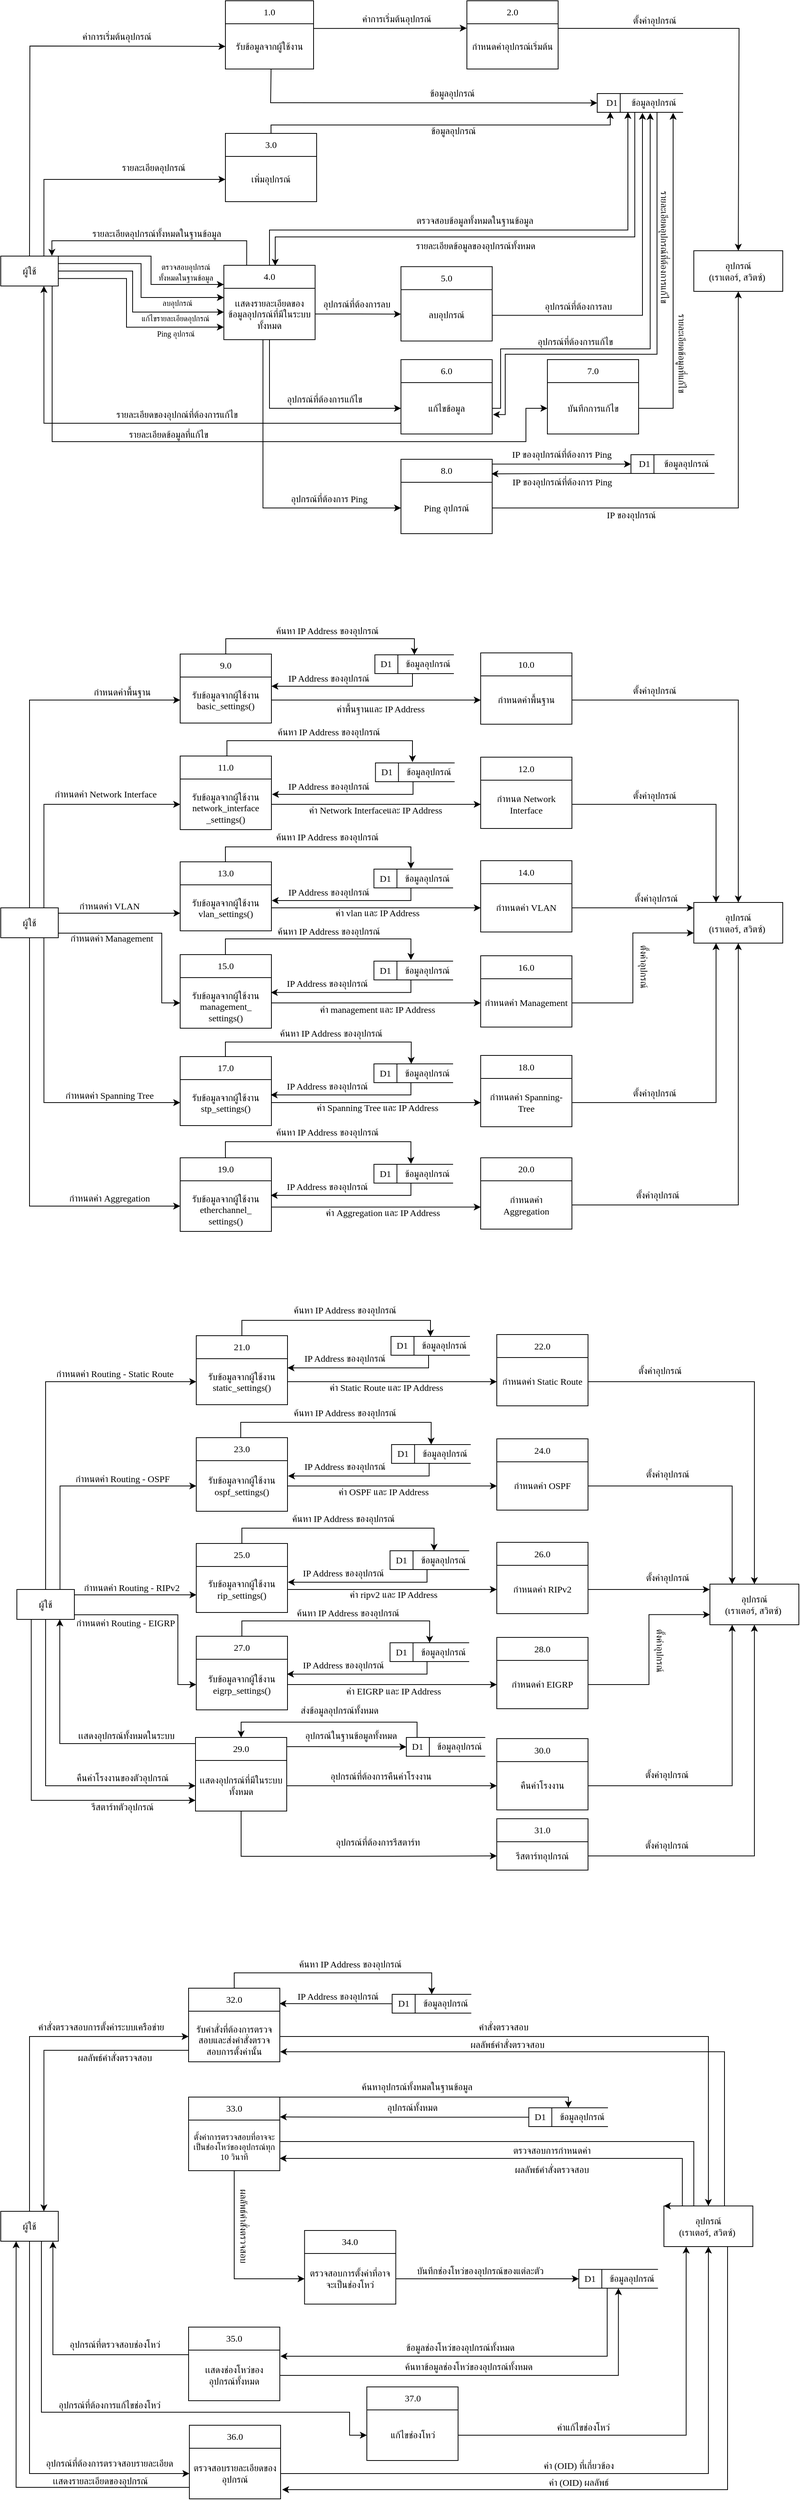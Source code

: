 <mxfile version="25.0.3">
  <diagram name="Page-1" id="FxHcAs3QyQnQZLWa7NDp">
    <mxGraphModel grid="0" page="1" gridSize="10" guides="1" tooltips="1" connect="1" arrows="1" fold="1" pageScale="1" pageWidth="1100" pageHeight="850" background="#ffffff" math="0" shadow="0">
      <root>
        <mxCell id="0" />
        <mxCell id="1" parent="0" />
        <mxCell id="SLh4ZXasVIo6bKU-IK2p-33" style="edgeStyle=orthogonalEdgeStyle;rounded=0;orthogonalLoop=1;jettySize=auto;html=1;exitX=0.75;exitY=0;exitDx=0;exitDy=0;entryX=0;entryY=0.5;entryDx=0;entryDy=0;fontFamily=Sarabun;fontSource=https%3A%2F%2Ffonts.googleapis.com%2Fcss%3Ffamily%3DSarabun;fontSize=12;" edge="1" parent="1" source="SLh4ZXasVIo6bKU-IK2p-3">
          <mxGeometry relative="1" as="geometry">
            <mxPoint x="352" y="1155.5" as="targetPoint" />
            <Array as="points">
              <mxPoint x="115" y="1156" />
              <mxPoint x="352" y="1156" />
            </Array>
          </mxGeometry>
        </mxCell>
        <mxCell id="SLh4ZXasVIo6bKU-IK2p-51" style="edgeStyle=orthogonalEdgeStyle;rounded=0;orthogonalLoop=1;jettySize=auto;html=1;exitX=1;exitY=0.25;exitDx=0;exitDy=0;entryX=0;entryY=0.183;entryDx=0;entryDy=0;entryPerimeter=0;fontFamily=Sarabun;fontSource=https%3A%2F%2Ffonts.googleapis.com%2Fcss%3Ffamily%3DSarabun;fontSize=12;" edge="1" parent="1" source="SLh4ZXasVIo6bKU-IK2p-3" target="SLh4ZXasVIo6bKU-IK2p-39">
          <mxGeometry relative="1" as="geometry">
            <Array as="points">
              <mxPoint x="242" y="1266" />
              <mxPoint x="242" y="1310" />
              <mxPoint x="350" y="1310" />
            </Array>
          </mxGeometry>
        </mxCell>
        <mxCell id="SLh4ZXasVIo6bKU-IK2p-75" style="edgeStyle=orthogonalEdgeStyle;rounded=0;orthogonalLoop=1;jettySize=auto;html=1;exitX=1;exitY=1;exitDx=0;exitDy=0;entryX=0;entryY=0.5;entryDx=0;entryDy=0;fontFamily=Sarabun;fontSource=https%3A%2F%2Ffonts.googleapis.com%2Fcss%3Ffamily%3DSarabun;fontSize=12;" edge="1" parent="1" source="SLh4ZXasVIo6bKU-IK2p-3" target="SLh4ZXasVIo6bKU-IK2p-74">
          <mxGeometry relative="1" as="geometry">
            <Array as="points">
              <mxPoint x="126" y="1295" />
              <mxPoint x="126" y="1498" />
              <mxPoint x="744" y="1498" />
              <mxPoint x="744" y="1455" />
            </Array>
          </mxGeometry>
        </mxCell>
        <mxCell id="SLh4ZXasVIo6bKU-IK2p-84" style="edgeStyle=orthogonalEdgeStyle;rounded=0;orthogonalLoop=1;jettySize=auto;html=1;exitX=1;exitY=0;exitDx=0;exitDy=0;entryX=0;entryY=0.25;entryDx=0;entryDy=0;fontFamily=Sarabun;fontSource=https%3A%2F%2Ffonts.googleapis.com%2Fcss%3Ffamily%3DSarabun;fontSize=12;" edge="1" parent="1" source="SLh4ZXasVIo6bKU-IK2p-3" target="SLh4ZXasVIo6bKU-IK2p-38">
          <mxGeometry relative="1" as="geometry">
            <Array as="points">
              <mxPoint x="255" y="1256" />
              <mxPoint x="255" y="1293" />
              <mxPoint x="350" y="1293" />
            </Array>
          </mxGeometry>
        </mxCell>
        <mxCell id="SLh4ZXasVIo6bKU-IK2p-3" value="&lt;p style=&quot;text-align: left; margin-top: 0pt; margin-bottom: 0pt; margin-left: 0in; direction: ltr; unicode-bidi: embed; word-break: normal;&quot;&gt;&lt;font&gt;ผู้ใช้&lt;/font&gt;&lt;/p&gt;" style="rounded=0;whiteSpace=wrap;html=1;fontFamily=Sarabun;fontSource=https%3A%2F%2Ffonts.googleapis.com%2Fcss%3Ffamily%3DSarabun;fontSize=12;" vertex="1" parent="1">
          <mxGeometry x="59" y="1256" width="75" height="39" as="geometry" />
        </mxCell>
        <mxCell id="SLh4ZXasVIo6bKU-IK2p-5" value="&lt;p style=&quot;language:en-US;margin-top:0pt;margin-bottom:0pt;margin-left:0in;&lt;br/&gt;text-align:center;direction:ltr;unicode-bidi:embed;mso-line-break-override:&lt;br/&gt;none;word-break:normal;punctuation-wrap:hanging&quot;&gt;&lt;font&gt;ค่าการเริ่มต้นอุปกรณ์&lt;/font&gt;&lt;/p&gt;" style="text;whiteSpace=wrap;html=1;fontSize=12;align=center;fontFamily=Sarabun;fontSource=https%3A%2F%2Ffonts.googleapis.com%2Fcss%3Ffamily%3DSarabun;" vertex="1" parent="1">
          <mxGeometry x="108" y="956" width="205" height="32.5" as="geometry" />
        </mxCell>
        <mxCell id="SLh4ZXasVIo6bKU-IK2p-80" style="edgeStyle=orthogonalEdgeStyle;rounded=0;orthogonalLoop=1;jettySize=auto;html=1;entryX=1.008;entryY=0.622;entryDx=0;entryDy=0;entryPerimeter=0;fontFamily=Sarabun;fontSource=https%3A%2F%2Ffonts.googleapis.com%2Fcss%3Ffamily%3DSarabun;fontSize=12;" edge="1" parent="1" source="SLh4ZXasVIo6bKU-IK2p-6" target="SLh4ZXasVIo6bKU-IK2p-66">
          <mxGeometry relative="1" as="geometry">
            <mxPoint x="931.96" y="1429.8" as="targetPoint" />
            <Array as="points">
              <mxPoint x="915" y="1384" />
              <mxPoint x="717" y="1384" />
              <mxPoint x="717" y="1463" />
            </Array>
          </mxGeometry>
        </mxCell>
        <mxCell id="SLh4ZXasVIo6bKU-IK2p-6" value="&lt;span&gt;D1&amp;nbsp; &amp;nbsp; &amp;nbsp; ข้อมูลอุปกรณ์&lt;/span&gt;" style="html=1;dashed=0;whiteSpace=wrap;shape=mxgraph.dfd.dataStoreID;align=center;spacingLeft=3;points=[[0,0],[0.5,0],[1,0],[0,0.5],[1,0.5],[0,1],[0.5,1],[1,1]];fontFamily=Sarabun;fontSource=https%3A%2F%2Ffonts.googleapis.com%2Fcss%3Ffamily%3DSarabun;fontSize=12;" vertex="1" parent="1">
          <mxGeometry x="837" y="1044" width="112" height="24.5" as="geometry" />
        </mxCell>
        <mxCell id="SLh4ZXasVIo6bKU-IK2p-8" value="&lt;p style=&quot;language:en-US;margin-top:0pt;margin-bottom:0pt;margin-left:0in;&lt;br/&gt;text-align:center;direction:ltr;unicode-bidi:embed;mso-line-break-override:&lt;br/&gt;none;word-break:normal;punctuation-wrap:hanging&quot;&gt;&lt;span&gt;ข้อมูลอุปกรณ์&lt;/span&gt;&lt;/p&gt;" style="text;whiteSpace=wrap;html=1;fontSize=12;align=center;fontFamily=Sarabun;fontSource=https%3A%2F%2Ffonts.googleapis.com%2Fcss%3Ffamily%3DSarabun;" vertex="1" parent="1">
          <mxGeometry x="586" y="1030" width="124" height="34" as="geometry" />
        </mxCell>
        <mxCell id="SLh4ZXasVIo6bKU-IK2p-13" value="1.0" style="swimlane;fontStyle=0;childLayout=stackLayout;horizontal=1;startSize=30;horizontalStack=0;resizeParent=1;resizeParentMax=0;resizeLast=0;collapsible=1;marginBottom=0;whiteSpace=wrap;html=1;fontFamily=Sarabun;fontSource=https%3A%2F%2Ffonts.googleapis.com%2Fcss%3Ffamily%3DSarabun;fontSize=12;" vertex="1" parent="1">
          <mxGeometry x="352" y="923" width="115" height="89" as="geometry" />
        </mxCell>
        <mxCell id="SLh4ZXasVIo6bKU-IK2p-14" value="&lt;span&gt;รับข้อมูลจากผู้ใช้งาน&lt;/span&gt;" style="text;strokeColor=none;fillColor=none;align=center;verticalAlign=middle;spacingLeft=4;spacingRight=4;overflow=hidden;points=[[0,0.5],[1,0.5]];portConstraint=eastwest;rotatable=0;whiteSpace=wrap;html=1;fontSize=12;fontFamily=Sarabun;fontSource=https%3A%2F%2Ffonts.googleapis.com%2Fcss%3Ffamily%3DSarabun;" vertex="1" parent="SLh4ZXasVIo6bKU-IK2p-13">
          <mxGeometry y="30" width="115" height="59" as="geometry" />
        </mxCell>
        <mxCell id="SLh4ZXasVIo6bKU-IK2p-17" value="2.0" style="swimlane;fontStyle=0;childLayout=stackLayout;horizontal=1;startSize=30;horizontalStack=0;resizeParent=1;resizeParentMax=0;resizeLast=0;collapsible=1;marginBottom=0;whiteSpace=wrap;html=1;fontFamily=Sarabun;fontSource=https%3A%2F%2Ffonts.googleapis.com%2Fcss%3Ffamily%3DSarabun;fontSize=12;" vertex="1" parent="1">
          <mxGeometry x="667" y="923" width="119" height="89" as="geometry" />
        </mxCell>
        <mxCell id="SLh4ZXasVIo6bKU-IK2p-18" value="กำหนดค่าอุปกรณ์เริ่มต้น" style="text;strokeColor=none;fillColor=none;align=center;verticalAlign=middle;spacingLeft=4;spacingRight=4;overflow=hidden;points=[[0,0.5],[1,0.5]];portConstraint=eastwest;rotatable=0;whiteSpace=wrap;html=1;fontSize=12;fontFamily=Sarabun;fontSource=https%3A%2F%2Ffonts.googleapis.com%2Fcss%3Ffamily%3DSarabun;" vertex="1" parent="SLh4ZXasVIo6bKU-IK2p-17">
          <mxGeometry y="30" width="119" height="59" as="geometry" />
        </mxCell>
        <mxCell id="SLh4ZXasVIo6bKU-IK2p-19" value="" style="endArrow=classic;html=1;rounded=0;exitX=1.005;exitY=0.065;exitDx=0;exitDy=0;exitPerimeter=0;entryX=-0.002;entryY=0.098;entryDx=0;entryDy=0;entryPerimeter=0;align=center;fontFamily=Sarabun;fontSource=https%3A%2F%2Ffonts.googleapis.com%2Fcss%3Ffamily%3DSarabun;fontSize=12;" edge="1" parent="1" target="SLh4ZXasVIo6bKU-IK2p-18">
          <mxGeometry width="50" height="50" relative="1" as="geometry">
            <mxPoint x="466.995" y="959.135" as="sourcePoint" />
            <mxPoint x="509.6" y="959.13" as="targetPoint" />
          </mxGeometry>
        </mxCell>
        <mxCell id="SLh4ZXasVIo6bKU-IK2p-20" value="" style="endArrow=classic;html=1;rounded=0;exitX=0.5;exitY=0;exitDx=0;exitDy=0;entryX=0;entryY=0.5;entryDx=0;entryDy=0;fontFamily=Sarabun;fontSource=https%3A%2F%2Ffonts.googleapis.com%2Fcss%3Ffamily%3DSarabun;fontSize=12;" edge="1" parent="1" source="SLh4ZXasVIo6bKU-IK2p-3" target="SLh4ZXasVIo6bKU-IK2p-14">
          <mxGeometry width="50" height="50" relative="1" as="geometry">
            <mxPoint x="137.995" y="959.055" as="sourcePoint" />
            <mxPoint x="180.6" y="959.05" as="targetPoint" />
            <Array as="points">
              <mxPoint x="97" y="982" />
            </Array>
          </mxGeometry>
        </mxCell>
        <mxCell id="SLh4ZXasVIo6bKU-IK2p-21" value="" style="endArrow=classic;html=1;rounded=0;entryX=0;entryY=0.5;entryDx=0;entryDy=0;exitX=0.518;exitY=1;exitDx=0;exitDy=0;exitPerimeter=0;align=center;fontFamily=Sarabun;fontSource=https%3A%2F%2Ffonts.googleapis.com%2Fcss%3Ffamily%3DSarabun;fontSize=12;" edge="1" parent="1" source="SLh4ZXasVIo6bKU-IK2p-14" target="SLh4ZXasVIo6bKU-IK2p-6">
          <mxGeometry width="50" height="50" relative="1" as="geometry">
            <mxPoint x="411" y="1012" as="sourcePoint" />
            <mxPoint x="440.8" y="909" as="targetPoint" />
            <Array as="points">
              <mxPoint x="411" y="1056" />
            </Array>
          </mxGeometry>
        </mxCell>
        <mxCell id="SLh4ZXasVIo6bKU-IK2p-23" value="&lt;p style=&quot;margin-top: 0pt; margin-bottom: 0pt; margin-left: 0in; direction: ltr; unicode-bidi: embed; word-break: normal;&quot;&gt;&lt;font&gt;อุปกรณ์&lt;/font&gt;&lt;/p&gt;&lt;p style=&quot;margin-top: 0pt; margin-bottom: 0pt; margin-left: 0in; direction: ltr; unicode-bidi: embed; word-break: normal;&quot;&gt;&lt;font&gt;(เราเตอร์, สวิตซ์)&amp;nbsp;&lt;/font&gt;&lt;/p&gt;" style="rounded=0;whiteSpace=wrap;html=1;align=center;fontFamily=Sarabun;fontSource=https%3A%2F%2Ffonts.googleapis.com%2Fcss%3Ffamily%3DSarabun;fontSize=12;" vertex="1" parent="1">
          <mxGeometry x="963" y="1249" width="116" height="53" as="geometry" />
        </mxCell>
        <mxCell id="SLh4ZXasVIo6bKU-IK2p-24" value="" style="endArrow=classic;html=1;rounded=0;entryX=0.5;entryY=0;entryDx=0;entryDy=0;align=center;fontFamily=Sarabun;fontSource=https%3A%2F%2Ffonts.googleapis.com%2Fcss%3Ffamily%3DSarabun;fontSize=12;" edge="1" parent="1" target="SLh4ZXasVIo6bKU-IK2p-23">
          <mxGeometry width="50" height="50" relative="1" as="geometry">
            <mxPoint x="786" y="959" as="sourcePoint" />
            <mxPoint x="671.6" y="959.01" as="targetPoint" />
            <Array as="points">
              <mxPoint x="1022" y="959" />
            </Array>
          </mxGeometry>
        </mxCell>
        <mxCell id="SLh4ZXasVIo6bKU-IK2p-29" value="&lt;p style=&quot;language:en-US;margin-top:0pt;margin-bottom:0pt;margin-left:0in;&lt;br/&gt;text-align:center;direction:ltr;unicode-bidi:embed;mso-line-break-override:&lt;br/&gt;none;word-break:normal;punctuation-wrap:hanging&quot;&gt;ค่าการเริ่มต้นอุปกรณ์&lt;/p&gt;" style="text;whiteSpace=wrap;html=1;fontSize=12;align=center;fontFamily=Sarabun;fontSource=https%3A%2F%2Ffonts.googleapis.com%2Fcss%3Ffamily%3DSarabun;" vertex="1" parent="1">
          <mxGeometry x="500" y="933" width="151" height="32.5" as="geometry" />
        </mxCell>
        <mxCell id="SLh4ZXasVIo6bKU-IK2p-30" value="&lt;p style=&quot;language:en-US;margin-top:0pt;margin-bottom:0pt;margin-left:0in;&lt;br/&gt;text-align:center;direction:ltr;unicode-bidi:embed;mso-line-break-override:&lt;br/&gt;none;word-break:normal;punctuation-wrap:hanging&quot;&gt;&lt;font&gt;ตั้งค่าอุปกรณ์&lt;/font&gt;&lt;/p&gt;" style="text;whiteSpace=wrap;html=1;fontSize=12;align=center;fontFamily=Sarabun;fontSource=https%3A%2F%2Ffonts.googleapis.com%2Fcss%3Ffamily%3DSarabun;" vertex="1" parent="1">
          <mxGeometry x="842" y="935" width="140" height="32.5" as="geometry" />
        </mxCell>
        <mxCell id="SLh4ZXasVIo6bKU-IK2p-31" value="3.0" style="swimlane;fontStyle=0;childLayout=stackLayout;horizontal=1;startSize=30;horizontalStack=0;resizeParent=1;resizeParentMax=0;resizeLast=0;collapsible=1;marginBottom=0;whiteSpace=wrap;html=1;align=center;fontFamily=Sarabun;fontSource=https%3A%2F%2Ffonts.googleapis.com%2Fcss%3Ffamily%3DSarabun;fontSize=12;" vertex="1" parent="1">
          <mxGeometry x="352" y="1096" width="119" height="89" as="geometry" />
        </mxCell>
        <mxCell id="B7wnWtZsDM4sdmGzI7_e-4" value="&lt;div&gt;&lt;span&gt;&lt;br&gt;&lt;/span&gt;&lt;/div&gt;&lt;span&gt;เพิ่มอุปกรณ์&lt;/span&gt;&lt;div&gt;&lt;span&gt;&lt;br&gt;&lt;/span&gt;&lt;/div&gt;" style="text;strokeColor=none;fillColor=none;align=center;verticalAlign=middle;spacingLeft=4;spacingRight=4;overflow=hidden;points=[[0,0.5],[1,0.5]];portConstraint=eastwest;rotatable=0;whiteSpace=wrap;html=1;fontSize=12;fontFamily=Sarabun;fontSource=https%3A%2F%2Ffonts.googleapis.com%2Fcss%3Ffamily%3DSarabun;" vertex="1" parent="SLh4ZXasVIo6bKU-IK2p-31">
          <mxGeometry y="30" width="119" height="59" as="geometry" />
        </mxCell>
        <mxCell id="SLh4ZXasVIo6bKU-IK2p-34" value="&lt;p style=&quot;language:en-US;margin-top:0pt;margin-bottom:0pt;margin-left:0in;&lt;br/&gt;text-align:center;direction:ltr;unicode-bidi:embed;mso-line-break-override:&lt;br/&gt;none;word-break:normal;punctuation-wrap:hanging&quot;&gt;&lt;font&gt;รายละเอียดอุปกรณ์&lt;/font&gt;&lt;/p&gt;" style="text;whiteSpace=wrap;html=1;fontSize=12;align=center;fontFamily=Sarabun;fontSource=https%3A%2F%2Ffonts.googleapis.com%2Fcss%3Ffamily%3DSarabun;" vertex="1" parent="1">
          <mxGeometry x="190" y="1127" width="137" height="32.5" as="geometry" />
        </mxCell>
        <mxCell id="SLh4ZXasVIo6bKU-IK2p-35" style="edgeStyle=orthogonalEdgeStyle;rounded=0;orthogonalLoop=1;jettySize=auto;html=1;align=center;fontFamily=Sarabun;fontSource=https%3A%2F%2Ffonts.googleapis.com%2Fcss%3Ffamily%3DSarabun;fontSize=12;" edge="1" parent="1" source="SLh4ZXasVIo6bKU-IK2p-31">
          <mxGeometry relative="1" as="geometry">
            <Array as="points">
              <mxPoint x="412" y="1085" />
              <mxPoint x="854" y="1085" />
            </Array>
            <mxPoint x="854" y="1068" as="targetPoint" />
          </mxGeometry>
        </mxCell>
        <mxCell id="SLh4ZXasVIo6bKU-IK2p-36" value="&lt;p style=&quot;language:en-US;margin-top:0pt;margin-bottom:0pt;margin-left:0in;&lt;br/&gt;text-align:center;direction:ltr;unicode-bidi:embed;mso-line-break-override:&lt;br/&gt;none;word-break:normal;punctuation-wrap:hanging&quot;&gt;&lt;font&gt;ข้อมูลอุปกรณ์&lt;/font&gt;&lt;/p&gt;" style="text;whiteSpace=wrap;html=1;fontSize=12;align=center;fontFamily=Sarabun;fontSource=https%3A%2F%2Ffonts.googleapis.com%2Fcss%3Ffamily%3DSarabun;" vertex="1" parent="1">
          <mxGeometry x="593" y="1079" width="113" height="34" as="geometry" />
        </mxCell>
        <mxCell id="SLh4ZXasVIo6bKU-IK2p-45" style="edgeStyle=orthogonalEdgeStyle;rounded=0;orthogonalLoop=1;jettySize=auto;html=1;align=center;fontFamily=Sarabun;fontSource=https%3A%2F%2Ffonts.googleapis.com%2Fcss%3Ffamily%3DSarabun;fontSize=12;" edge="1" parent="1" source="SLh4ZXasVIo6bKU-IK2p-38">
          <mxGeometry relative="1" as="geometry">
            <mxPoint x="877" y="1068" as="targetPoint" />
            <Array as="points">
              <mxPoint x="409" y="1222" />
              <mxPoint x="877" y="1222" />
            </Array>
          </mxGeometry>
        </mxCell>
        <mxCell id="SLh4ZXasVIo6bKU-IK2p-68" style="edgeStyle=orthogonalEdgeStyle;rounded=0;orthogonalLoop=1;jettySize=auto;html=1;entryX=0;entryY=0.5;entryDx=0;entryDy=0;fontFamily=Sarabun;fontSource=https%3A%2F%2Ffonts.googleapis.com%2Fcss%3Ffamily%3DSarabun;fontSize=12;" edge="1" parent="1" source="SLh4ZXasVIo6bKU-IK2p-38" target="SLh4ZXasVIo6bKU-IK2p-66">
          <mxGeometry relative="1" as="geometry" />
        </mxCell>
        <mxCell id="SLh4ZXasVIo6bKU-IK2p-90" style="edgeStyle=orthogonalEdgeStyle;rounded=0;orthogonalLoop=1;jettySize=auto;html=1;entryX=0;entryY=0.5;entryDx=0;entryDy=0;fontFamily=Sarabun;fontSource=https%3A%2F%2Ffonts.googleapis.com%2Fcss%3Ffamily%3DSarabun;fontSize=12;" edge="1" parent="1" source="SLh4ZXasVIo6bKU-IK2p-38" target="SLh4ZXasVIo6bKU-IK2p-89">
          <mxGeometry relative="1" as="geometry">
            <Array as="points">
              <mxPoint x="401" y="1584" />
            </Array>
          </mxGeometry>
        </mxCell>
        <mxCell id="SLh4ZXasVIo6bKU-IK2p-38" value="4.0" style="swimlane;fontStyle=0;childLayout=stackLayout;horizontal=1;startSize=30;horizontalStack=0;resizeParent=1;resizeParentMax=0;resizeLast=0;collapsible=1;marginBottom=0;whiteSpace=wrap;html=1;align=center;fontFamily=Sarabun;fontSource=https%3A%2F%2Ffonts.googleapis.com%2Fcss%3Ffamily%3DSarabun;fontSize=12;" vertex="1" parent="1">
          <mxGeometry x="350" y="1268" width="119" height="97" as="geometry" />
        </mxCell>
        <mxCell id="SLh4ZXasVIo6bKU-IK2p-39" value="&lt;span&gt;เเสดงรายละเอียดของข้อมูลอุปกรณ์ที่มีในระบบทั้งหมด&lt;/span&gt;" style="text;strokeColor=none;fillColor=none;align=center;verticalAlign=middle;spacingLeft=4;spacingRight=4;overflow=hidden;points=[[0,0.5],[1,0.5]];portConstraint=eastwest;rotatable=0;whiteSpace=wrap;html=1;fontSize=12;fontFamily=Sarabun;fontSource=https%3A%2F%2Ffonts.googleapis.com%2Fcss%3Ffamily%3DSarabun;" vertex="1" parent="SLh4ZXasVIo6bKU-IK2p-38">
          <mxGeometry y="30" width="119" height="67" as="geometry" />
        </mxCell>
        <mxCell id="SLh4ZXasVIo6bKU-IK2p-44" value="&lt;p style=&quot;language:en-US;margin-top:0pt;margin-bottom:0pt;margin-left:0in;&lt;br/&gt;text-align:center;direction:ltr;unicode-bidi:embed;mso-line-break-override:&lt;br/&gt;none;word-break:normal;punctuation-wrap:hanging&quot;&gt;&lt;font&gt;รายละเอียดอุปกรณ์ทั้งหมดในฐานข้อมูล&lt;/font&gt;&lt;/p&gt;" style="text;whiteSpace=wrap;html=1;fontSize=12;align=center;fontFamily=Sarabun;fontSource=https%3A%2F%2Ffonts.googleapis.com%2Fcss%3Ffamily%3DSarabun;" vertex="1" parent="1">
          <mxGeometry x="134" y="1213" width="257" height="21" as="geometry" />
        </mxCell>
        <mxCell id="SLh4ZXasVIo6bKU-IK2p-46" value="&lt;p style=&quot;language:en-US;margin-top:0pt;margin-bottom:0pt;margin-left:0in;&lt;br/&gt;text-align:center;direction:ltr;unicode-bidi:embed;mso-line-break-override:&lt;br/&gt;none;word-break:normal;punctuation-wrap:hanging&quot;&gt;&lt;font&gt;ตรวจสอบข้อมูลทั้งหมดในฐานข้อมูล&lt;/font&gt;&lt;/p&gt;" style="text;whiteSpace=wrap;html=1;fontSize=12;align=center;fontFamily=Sarabun;fontSource=https%3A%2F%2Ffonts.googleapis.com%2Fcss%3Ffamily%3DSarabun;" vertex="1" parent="1">
          <mxGeometry x="586" y="1196" width="183" height="32.5" as="geometry" />
        </mxCell>
        <mxCell id="SLh4ZXasVIo6bKU-IK2p-47" style="edgeStyle=orthogonalEdgeStyle;rounded=0;orthogonalLoop=1;jettySize=auto;html=1;entryX=0.563;entryY=0.006;entryDx=0;entryDy=0;entryPerimeter=0;align=center;fontFamily=Sarabun;fontSource=https%3A%2F%2Ffonts.googleapis.com%2Fcss%3Ffamily%3DSarabun;fontSize=12;" edge="1" parent="1" source="SLh4ZXasVIo6bKU-IK2p-6" target="SLh4ZXasVIo6bKU-IK2p-38">
          <mxGeometry relative="1" as="geometry">
            <Array as="points">
              <mxPoint x="886" y="1231" />
              <mxPoint x="417" y="1231" />
            </Array>
          </mxGeometry>
        </mxCell>
        <mxCell id="SLh4ZXasVIo6bKU-IK2p-48" value="&lt;p style=&quot;language:en-US;margin-top:0pt;margin-bottom:0pt;margin-left:0in;&lt;br/&gt;text-align:center;direction:ltr;unicode-bidi:embed;mso-line-break-override:&lt;br/&gt;none;word-break:normal;punctuation-wrap:hanging&quot;&gt;&lt;font&gt;รายละเอียดข้อมูลของอุปกรณ์ทั้งหมด&lt;/font&gt;&lt;/p&gt;" style="text;whiteSpace=wrap;html=1;fontSize=12;align=center;fontFamily=Sarabun;fontSource=https%3A%2F%2Ffonts.googleapis.com%2Fcss%3Ffamily%3DSarabun;" vertex="1" parent="1">
          <mxGeometry x="586" y="1228.5" width="185" height="32.5" as="geometry" />
        </mxCell>
        <mxCell id="SLh4ZXasVIo6bKU-IK2p-50" style="edgeStyle=orthogonalEdgeStyle;rounded=0;orthogonalLoop=1;jettySize=auto;html=1;exitX=0.25;exitY=0;exitDx=0;exitDy=0;entryX=0.889;entryY=-0.009;entryDx=0;entryDy=0;entryPerimeter=0;fontFamily=Sarabun;fontSource=https%3A%2F%2Ffonts.googleapis.com%2Fcss%3Ffamily%3DSarabun;fontSize=12;" edge="1" parent="1" source="SLh4ZXasVIo6bKU-IK2p-38" target="SLh4ZXasVIo6bKU-IK2p-3">
          <mxGeometry relative="1" as="geometry" />
        </mxCell>
        <mxCell id="SLh4ZXasVIo6bKU-IK2p-52" value="&lt;p style=&quot;language:en-US;margin-top:0pt;margin-bottom:0pt;margin-left:0in;&lt;br/&gt;text-align:center;direction:ltr;unicode-bidi:embed;mso-line-break-override:&lt;br/&gt;none;word-break:normal;punctuation-wrap:hanging&quot;&gt;&lt;font&gt;ลบอุปกรณ์&lt;/font&gt;&lt;/p&gt;" style="text;whiteSpace=wrap;html=1;fontSize=10;align=center;fontFamily=Sarabun;fontSource=https%3A%2F%2Ffonts.googleapis.com%2Fcss%3Ffamily%3DSarabun;" vertex="1" parent="1">
          <mxGeometry x="260.5" y="1305" width="57" height="32.5" as="geometry" />
        </mxCell>
        <mxCell id="SLh4ZXasVIo6bKU-IK2p-53" value="5.0" style="swimlane;fontStyle=0;childLayout=stackLayout;horizontal=1;startSize=30;horizontalStack=0;resizeParent=1;resizeParentMax=0;resizeLast=0;collapsible=1;marginBottom=0;whiteSpace=wrap;html=1;align=center;fontFamily=Sarabun;fontSource=https%3A%2F%2Ffonts.googleapis.com%2Fcss%3Ffamily%3DSarabun;fontSize=12;" vertex="1" parent="1">
          <mxGeometry x="581" y="1269.75" width="119" height="97" as="geometry" />
        </mxCell>
        <mxCell id="SLh4ZXasVIo6bKU-IK2p-54" value="&lt;span&gt;ลบอุปกรณ์&lt;/span&gt;" style="text;strokeColor=none;fillColor=none;align=center;verticalAlign=middle;spacingLeft=4;spacingRight=4;overflow=hidden;points=[[0,0.5],[1,0.5]];portConstraint=eastwest;rotatable=0;whiteSpace=wrap;html=1;fontSize=12;fontFamily=Sarabun;fontSource=https%3A%2F%2Ffonts.googleapis.com%2Fcss%3Ffamily%3DSarabun;" vertex="1" parent="SLh4ZXasVIo6bKU-IK2p-53">
          <mxGeometry y="30" width="119" height="67" as="geometry" />
        </mxCell>
        <mxCell id="SLh4ZXasVIo6bKU-IK2p-55" style="edgeStyle=orthogonalEdgeStyle;rounded=0;orthogonalLoop=1;jettySize=auto;html=1;entryX=-0.001;entryY=0.476;entryDx=0;entryDy=0;entryPerimeter=0;align=center;fontFamily=Sarabun;fontSource=https%3A%2F%2Ffonts.googleapis.com%2Fcss%3Ffamily%3DSarabun;fontSize=12;" edge="1" parent="1" source="SLh4ZXasVIo6bKU-IK2p-39" target="SLh4ZXasVIo6bKU-IK2p-54">
          <mxGeometry relative="1" as="geometry" />
        </mxCell>
        <mxCell id="SLh4ZXasVIo6bKU-IK2p-57" style="edgeStyle=orthogonalEdgeStyle;rounded=0;orthogonalLoop=1;jettySize=auto;html=1;entryX=0.525;entryY=1.026;entryDx=0;entryDy=0;entryPerimeter=0;align=center;fontFamily=Sarabun;fontSource=https%3A%2F%2Ffonts.googleapis.com%2Fcss%3Ffamily%3DSarabun;fontSize=12;" edge="1" parent="1" source="SLh4ZXasVIo6bKU-IK2p-54" target="SLh4ZXasVIo6bKU-IK2p-6">
          <mxGeometry relative="1" as="geometry">
            <Array as="points">
              <mxPoint x="896" y="1333" />
              <mxPoint x="896" y="1069" />
            </Array>
          </mxGeometry>
        </mxCell>
        <mxCell id="SLh4ZXasVIo6bKU-IK2p-58" value="&lt;p style=&quot;language:en-US;margin-top:0pt;margin-bottom:0pt;margin-left:0in;&lt;br/&gt;text-align:center;direction:ltr;unicode-bidi:embed;mso-line-break-override:&lt;br/&gt;none;word-break:normal;punctuation-wrap:hanging&quot;&gt;&lt;font&gt;อุปกรณ์ที่ต้องการลบ&lt;/font&gt;&lt;/p&gt;" style="text;whiteSpace=wrap;html=1;fontSize=12;align=center;fontFamily=Sarabun;fontSource=https%3A%2F%2Ffonts.googleapis.com%2Fcss%3Ffamily%3DSarabun;" vertex="1" parent="1">
          <mxGeometry x="756" y="1308" width="113" height="32.5" as="geometry" />
        </mxCell>
        <mxCell id="SLh4ZXasVIo6bKU-IK2p-59" value="&lt;p style=&quot;language:en-US;margin-top:0pt;margin-bottom:0pt;margin-left:0in;&lt;br/&gt;text-align:center;direction:ltr;unicode-bidi:embed;mso-line-break-override:&lt;br/&gt;none;word-break:normal;punctuation-wrap:hanging&quot;&gt;&lt;font&gt;อุปกรณ์ที่ต้องการลบ&lt;/font&gt;&lt;/p&gt;" style="text;whiteSpace=wrap;html=1;fontSize=12;align=center;fontFamily=Sarabun;fontSource=https%3A%2F%2Ffonts.googleapis.com%2Fcss%3Ffamily%3DSarabun;" vertex="1" parent="1">
          <mxGeometry x="473.25" y="1305" width="101" height="32.5" as="geometry" />
        </mxCell>
        <mxCell id="SLh4ZXasVIo6bKU-IK2p-61" style="edgeStyle=orthogonalEdgeStyle;rounded=0;orthogonalLoop=1;jettySize=auto;html=1;fontFamily=Sarabun;fontSource=https%3A%2F%2Ffonts.googleapis.com%2Fcss%3Ffamily%3DSarabun;fontSize=12;" edge="1" parent="1" source="SLh4ZXasVIo6bKU-IK2p-3">
          <mxGeometry relative="1" as="geometry">
            <mxPoint x="350" y="1329" as="targetPoint" />
            <Array as="points">
              <mxPoint x="231" y="1276" />
              <mxPoint x="231" y="1329" />
              <mxPoint x="350" y="1329" />
            </Array>
          </mxGeometry>
        </mxCell>
        <mxCell id="SLh4ZXasVIo6bKU-IK2p-62" value="&lt;p style=&quot;language:en-US;margin-top:0pt;margin-bottom:0pt;margin-left:0in;&lt;br/&gt;text-align:center;direction:ltr;unicode-bidi:embed;mso-line-break-override:&lt;br/&gt;none;word-break:normal;punctuation-wrap:hanging&quot;&gt;&lt;font&gt;แก้ไขรายละเอียดอุปกรณ์&lt;/font&gt;&lt;/p&gt;" style="text;whiteSpace=wrap;html=1;fontSize=10;align=center;fontFamily=Sarabun;fontSource=https%3A%2F%2Ffonts.googleapis.com%2Fcss%3Ffamily%3DSarabun;" vertex="1" parent="1">
          <mxGeometry x="224" y="1325" width="126" height="18" as="geometry" />
        </mxCell>
        <mxCell id="SLh4ZXasVIo6bKU-IK2p-63" value="&lt;p style=&quot;language:en-US;margin-top:0pt;margin-bottom:0pt;margin-left:0in;&lt;br/&gt;text-align:center;direction:ltr;unicode-bidi:embed;mso-line-break-override:&lt;br/&gt;none;word-break:normal;punctuation-wrap:hanging&quot;&gt;&lt;font&gt;อุปกรณ์ที่ต้องการแก้ไข&lt;/font&gt;&lt;/p&gt;" style="text;whiteSpace=wrap;html=1;fontSize=12;align=center;fontFamily=Sarabun;fontSource=https%3A%2F%2Ffonts.googleapis.com%2Fcss%3Ffamily%3DSarabun;" vertex="1" parent="1">
          <mxGeometry x="423" y="1429" width="117" height="32.5" as="geometry" />
        </mxCell>
        <mxCell id="SLh4ZXasVIo6bKU-IK2p-65" value="6.0" style="swimlane;fontStyle=0;childLayout=stackLayout;horizontal=1;startSize=30;horizontalStack=0;resizeParent=1;resizeParentMax=0;resizeLast=0;collapsible=1;marginBottom=0;whiteSpace=wrap;html=1;align=center;fontFamily=Sarabun;fontSource=https%3A%2F%2Ffonts.googleapis.com%2Fcss%3Ffamily%3DSarabun;fontSize=12;" vertex="1" parent="1">
          <mxGeometry x="581" y="1391" width="119" height="97" as="geometry" />
        </mxCell>
        <mxCell id="SLh4ZXasVIo6bKU-IK2p-66" value="&lt;span&gt;แก้ไขข้อมูล&lt;/span&gt;" style="text;strokeColor=none;fillColor=none;align=center;verticalAlign=middle;spacingLeft=4;spacingRight=4;overflow=hidden;points=[[0,0.5],[1,0.5]];portConstraint=eastwest;rotatable=0;whiteSpace=wrap;html=1;fontSize=12;fontFamily=Sarabun;fontSource=https%3A%2F%2Ffonts.googleapis.com%2Fcss%3Ffamily%3DSarabun;" vertex="1" parent="SLh4ZXasVIo6bKU-IK2p-65">
          <mxGeometry y="30" width="119" height="67" as="geometry" />
        </mxCell>
        <mxCell id="SLh4ZXasVIo6bKU-IK2p-69" style="edgeStyle=orthogonalEdgeStyle;rounded=0;orthogonalLoop=1;jettySize=auto;html=1;entryX=0.75;entryY=1;entryDx=0;entryDy=0;fontFamily=Sarabun;fontSource=https%3A%2F%2Ffonts.googleapis.com%2Fcss%3Ffamily%3DSarabun;fontSize=12;" edge="1" parent="1" source="SLh4ZXasVIo6bKU-IK2p-66" target="SLh4ZXasVIo6bKU-IK2p-3">
          <mxGeometry relative="1" as="geometry">
            <Array as="points">
              <mxPoint x="115" y="1474" />
            </Array>
          </mxGeometry>
        </mxCell>
        <mxCell id="SLh4ZXasVIo6bKU-IK2p-70" value="&lt;p style=&quot;language:en-US;margin-top:0pt;margin-bottom:0pt;margin-left:0in;&lt;br/&gt;text-align:center;direction:ltr;unicode-bidi:embed;mso-line-break-override:&lt;br/&gt;none;word-break:normal;punctuation-wrap:hanging&quot;&gt;&lt;font&gt;รายละเอียดของอุปกณ์ที่ต้องการแก้ไข&lt;/font&gt;&lt;/p&gt;" style="text;whiteSpace=wrap;html=1;fontSize=12;align=center;fontFamily=Sarabun;fontSource=https%3A%2F%2Ffonts.googleapis.com%2Fcss%3Ffamily%3DSarabun;" vertex="1" parent="1">
          <mxGeometry x="187" y="1449" width="204" height="32.5" as="geometry" />
        </mxCell>
        <mxCell id="SLh4ZXasVIo6bKU-IK2p-73" value="7.0" style="swimlane;fontStyle=0;childLayout=stackLayout;horizontal=1;startSize=30;horizontalStack=0;resizeParent=1;resizeParentMax=0;resizeLast=0;collapsible=1;marginBottom=0;whiteSpace=wrap;html=1;align=center;fontFamily=Sarabun;fontSource=https%3A%2F%2Ffonts.googleapis.com%2Fcss%3Ffamily%3DSarabun;fontSize=12;" vertex="1" parent="1">
          <mxGeometry x="772" y="1391" width="119" height="97" as="geometry" />
        </mxCell>
        <mxCell id="SLh4ZXasVIo6bKU-IK2p-74" value="&lt;font&gt;บันทึกการแก้ไข&lt;/font&gt;" style="text;strokeColor=none;fillColor=none;align=center;verticalAlign=middle;spacingLeft=4;spacingRight=4;overflow=hidden;points=[[0,0.5],[1,0.5]];portConstraint=eastwest;rotatable=0;whiteSpace=wrap;html=1;fontSize=12;fontFamily=Sarabun;fontSource=https%3A%2F%2Ffonts.googleapis.com%2Fcss%3Ffamily%3DSarabun;" vertex="1" parent="SLh4ZXasVIo6bKU-IK2p-73">
          <mxGeometry y="30" width="119" height="67" as="geometry" />
        </mxCell>
        <mxCell id="SLh4ZXasVIo6bKU-IK2p-76" value="&lt;p style=&quot;language:en-US;margin-top:0pt;margin-bottom:0pt;margin-left:0in;&lt;br/&gt;text-align:center;direction:ltr;unicode-bidi:embed;mso-line-break-override:&lt;br/&gt;none;word-break:normal;punctuation-wrap:hanging&quot;&gt;&lt;font&gt;รายละเอียดข้อมูลที่แก้ไข&lt;/font&gt;&lt;/p&gt;" style="text;whiteSpace=wrap;html=1;fontSize=12;align=center;fontFamily=Sarabun;fontSource=https%3A%2F%2Ffonts.googleapis.com%2Fcss%3Ffamily%3DSarabun;" vertex="1" parent="1">
          <mxGeometry x="206" y="1475" width="144" height="32.5" as="geometry" />
        </mxCell>
        <mxCell id="SLh4ZXasVIo6bKU-IK2p-77" style="edgeStyle=orthogonalEdgeStyle;rounded=0;orthogonalLoop=1;jettySize=auto;html=1;fontFamily=Sarabun;fontSource=https%3A%2F%2Ffonts.googleapis.com%2Fcss%3Ffamily%3DSarabun;fontSize=12;entryX=0.617;entryY=1.036;entryDx=0;entryDy=0;entryPerimeter=0;" edge="1" parent="1" source="SLh4ZXasVIo6bKU-IK2p-66" target="SLh4ZXasVIo6bKU-IK2p-6">
          <mxGeometry relative="1" as="geometry">
            <mxPoint x="906" y="1070" as="targetPoint" />
            <Array as="points">
              <mxPoint x="711" y="1455" />
              <mxPoint x="711" y="1377" />
              <mxPoint x="906" y="1377" />
            </Array>
          </mxGeometry>
        </mxCell>
        <mxCell id="SLh4ZXasVIo6bKU-IK2p-78" value="&lt;p style=&quot;language:en-US;margin-top:0pt;margin-bottom:0pt;margin-left:0in;&lt;br/&gt;text-align:center;direction:ltr;unicode-bidi:embed;mso-line-break-override:&lt;br/&gt;none;word-break:normal;punctuation-wrap:hanging&quot;&gt;&lt;font&gt;อุปกรณ์ที่ต้องการแก้ไข&lt;/font&gt;&lt;/p&gt;" style="text;whiteSpace=wrap;html=1;fontSize=12;align=center;fontFamily=Sarabun;fontSource=https%3A%2F%2Ffonts.googleapis.com%2Fcss%3Ffamily%3DSarabun;" vertex="1" parent="1">
          <mxGeometry x="718" y="1354" width="181" height="24" as="geometry" />
        </mxCell>
        <mxCell id="SLh4ZXasVIo6bKU-IK2p-81" value="&lt;p style=&quot;language:en-US;margin-top:0pt;margin-bottom:0pt;margin-left:0in;&lt;br/&gt;text-align:center;direction:ltr;unicode-bidi:embed;mso-line-break-override:&lt;br/&gt;none;word-break:normal;punctuation-wrap:hanging&quot;&gt;&lt;font&gt;รายละเอียดอุปกรณ์ที่ต้องการแก้ไข&lt;/font&gt;&lt;/p&gt;" style="text;whiteSpace=wrap;html=1;fontSize=12;align=center;rotation=90;fontFamily=Sarabun;fontSource=https%3A%2F%2Ffonts.googleapis.com%2Fcss%3Ffamily%3DSarabun;" vertex="1" parent="1">
          <mxGeometry x="807" y="1228.5" width="230" height="32.5" as="geometry" />
        </mxCell>
        <mxCell id="SLh4ZXasVIo6bKU-IK2p-82" style="edgeStyle=orthogonalEdgeStyle;rounded=0;orthogonalLoop=1;jettySize=auto;html=1;entryX=0.882;entryY=1.025;entryDx=0;entryDy=0;fontFamily=Sarabun;fontSource=https%3A%2F%2Ffonts.googleapis.com%2Fcss%3Ffamily%3DSarabun;fontSize=12;entryPerimeter=0;" edge="1" parent="1" source="SLh4ZXasVIo6bKU-IK2p-74" target="SLh4ZXasVIo6bKU-IK2p-6">
          <mxGeometry relative="1" as="geometry">
            <Array as="points">
              <mxPoint x="936" y="1455" />
              <mxPoint x="936" y="1069" />
            </Array>
          </mxGeometry>
        </mxCell>
        <mxCell id="SLh4ZXasVIo6bKU-IK2p-83" value="&lt;p style=&quot;language:en-US;margin-top:0pt;margin-bottom:0pt;margin-left:0in;&lt;br/&gt;text-align:center;direction:ltr;unicode-bidi:embed;mso-line-break-override:&lt;br/&gt;none;word-break:normal;punctuation-wrap:hanging&quot;&gt;&lt;font&gt;รายละเอียดข้อมูลที่แก้ไข&lt;/font&gt;&lt;/p&gt;" style="text;whiteSpace=wrap;html=1;fontSize=12;align=center;rotation=90;fontFamily=Sarabun;fontSource=https%3A%2F%2Ffonts.googleapis.com%2Fcss%3Ffamily%3DSarabun;" vertex="1" parent="1">
          <mxGeometry x="873" y="1366.75" width="143.5" height="32.5" as="geometry" />
        </mxCell>
        <mxCell id="SLh4ZXasVIo6bKU-IK2p-85" value="&lt;p style=&quot;language:en-US;margin-top:0pt;margin-bottom:0pt;margin-left:0in;&lt;br/&gt;text-align:center;direction:ltr;unicode-bidi:embed;mso-line-break-override:&lt;br/&gt;none;word-break:normal;punctuation-wrap:hanging&quot;&gt;&lt;font style=&quot;font-size: 10px;&quot;&gt;ตรวจสอบอุปกรณ์ทั้งหมดในฐานข้อมูล&lt;/font&gt;&lt;/p&gt;" style="text;whiteSpace=wrap;html=1;fontSize=12;align=center;fontFamily=Sarabun;fontSource=https%3A%2F%2Ffonts.googleapis.com%2Fcss%3Ffamily%3DSarabun;" vertex="1" parent="1">
          <mxGeometry x="256" y="1256" width="89" height="32.5" as="geometry" />
        </mxCell>
        <mxCell id="SLh4ZXasVIo6bKU-IK2p-86" style="edgeStyle=orthogonalEdgeStyle;rounded=0;orthogonalLoop=1;jettySize=auto;html=1;exitX=1;exitY=0.75;exitDx=0;exitDy=0;entryX=-0.001;entryY=0.756;entryDx=0;entryDy=0;entryPerimeter=0;fontFamily=Sarabun;fontSource=https%3A%2F%2Ffonts.googleapis.com%2Fcss%3Ffamily%3DSarabun;fontSize=12;" edge="1" parent="1" source="SLh4ZXasVIo6bKU-IK2p-3" target="SLh4ZXasVIo6bKU-IK2p-39">
          <mxGeometry relative="1" as="geometry">
            <Array as="points">
              <mxPoint x="223" y="1285" />
              <mxPoint x="223" y="1349" />
            </Array>
          </mxGeometry>
        </mxCell>
        <mxCell id="SLh4ZXasVIo6bKU-IK2p-87" value="&lt;p style=&quot;language:en-US;margin-top:0pt;margin-bottom:0pt;margin-left:0in;&lt;br/&gt;text-align:center;direction:ltr;unicode-bidi:embed;mso-line-break-override:&lt;br/&gt;none;word-break:normal;punctuation-wrap:hanging&quot;&gt;&lt;font&gt;Ping อุปกรณ์&lt;/font&gt;&lt;/p&gt;" style="text;whiteSpace=wrap;html=1;fontSize=10;align=center;fontFamily=Sarabun;fontSource=https%3A%2F%2Ffonts.googleapis.com%2Fcss%3Ffamily%3DSarabun;" vertex="1" parent="1">
          <mxGeometry x="233.5" y="1345" width="107" height="19" as="geometry" />
        </mxCell>
        <mxCell id="SLh4ZXasVIo6bKU-IK2p-94" style="edgeStyle=orthogonalEdgeStyle;rounded=0;orthogonalLoop=1;jettySize=auto;html=1;exitX=1;exitY=0;exitDx=0;exitDy=0;entryX=0;entryY=0.5;entryDx=0;entryDy=0;fontFamily=Sarabun;fontSource=https%3A%2F%2Ffonts.googleapis.com%2Fcss%3Ffamily%3DSarabun;fontSize=12;" edge="1" parent="1" source="SLh4ZXasVIo6bKU-IK2p-88" target="SLh4ZXasVIo6bKU-IK2p-93">
          <mxGeometry relative="1" as="geometry">
            <Array as="points">
              <mxPoint x="700" y="1527" />
            </Array>
          </mxGeometry>
        </mxCell>
        <mxCell id="SLh4ZXasVIo6bKU-IK2p-88" value="8.0" style="swimlane;fontStyle=0;childLayout=stackLayout;horizontal=1;startSize=30;horizontalStack=0;resizeParent=1;resizeParentMax=0;resizeLast=0;collapsible=1;marginBottom=0;whiteSpace=wrap;html=1;align=center;fontFamily=Sarabun;fontSource=https%3A%2F%2Ffonts.googleapis.com%2Fcss%3Ffamily%3DSarabun;fontSize=12;" vertex="1" parent="1">
          <mxGeometry x="581" y="1521" width="119" height="97" as="geometry" />
        </mxCell>
        <mxCell id="SLh4ZXasVIo6bKU-IK2p-89" value="&lt;font&gt;Ping อุปกรณ์&lt;/font&gt;" style="text;strokeColor=none;fillColor=none;align=center;verticalAlign=middle;spacingLeft=4;spacingRight=4;overflow=hidden;points=[[0,0.5],[1,0.5]];portConstraint=eastwest;rotatable=0;whiteSpace=wrap;html=1;fontSize=12;fontFamily=Sarabun;fontSource=https%3A%2F%2Ffonts.googleapis.com%2Fcss%3Ffamily%3DSarabun;" vertex="1" parent="SLh4ZXasVIo6bKU-IK2p-88">
          <mxGeometry y="30" width="119" height="67" as="geometry" />
        </mxCell>
        <mxCell id="SLh4ZXasVIo6bKU-IK2p-91" value="&lt;p style=&quot;language:en-US;margin-top:0pt;margin-bottom:0pt;margin-left:0in;&lt;br/&gt;text-align:center;direction:ltr;unicode-bidi:embed;mso-line-break-override:&lt;br/&gt;none;word-break:normal;punctuation-wrap:hanging&quot;&gt;&lt;font&gt;อุปกรณ์ที่ต้องการ Ping&lt;/font&gt;&lt;/p&gt;" style="text;whiteSpace=wrap;html=1;fontSize=12;align=center;fontFamily=Sarabun;fontSource=https%3A%2F%2Ffonts.googleapis.com%2Fcss%3Ffamily%3DSarabun;" vertex="1" parent="1">
          <mxGeometry x="425.75" y="1559" width="123" height="32.5" as="geometry" />
        </mxCell>
        <mxCell id="SLh4ZXasVIo6bKU-IK2p-92" style="edgeStyle=orthogonalEdgeStyle;rounded=0;orthogonalLoop=1;jettySize=auto;html=1;entryX=0.5;entryY=1;entryDx=0;entryDy=0;fontFamily=Sarabun;fontSource=https%3A%2F%2Ffonts.googleapis.com%2Fcss%3Ffamily%3DSarabun;fontSize=12;" edge="1" parent="1" source="SLh4ZXasVIo6bKU-IK2p-89" target="SLh4ZXasVIo6bKU-IK2p-23">
          <mxGeometry relative="1" as="geometry" />
        </mxCell>
        <mxCell id="SLh4ZXasVIo6bKU-IK2p-96" style="edgeStyle=orthogonalEdgeStyle;rounded=0;orthogonalLoop=1;jettySize=auto;html=1;exitX=0;exitY=1;exitDx=0;exitDy=0;entryX=0.992;entryY=0.206;entryDx=0;entryDy=0;entryPerimeter=0;fontFamily=Sarabun;fontSource=https%3A%2F%2Ffonts.googleapis.com%2Fcss%3Ffamily%3DSarabun;fontSize=12;" edge="1" parent="1" source="SLh4ZXasVIo6bKU-IK2p-93" target="SLh4ZXasVIo6bKU-IK2p-88">
          <mxGeometry relative="1" as="geometry">
            <Array as="points">
              <mxPoint x="791" y="1540" />
              <mxPoint x="699" y="1540" />
            </Array>
          </mxGeometry>
        </mxCell>
        <mxCell id="SLh4ZXasVIo6bKU-IK2p-93" value="&lt;span&gt;D1&amp;nbsp; &amp;nbsp; &amp;nbsp; ข้อมูลอุปกรณ์&lt;/span&gt;" style="html=1;dashed=0;whiteSpace=wrap;shape=mxgraph.dfd.dataStoreID;align=center;spacingLeft=3;points=[[0,0],[0.5,0],[1,0],[0,0.5],[1,0.5],[0,1],[0.5,1],[1,1]];fontFamily=Sarabun;fontSource=https%3A%2F%2Ffonts.googleapis.com%2Fcss%3Ffamily%3DSarabun;fontSize=12;" vertex="1" parent="1">
          <mxGeometry x="881" y="1515" width="109" height="24.5" as="geometry" />
        </mxCell>
        <mxCell id="SLh4ZXasVIo6bKU-IK2p-95" value="&lt;p style=&quot;language:en-US;margin-top:0pt;margin-bottom:0pt;margin-left:0in;&lt;br/&gt;text-align:center;direction:ltr;unicode-bidi:embed;mso-line-break-override:&lt;br/&gt;none;word-break:normal;punctuation-wrap:hanging&quot;&gt;&lt;font&gt;&amp;nbsp;IP ของอุปกรณ์ที่ต้องการ Ping&lt;/font&gt;&lt;/p&gt;" style="text;whiteSpace=wrap;html=1;fontSize=12;align=center;fontFamily=Sarabun;fontSource=https%3A%2F%2Ffonts.googleapis.com%2Fcss%3Ffamily%3DSarabun;" vertex="1" parent="1">
          <mxGeometry x="708" y="1501" width="163" height="29" as="geometry" />
        </mxCell>
        <mxCell id="SLh4ZXasVIo6bKU-IK2p-97" value="&lt;p style=&quot;language:en-US;margin-top:0pt;margin-bottom:0pt;margin-left:0in;&lt;br/&gt;text-align:center;direction:ltr;unicode-bidi:embed;mso-line-break-override:&lt;br/&gt;none;word-break:normal;punctuation-wrap:hanging&quot;&gt;&lt;font&gt;IP ของอุปกรณ์ที่ต้องการ Ping&lt;/font&gt;&lt;/p&gt;" style="text;whiteSpace=wrap;html=1;fontSize=12;align=center;fontFamily=Sarabun;fontSource=https%3A%2F%2Ffonts.googleapis.com%2Fcss%3Ffamily%3DSarabun;" vertex="1" parent="1">
          <mxGeometry x="710" y="1537" width="163" height="29" as="geometry" />
        </mxCell>
        <mxCell id="SLh4ZXasVIo6bKU-IK2p-98" value="&lt;p style=&quot;language:en-US;margin-top:0pt;margin-bottom:0pt;margin-left:0in;&lt;br/&gt;text-align:center;direction:ltr;unicode-bidi:embed;mso-line-break-override:&lt;br/&gt;none;word-break:normal;punctuation-wrap:hanging&quot;&gt;&lt;font&gt;IP ของอุปกรณ์&lt;/font&gt;&lt;/p&gt;" style="text;whiteSpace=wrap;html=1;fontSize=12;align=center;fontFamily=Sarabun;fontSource=https%3A%2F%2Ffonts.googleapis.com%2Fcss%3Ffamily%3DSarabun;" vertex="1" parent="1">
          <mxGeometry x="800" y="1580" width="163" height="29" as="geometry" />
        </mxCell>
        <mxCell id="9WdrbeBfP7B1g3ptuA9s-8" style="edgeStyle=orthogonalEdgeStyle;rounded=0;orthogonalLoop=1;jettySize=auto;html=1;entryX=0;entryY=0.5;entryDx=0;entryDy=0;fontFamily=Sarabun;fontSource=https%3A%2F%2Ffonts.googleapis.com%2Fcss%3Ffamily%3DSarabun;fontSize=12;" edge="1" parent="1" source="9WdrbeBfP7B1g3ptuA9s-2" target="9WdrbeBfP7B1g3ptuA9s-5">
          <mxGeometry relative="1" as="geometry" />
        </mxCell>
        <mxCell id="9WdrbeBfP7B1g3ptuA9s-27" style="edgeStyle=orthogonalEdgeStyle;rounded=0;orthogonalLoop=1;jettySize=auto;html=1;exitX=0.75;exitY=0;exitDx=0;exitDy=0;entryX=0;entryY=0.5;entryDx=0;entryDy=0;fontFamily=Sarabun;fontSource=https%3A%2F%2Ffonts.googleapis.com%2Fcss%3Ffamily%3DSarabun;fontSize=12;" edge="1" parent="1" source="9WdrbeBfP7B1g3ptuA9s-2" target="9WdrbeBfP7B1g3ptuA9s-24">
          <mxGeometry relative="1" as="geometry" />
        </mxCell>
        <mxCell id="9WdrbeBfP7B1g3ptuA9s-67" style="edgeStyle=orthogonalEdgeStyle;rounded=0;orthogonalLoop=1;jettySize=auto;html=1;exitX=1;exitY=0;exitDx=0;exitDy=0;entryX=0.002;entryY=0.616;entryDx=0;entryDy=0;entryPerimeter=0;fontFamily=Sarabun;fontSource=https%3A%2F%2Ffonts.googleapis.com%2Fcss%3Ffamily%3DSarabun;fontSize=12;" edge="1" parent="1" source="9WdrbeBfP7B1g3ptuA9s-2" target="9WdrbeBfP7B1g3ptuA9s-59">
          <mxGeometry relative="1" as="geometry">
            <Array as="points">
              <mxPoint x="134" y="2113" />
            </Array>
          </mxGeometry>
        </mxCell>
        <mxCell id="9WdrbeBfP7B1g3ptuA9s-81" style="edgeStyle=orthogonalEdgeStyle;rounded=0;orthogonalLoop=1;jettySize=auto;html=1;exitX=1;exitY=1;exitDx=0;exitDy=0;entryX=0;entryY=0.5;entryDx=0;entryDy=0;fontFamily=Sarabun;fontSource=https%3A%2F%2Ffonts.googleapis.com%2Fcss%3Ffamily%3DSarabun;fontSize=12;" edge="1" parent="1" source="9WdrbeBfP7B1g3ptuA9s-2" target="9WdrbeBfP7B1g3ptuA9s-61">
          <mxGeometry relative="1" as="geometry">
            <Array as="points">
              <mxPoint x="134" y="2139" />
              <mxPoint x="269" y="2139" />
              <mxPoint x="269" y="2230" />
            </Array>
          </mxGeometry>
        </mxCell>
        <mxCell id="9WdrbeBfP7B1g3ptuA9s-94" style="edgeStyle=orthogonalEdgeStyle;rounded=0;orthogonalLoop=1;jettySize=auto;html=1;exitX=0.75;exitY=1;exitDx=0;exitDy=0;entryX=0;entryY=0.5;entryDx=0;entryDy=0;fontFamily=Sarabun;fontSource=https%3A%2F%2Ffonts.googleapis.com%2Fcss%3Ffamily%3DSarabun;fontSize=12;" edge="1" parent="1" source="9WdrbeBfP7B1g3ptuA9s-2" target="9WdrbeBfP7B1g3ptuA9s-64">
          <mxGeometry relative="1" as="geometry" />
        </mxCell>
        <mxCell id="9WdrbeBfP7B1g3ptuA9s-106" style="edgeStyle=orthogonalEdgeStyle;rounded=0;orthogonalLoop=1;jettySize=auto;html=1;exitX=0.5;exitY=1;exitDx=0;exitDy=0;entryX=0;entryY=0.5;entryDx=0;entryDy=0;fontFamily=Sarabun;fontSource=https%3A%2F%2Ffonts.googleapis.com%2Fcss%3Ffamily%3DSarabun;fontSize=12;" edge="1" parent="1" source="9WdrbeBfP7B1g3ptuA9s-2" target="9WdrbeBfP7B1g3ptuA9s-66">
          <mxGeometry relative="1" as="geometry" />
        </mxCell>
        <mxCell id="9WdrbeBfP7B1g3ptuA9s-2" value="&lt;p style=&quot;text-align: left; margin-top: 0pt; margin-bottom: 0pt; margin-left: 0in; direction: ltr; unicode-bidi: embed; word-break: normal;&quot;&gt;&lt;font&gt;ผู้ใช้&lt;/font&gt;&lt;/p&gt;" style="rounded=0;whiteSpace=wrap;html=1;fontFamily=Sarabun;fontSource=https%3A%2F%2Ffonts.googleapis.com%2Fcss%3Ffamily%3DSarabun;fontSize=12;" vertex="1" parent="1">
          <mxGeometry x="59" y="2106" width="75" height="39" as="geometry" />
        </mxCell>
        <mxCell id="9WdrbeBfP7B1g3ptuA9s-3" value="&lt;p style=&quot;margin-top: 0pt; margin-bottom: 0pt; margin-left: 0in; direction: ltr; unicode-bidi: embed; word-break: normal;&quot;&gt;&lt;font&gt;อุปกรณ์&lt;/font&gt;&lt;/p&gt;&lt;p style=&quot;margin-top: 0pt; margin-bottom: 0pt; margin-left: 0in; direction: ltr; unicode-bidi: embed; word-break: normal;&quot;&gt;&lt;font&gt;(เราเตอร์, สวิตซ์)&amp;nbsp;&lt;/font&gt;&lt;/p&gt;" style="rounded=0;whiteSpace=wrap;html=1;align=center;fontFamily=Sarabun;fontSource=https%3A%2F%2Ffonts.googleapis.com%2Fcss%3Ffamily%3DSarabun;fontSize=12;" vertex="1" parent="1">
          <mxGeometry x="963" y="2099" width="116" height="53" as="geometry" />
        </mxCell>
        <mxCell id="9WdrbeBfP7B1g3ptuA9s-42" style="edgeStyle=orthogonalEdgeStyle;rounded=0;orthogonalLoop=1;jettySize=auto;html=1;entryX=0.5;entryY=0;entryDx=0;entryDy=0;exitX=0.5;exitY=0;exitDx=0;exitDy=0;fontFamily=Sarabun;fontSource=https%3A%2F%2Ffonts.googleapis.com%2Fcss%3Ffamily%3DSarabun;fontSize=12;" edge="1" parent="1" source="9WdrbeBfP7B1g3ptuA9s-4" target="9WdrbeBfP7B1g3ptuA9s-18">
          <mxGeometry relative="1" as="geometry" />
        </mxCell>
        <mxCell id="9WdrbeBfP7B1g3ptuA9s-4" value="9.0" style="swimlane;fontStyle=0;childLayout=stackLayout;horizontal=1;startSize=30;horizontalStack=0;resizeParent=1;resizeParentMax=0;resizeLast=0;collapsible=1;marginBottom=0;whiteSpace=wrap;html=1;align=center;fontFamily=Sarabun;fontSource=https%3A%2F%2Ffonts.googleapis.com%2Fcss%3Ffamily%3DSarabun;fontSize=12;" vertex="1" parent="1">
          <mxGeometry x="293" y="1775" width="119" height="90" as="geometry" />
        </mxCell>
        <mxCell id="9WdrbeBfP7B1g3ptuA9s-5" value="&lt;div&gt;&lt;span&gt;&lt;br&gt;&lt;/span&gt;&lt;/div&gt;&lt;span&gt;รับข้อมูลจากผู้ใช้งาน&lt;/span&gt;&lt;div&gt;&lt;font&gt;basic_settings()&lt;/font&gt;&lt;/div&gt;&lt;div&gt;&lt;font&gt;&lt;br&gt;&lt;/font&gt;&lt;/div&gt;" style="text;strokeColor=none;fillColor=none;align=center;verticalAlign=middle;spacingLeft=4;spacingRight=4;overflow=hidden;points=[[0,0.5],[1,0.5]];portConstraint=eastwest;rotatable=0;whiteSpace=wrap;html=1;fontSize=12;fontFamily=Sarabun;fontSource=https%3A%2F%2Ffonts.googleapis.com%2Fcss%3Ffamily%3DSarabun;" vertex="1" parent="9WdrbeBfP7B1g3ptuA9s-4">
          <mxGeometry y="30" width="119" height="60" as="geometry" />
        </mxCell>
        <mxCell id="9WdrbeBfP7B1g3ptuA9s-9" value="&lt;p style=&quot;language:en-US;margin-top:0pt;margin-bottom:0pt;margin-left:0in;&lt;br/&gt;text-align:center;direction:ltr;unicode-bidi:embed;mso-line-break-override:&lt;br/&gt;none;word-break:normal;punctuation-wrap:hanging&quot;&gt;&lt;font&gt;กำหนดค่าพื้นฐาน&lt;/font&gt;&lt;/p&gt;" style="text;whiteSpace=wrap;html=1;fontSize=12;align=center;fontFamily=Sarabun;fontSource=https%3A%2F%2Ffonts.googleapis.com%2Fcss%3Ffamily%3DSarabun;" vertex="1" parent="1">
          <mxGeometry x="164" y="1811" width="107" height="32.5" as="geometry" />
        </mxCell>
        <mxCell id="9WdrbeBfP7B1g3ptuA9s-10" value="10.0" style="swimlane;fontStyle=0;childLayout=stackLayout;horizontal=1;startSize=30;horizontalStack=0;resizeParent=1;resizeParentMax=0;resizeLast=0;collapsible=1;marginBottom=0;whiteSpace=wrap;html=1;fontFamily=Sarabun;fontSource=https%3A%2F%2Ffonts.googleapis.com%2Fcss%3Ffamily%3DSarabun;fontSize=12;" vertex="1" parent="1">
          <mxGeometry x="685" y="1773.5" width="119" height="93" as="geometry" />
        </mxCell>
        <mxCell id="9WdrbeBfP7B1g3ptuA9s-11" value="&lt;div&gt;&lt;font&gt;&lt;br&gt;&lt;/font&gt;&lt;/div&gt;&lt;font&gt;กำหนดค่าพื้นฐาน&lt;/font&gt;&lt;div&gt;&lt;font&gt;&lt;br&gt;&lt;/font&gt;&lt;/div&gt;" style="text;strokeColor=none;fillColor=none;align=center;verticalAlign=middle;spacingLeft=4;spacingRight=4;overflow=hidden;points=[[0,0.5],[1,0.5]];portConstraint=eastwest;rotatable=0;whiteSpace=wrap;html=1;fontSize=12;fontFamily=Sarabun;fontSource=https%3A%2F%2Ffonts.googleapis.com%2Fcss%3Ffamily%3DSarabun;" vertex="1" parent="9WdrbeBfP7B1g3ptuA9s-10">
          <mxGeometry y="30" width="119" height="63" as="geometry" />
        </mxCell>
        <mxCell id="9WdrbeBfP7B1g3ptuA9s-14" value="&lt;p style=&quot;language:en-US;margin-top:0pt;margin-bottom:0pt;margin-left:0in;&lt;br/&gt;text-align:center;direction:ltr;unicode-bidi:embed;mso-line-break-override:&lt;br/&gt;none;word-break:normal;punctuation-wrap:hanging&quot;&gt;&lt;font&gt;ค้นหา IP Address ของอุปกรณ์&lt;/font&gt;&lt;/p&gt;" style="text;whiteSpace=wrap;html=1;fontSize=12;align=center;fontFamily=Sarabun;fontSource=https%3A%2F%2Ffonts.googleapis.com%2Fcss%3Ffamily%3DSarabun;" vertex="1" parent="1">
          <mxGeometry x="396.25" y="1731" width="178" height="32.5" as="geometry" />
        </mxCell>
        <mxCell id="9WdrbeBfP7B1g3ptuA9s-17" value="&lt;p style=&quot;language:en-US;margin-top:0pt;margin-bottom:0pt;margin-left:0in;&lt;br/&gt;text-align:center;direction:ltr;unicode-bidi:embed;mso-line-break-override:&lt;br/&gt;none;word-break:normal;punctuation-wrap:hanging&quot;&gt;ตั้งค่าอุปกรณ์&lt;/p&gt;" style="text;whiteSpace=wrap;html=1;fontSize=12;align=center;rotation=0;fontFamily=Sarabun;fontSource=https%3A%2F%2Ffonts.googleapis.com%2Fcss%3Ffamily%3DSarabun;" vertex="1" parent="1">
          <mxGeometry x="871" y="1809" width="82" height="32.5" as="geometry" />
        </mxCell>
        <mxCell id="9WdrbeBfP7B1g3ptuA9s-43" style="edgeStyle=orthogonalEdgeStyle;rounded=0;orthogonalLoop=1;jettySize=auto;html=1;fontFamily=Sarabun;fontSource=https%3A%2F%2Ffonts.googleapis.com%2Fcss%3Ffamily%3DSarabun;fontSize=12;" edge="1" parent="1" source="9WdrbeBfP7B1g3ptuA9s-18" target="9WdrbeBfP7B1g3ptuA9s-5">
          <mxGeometry relative="1" as="geometry">
            <Array as="points">
              <mxPoint x="596" y="1817" />
            </Array>
          </mxGeometry>
        </mxCell>
        <mxCell id="9WdrbeBfP7B1g3ptuA9s-18" value="&lt;span&gt;D1&amp;nbsp; &amp;nbsp; &amp;nbsp; ข้อมูลอุปกรณ์&lt;/span&gt;" style="html=1;dashed=0;whiteSpace=wrap;shape=mxgraph.dfd.dataStoreID;align=center;spacingLeft=3;points=[[0,0],[0.5,0],[1,0],[0,0.5],[1,0.5],[0,1],[0.5,1],[1,1]];fontFamily=Sarabun;fontSource=https%3A%2F%2Ffonts.googleapis.com%2Fcss%3Ffamily%3DSarabun;fontSize=12;" vertex="1" parent="1">
          <mxGeometry x="547" y="1776" width="103" height="24.5" as="geometry" />
        </mxCell>
        <mxCell id="9WdrbeBfP7B1g3ptuA9s-53" style="edgeStyle=orthogonalEdgeStyle;rounded=0;orthogonalLoop=1;jettySize=auto;html=1;fontFamily=Sarabun;fontSource=https%3A%2F%2Ffonts.googleapis.com%2Fcss%3Ffamily%3DSarabun;fontSize=12;" edge="1" parent="1" source="9WdrbeBfP7B1g3ptuA9s-23">
          <mxGeometry relative="1" as="geometry">
            <Array as="points">
              <mxPoint x="354" y="1888" />
              <mxPoint x="596" y="1888" />
            </Array>
            <mxPoint x="596" y="1916" as="targetPoint" />
          </mxGeometry>
        </mxCell>
        <mxCell id="9WdrbeBfP7B1g3ptuA9s-23" value="11.0" style="swimlane;fontStyle=0;childLayout=stackLayout;horizontal=1;startSize=30;horizontalStack=0;resizeParent=1;resizeParentMax=0;resizeLast=0;collapsible=1;marginBottom=0;whiteSpace=wrap;html=1;align=center;fontFamily=Sarabun;fontSource=https%3A%2F%2Ffonts.googleapis.com%2Fcss%3Ffamily%3DSarabun;fontSize=12;" vertex="1" parent="1">
          <mxGeometry x="293" y="1908" width="119" height="96" as="geometry" />
        </mxCell>
        <mxCell id="9WdrbeBfP7B1g3ptuA9s-24" value="&lt;div&gt;&lt;span&gt;&lt;br&gt;&lt;/span&gt;&lt;/div&gt;&lt;span&gt;รับข้อมูลจากผู้ใช้งาน&lt;/span&gt;&lt;div&gt;&lt;font&gt;network_interface&lt;/font&gt;&lt;/div&gt;&lt;div&gt;&lt;font&gt;_settings()&lt;/font&gt;&lt;/div&gt;&lt;div&gt;&lt;font&gt;&lt;br&gt;&lt;/font&gt;&lt;/div&gt;" style="text;strokeColor=none;fillColor=none;align=center;verticalAlign=middle;spacingLeft=4;spacingRight=4;overflow=hidden;points=[[0,0.5],[1,0.5]];portConstraint=eastwest;rotatable=0;whiteSpace=wrap;html=1;fontSize=12;fontFamily=Sarabun;fontSource=https%3A%2F%2Ffonts.googleapis.com%2Fcss%3Ffamily%3DSarabun;" vertex="1" parent="9WdrbeBfP7B1g3ptuA9s-23">
          <mxGeometry y="30" width="119" height="66" as="geometry" />
        </mxCell>
        <mxCell id="9WdrbeBfP7B1g3ptuA9s-25" value="12.0" style="swimlane;fontStyle=0;childLayout=stackLayout;horizontal=1;startSize=30;horizontalStack=0;resizeParent=1;resizeParentMax=0;resizeLast=0;collapsible=1;marginBottom=0;whiteSpace=wrap;html=1;fontFamily=Sarabun;fontSource=https%3A%2F%2Ffonts.googleapis.com%2Fcss%3Ffamily%3DSarabun;fontSize=12;" vertex="1" parent="1">
          <mxGeometry x="685" y="1909.5" width="119" height="93" as="geometry" />
        </mxCell>
        <mxCell id="9WdrbeBfP7B1g3ptuA9s-26" value="&lt;font&gt;กำหนด Network&lt;/font&gt;&lt;div&gt;&lt;font&gt;Interface&lt;/font&gt;&lt;/div&gt;" style="text;strokeColor=none;fillColor=none;align=center;verticalAlign=middle;spacingLeft=4;spacingRight=4;overflow=hidden;points=[[0,0.5],[1,0.5]];portConstraint=eastwest;rotatable=0;whiteSpace=wrap;html=1;fontSize=12;fontFamily=Sarabun;fontSource=https%3A%2F%2Ffonts.googleapis.com%2Fcss%3Ffamily%3DSarabun;" vertex="1" parent="9WdrbeBfP7B1g3ptuA9s-25">
          <mxGeometry y="30" width="119" height="63" as="geometry" />
        </mxCell>
        <mxCell id="9WdrbeBfP7B1g3ptuA9s-28" value="&lt;p style=&quot;language:en-US;margin-top:0pt;margin-bottom:0pt;margin-left:0in;&lt;br/&gt;text-align:center;direction:ltr;unicode-bidi:embed;mso-line-break-override:&lt;br/&gt;none;word-break:normal;punctuation-wrap:hanging&quot;&gt;&lt;font&gt;กำหนดค่า Network Interface&lt;/font&gt;&lt;/p&gt;" style="text;whiteSpace=wrap;html=1;fontSize=12;align=center;fontFamily=Sarabun;fontSource=https%3A%2F%2Ffonts.googleapis.com%2Fcss%3Ffamily%3DSarabun;" vertex="1" parent="1">
          <mxGeometry x="121" y="1944" width="150" height="32.5" as="geometry" />
        </mxCell>
        <mxCell id="9WdrbeBfP7B1g3ptuA9s-44" value="&lt;p style=&quot;language:en-US;margin-top:0pt;margin-bottom:0pt;margin-left:0in;&lt;br/&gt;text-align:center;direction:ltr;unicode-bidi:embed;mso-line-break-override:&lt;br/&gt;none;word-break:normal;punctuation-wrap:hanging&quot;&gt;&lt;font&gt;IP Address ของอุปกรณ์&lt;/font&gt;&lt;/p&gt;" style="text;whiteSpace=wrap;html=1;fontSize=12;align=center;fontFamily=Sarabun;fontSource=https%3A%2F%2Ffonts.googleapis.com%2Fcss%3Ffamily%3DSarabun;" vertex="1" parent="1">
          <mxGeometry x="429.25" y="1793" width="116" height="32.5" as="geometry" />
        </mxCell>
        <mxCell id="9WdrbeBfP7B1g3ptuA9s-45" style="edgeStyle=orthogonalEdgeStyle;rounded=0;orthogonalLoop=1;jettySize=auto;html=1;entryX=0;entryY=0.5;entryDx=0;entryDy=0;fontFamily=Sarabun;fontSource=https%3A%2F%2Ffonts.googleapis.com%2Fcss%3Ffamily%3DSarabun;fontSize=12;" edge="1" parent="1" source="9WdrbeBfP7B1g3ptuA9s-5" target="9WdrbeBfP7B1g3ptuA9s-11">
          <mxGeometry relative="1" as="geometry" />
        </mxCell>
        <mxCell id="9WdrbeBfP7B1g3ptuA9s-46" value="&lt;p style=&quot;language:en-US;margin-top:0pt;margin-bottom:0pt;margin-left:0in;&lt;br/&gt;text-align:center;direction:ltr;unicode-bidi:embed;mso-line-break-override:&lt;br/&gt;none;word-break:normal;punctuation-wrap:hanging&quot;&gt;&lt;font&gt;ค่าพื้นฐานและ IP Address&lt;/font&gt;&lt;/p&gt;" style="text;whiteSpace=wrap;html=1;fontSize=12;align=center;fontFamily=Sarabun;fontSource=https%3A%2F%2Ffonts.googleapis.com%2Fcss%3Ffamily%3DSarabun;" vertex="1" parent="1">
          <mxGeometry x="485" y="1832.5" width="139" height="32.5" as="geometry" />
        </mxCell>
        <mxCell id="9WdrbeBfP7B1g3ptuA9s-47" style="edgeStyle=orthogonalEdgeStyle;rounded=0;orthogonalLoop=1;jettySize=auto;html=1;entryX=0.5;entryY=0;entryDx=0;entryDy=0;fontFamily=Sarabun;fontSource=https%3A%2F%2Ffonts.googleapis.com%2Fcss%3Ffamily%3DSarabun;fontSize=12;" edge="1" parent="1" source="9WdrbeBfP7B1g3ptuA9s-11" target="9WdrbeBfP7B1g3ptuA9s-3">
          <mxGeometry relative="1" as="geometry" />
        </mxCell>
        <mxCell id="9WdrbeBfP7B1g3ptuA9s-49" value="&lt;p style=&quot;language:en-US;margin-top:0pt;margin-bottom:0pt;margin-left:0in;&lt;br/&gt;text-align:center;direction:ltr;unicode-bidi:embed;mso-line-break-override:&lt;br/&gt;none;word-break:normal;punctuation-wrap:hanging&quot;&gt;&lt;font&gt;ค้นหา IP Address ของอุปกรณ์&lt;/font&gt;&lt;/p&gt;" style="text;whiteSpace=wrap;html=1;fontSize=12;align=center;fontFamily=Sarabun;fontSource=https%3A%2F%2Ffonts.googleapis.com%2Fcss%3Ffamily%3DSarabun;" vertex="1" parent="1">
          <mxGeometry x="398.25" y="1863" width="178" height="32.5" as="geometry" />
        </mxCell>
        <mxCell id="9WdrbeBfP7B1g3ptuA9s-50" style="edgeStyle=orthogonalEdgeStyle;rounded=0;orthogonalLoop=1;jettySize=auto;html=1;fontFamily=Sarabun;fontSource=https%3A%2F%2Ffonts.googleapis.com%2Fcss%3Ffamily%3DSarabun;fontSize=12;" edge="1" parent="1" source="9WdrbeBfP7B1g3ptuA9s-51">
          <mxGeometry relative="1" as="geometry">
            <mxPoint x="412.75" y="1958" as="targetPoint" />
            <Array as="points">
              <mxPoint x="596.75" y="1958" />
            </Array>
          </mxGeometry>
        </mxCell>
        <mxCell id="9WdrbeBfP7B1g3ptuA9s-51" value="&lt;span&gt;D1&amp;nbsp; &amp;nbsp; &amp;nbsp; ข้อมูลอุปกรณ์&lt;/span&gt;" style="html=1;dashed=0;whiteSpace=wrap;shape=mxgraph.dfd.dataStoreID;align=center;spacingLeft=3;points=[[0,0],[0.5,0],[1,0],[0,0.5],[1,0.5],[0,1],[0.5,1],[1,1]];fontFamily=Sarabun;fontSource=https%3A%2F%2Ffonts.googleapis.com%2Fcss%3Ffamily%3DSarabun;fontSize=12;" vertex="1" parent="1">
          <mxGeometry x="547.75" y="1917" width="103.25" height="24.5" as="geometry" />
        </mxCell>
        <mxCell id="9WdrbeBfP7B1g3ptuA9s-52" value="&lt;p style=&quot;language:en-US;margin-top:0pt;margin-bottom:0pt;margin-left:0in;&lt;br/&gt;text-align:center;direction:ltr;unicode-bidi:embed;mso-line-break-override:&lt;br/&gt;none;word-break:normal;punctuation-wrap:hanging&quot;&gt;&lt;font&gt;IP Address ของอุปกรณ์&lt;/font&gt;&lt;/p&gt;" style="text;whiteSpace=wrap;html=1;fontSize=12;align=center;fontFamily=Sarabun;fontSource=https%3A%2F%2Ffonts.googleapis.com%2Fcss%3Ffamily%3DSarabun;" vertex="1" parent="1">
          <mxGeometry x="429.25" y="1934" width="116" height="32.5" as="geometry" />
        </mxCell>
        <mxCell id="9WdrbeBfP7B1g3ptuA9s-54" style="edgeStyle=orthogonalEdgeStyle;rounded=0;orthogonalLoop=1;jettySize=auto;html=1;entryX=0;entryY=0.5;entryDx=0;entryDy=0;fontFamily=Sarabun;fontSource=https%3A%2F%2Ffonts.googleapis.com%2Fcss%3Ffamily%3DSarabun;fontSize=12;" edge="1" parent="1" source="9WdrbeBfP7B1g3ptuA9s-24" target="9WdrbeBfP7B1g3ptuA9s-26">
          <mxGeometry relative="1" as="geometry" />
        </mxCell>
        <mxCell id="9WdrbeBfP7B1g3ptuA9s-55" value="&lt;p style=&quot;language:en-US;margin-top:0pt;margin-bottom:0pt;margin-left:0in;&lt;br/&gt;text-align:center;direction:ltr;unicode-bidi:embed;mso-line-break-override:&lt;br/&gt;none;word-break:normal;punctuation-wrap:hanging&quot;&gt;&lt;span style=&quot;background-color: initial;&quot;&gt;ค่า Network Interface&lt;/span&gt;&lt;font&gt;และ IP Address&lt;/font&gt;&lt;/p&gt;" style="text;whiteSpace=wrap;html=1;fontSize=12;align=center;fontFamily=Sarabun;fontSource=https%3A%2F%2Ffonts.googleapis.com%2Fcss%3Ffamily%3DSarabun;" vertex="1" parent="1">
          <mxGeometry x="451" y="1964.5" width="194" height="32.5" as="geometry" />
        </mxCell>
        <mxCell id="9WdrbeBfP7B1g3ptuA9s-56" style="edgeStyle=orthogonalEdgeStyle;rounded=0;orthogonalLoop=1;jettySize=auto;html=1;entryX=0.25;entryY=0;entryDx=0;entryDy=0;fontFamily=Sarabun;fontSource=https%3A%2F%2Ffonts.googleapis.com%2Fcss%3Ffamily%3DSarabun;fontSize=12;" edge="1" parent="1" source="9WdrbeBfP7B1g3ptuA9s-26" target="9WdrbeBfP7B1g3ptuA9s-3">
          <mxGeometry relative="1" as="geometry" />
        </mxCell>
        <mxCell id="9WdrbeBfP7B1g3ptuA9s-57" value="&lt;p style=&quot;language:en-US;margin-top:0pt;margin-bottom:0pt;margin-left:0in;&lt;br/&gt;text-align:center;direction:ltr;unicode-bidi:embed;mso-line-break-override:&lt;br/&gt;none;word-break:normal;punctuation-wrap:hanging&quot;&gt;ตั้งค่าอุปกรณ์&lt;/p&gt;" style="text;whiteSpace=wrap;html=1;fontSize=12;align=center;rotation=0;fontFamily=Sarabun;fontSource=https%3A%2F%2Ffonts.googleapis.com%2Fcss%3Ffamily%3DSarabun;" vertex="1" parent="1">
          <mxGeometry x="871" y="1946" width="82" height="32.5" as="geometry" />
        </mxCell>
        <mxCell id="9WdrbeBfP7B1g3ptuA9s-58" value="13.0" style="swimlane;fontStyle=0;childLayout=stackLayout;horizontal=1;startSize=30;horizontalStack=0;resizeParent=1;resizeParentMax=0;resizeLast=0;collapsible=1;marginBottom=0;whiteSpace=wrap;html=1;align=center;fontFamily=Sarabun;fontSource=https%3A%2F%2Ffonts.googleapis.com%2Fcss%3Ffamily%3DSarabun;fontSize=12;" vertex="1" parent="1">
          <mxGeometry x="293" y="2046" width="119" height="90" as="geometry" />
        </mxCell>
        <mxCell id="9WdrbeBfP7B1g3ptuA9s-59" value="&lt;div&gt;&lt;span&gt;&lt;br&gt;&lt;/span&gt;&lt;/div&gt;&lt;span&gt;รับข้อมูลจากผู้ใช้งาน&lt;/span&gt;&lt;div&gt;&lt;font&gt;vlan_settings()&lt;/font&gt;&lt;/div&gt;&lt;div&gt;&lt;font&gt;&lt;br&gt;&lt;/font&gt;&lt;/div&gt;" style="text;strokeColor=none;fillColor=none;align=center;verticalAlign=middle;spacingLeft=4;spacingRight=4;overflow=hidden;points=[[0,0.5],[1,0.5]];portConstraint=eastwest;rotatable=0;whiteSpace=wrap;html=1;fontSize=12;fontFamily=Sarabun;fontSource=https%3A%2F%2Ffonts.googleapis.com%2Fcss%3Ffamily%3DSarabun;" vertex="1" parent="9WdrbeBfP7B1g3ptuA9s-58">
          <mxGeometry y="30" width="119" height="60" as="geometry" />
        </mxCell>
        <mxCell id="9WdrbeBfP7B1g3ptuA9s-60" value="15.0" style="swimlane;fontStyle=0;childLayout=stackLayout;horizontal=1;startSize=30;horizontalStack=0;resizeParent=1;resizeParentMax=0;resizeLast=0;collapsible=1;marginBottom=0;whiteSpace=wrap;html=1;align=center;fontFamily=Sarabun;fontSource=https%3A%2F%2Ffonts.googleapis.com%2Fcss%3Ffamily%3DSarabun;fontSize=12;" vertex="1" parent="1">
          <mxGeometry x="293" y="2167" width="119" height="96" as="geometry" />
        </mxCell>
        <mxCell id="9WdrbeBfP7B1g3ptuA9s-61" value="&lt;div&gt;&lt;span&gt;&lt;br&gt;&lt;/span&gt;&lt;/div&gt;&lt;span&gt;รับข้อมูลจากผู้ใช้งาน&lt;br&gt;&lt;/span&gt;&lt;div&gt;&lt;span style=&quot;background-color: initial;&quot;&gt;&lt;font&gt;management_&lt;/font&gt;&lt;/span&gt;&lt;/div&gt;&lt;div&gt;&lt;span style=&quot;background-color: initial;&quot;&gt;&lt;font&gt;setting&lt;/font&gt;&lt;/span&gt;&lt;span style=&quot;background-color: initial;&quot;&gt;s()&lt;/span&gt;&lt;/div&gt;&lt;div&gt;&lt;span style=&quot;background-color: initial;&quot;&gt;&lt;br&gt;&lt;/span&gt;&lt;/div&gt;" style="text;strokeColor=none;fillColor=none;align=center;verticalAlign=middle;spacingLeft=4;spacingRight=4;overflow=hidden;points=[[0,0.5],[1,0.5]];portConstraint=eastwest;rotatable=0;whiteSpace=wrap;html=1;fontSize=12;fontFamily=Sarabun;fontSource=https%3A%2F%2Ffonts.googleapis.com%2Fcss%3Ffamily%3DSarabun;" vertex="1" parent="9WdrbeBfP7B1g3ptuA9s-60">
          <mxGeometry y="30" width="119" height="66" as="geometry" />
        </mxCell>
        <mxCell id="9WdrbeBfP7B1g3ptuA9s-63" value="17.0" style="swimlane;fontStyle=0;childLayout=stackLayout;horizontal=1;startSize=30;horizontalStack=0;resizeParent=1;resizeParentMax=0;resizeLast=0;collapsible=1;marginBottom=0;whiteSpace=wrap;html=1;align=center;fontFamily=Sarabun;fontSource=https%3A%2F%2Ffonts.googleapis.com%2Fcss%3Ffamily%3DSarabun;fontSize=12;" vertex="1" parent="1">
          <mxGeometry x="293" y="2300" width="119" height="90" as="geometry" />
        </mxCell>
        <mxCell id="9WdrbeBfP7B1g3ptuA9s-64" value="&lt;div&gt;&lt;span&gt;&lt;br&gt;&lt;/span&gt;&lt;/div&gt;&lt;span&gt;รับข้อมูลจากผู้ใช้งาน&lt;br&gt;&lt;/span&gt;&lt;div&gt;&lt;span style=&quot;background-color: initial;&quot;&gt;&lt;font&gt;stp_settings&lt;/font&gt;&lt;/span&gt;&lt;font&gt;()&lt;/font&gt;&lt;/div&gt;&lt;div&gt;&lt;font&gt;&lt;br&gt;&lt;/font&gt;&lt;/div&gt;" style="text;strokeColor=none;fillColor=none;align=center;verticalAlign=middle;spacingLeft=4;spacingRight=4;overflow=hidden;points=[[0,0.5],[1,0.5]];portConstraint=eastwest;rotatable=0;whiteSpace=wrap;html=1;fontSize=12;fontFamily=Sarabun;fontSource=https%3A%2F%2Ffonts.googleapis.com%2Fcss%3Ffamily%3DSarabun;" vertex="1" parent="9WdrbeBfP7B1g3ptuA9s-63">
          <mxGeometry y="30" width="119" height="60" as="geometry" />
        </mxCell>
        <mxCell id="9WdrbeBfP7B1g3ptuA9s-65" value="19.0" style="swimlane;fontStyle=0;childLayout=stackLayout;horizontal=1;startSize=30;horizontalStack=0;resizeParent=1;resizeParentMax=0;resizeLast=0;collapsible=1;marginBottom=0;whiteSpace=wrap;html=1;align=center;fontFamily=Sarabun;fontSource=https%3A%2F%2Ffonts.googleapis.com%2Fcss%3Ffamily%3DSarabun;fontSize=12;" vertex="1" parent="1">
          <mxGeometry x="293" y="2432" width="119" height="96" as="geometry" />
        </mxCell>
        <mxCell id="9WdrbeBfP7B1g3ptuA9s-66" value="&lt;div&gt;&lt;span&gt;&lt;br&gt;&lt;/span&gt;&lt;/div&gt;&lt;span&gt;รับข้อมูลจากผู้ใช้งาน&lt;br&gt;&lt;/span&gt;&lt;div&gt;&lt;span style=&quot;background-color: initial;&quot;&gt;&lt;font&gt;etherchannel_&lt;/font&gt;&lt;/span&gt;&lt;/div&gt;&lt;div&gt;&lt;span style=&quot;background-color: initial;&quot;&gt;&lt;font&gt;settings&lt;/font&gt;&lt;/span&gt;&lt;span style=&quot;background-color: initial;&quot;&gt;()&lt;/span&gt;&lt;/div&gt;&lt;div&gt;&lt;span style=&quot;background-color: initial;&quot;&gt;&lt;br&gt;&lt;/span&gt;&lt;/div&gt;" style="text;strokeColor=none;fillColor=none;align=center;verticalAlign=middle;spacingLeft=4;spacingRight=4;overflow=hidden;points=[[0,0.5],[1,0.5]];portConstraint=eastwest;rotatable=0;whiteSpace=wrap;html=1;fontSize=12;fontFamily=Sarabun;fontSource=https%3A%2F%2Ffonts.googleapis.com%2Fcss%3Ffamily%3DSarabun;" vertex="1" parent="9WdrbeBfP7B1g3ptuA9s-65">
          <mxGeometry y="30" width="119" height="66" as="geometry" />
        </mxCell>
        <mxCell id="9WdrbeBfP7B1g3ptuA9s-68" value="&lt;p style=&quot;language:en-US;margin-top:0pt;margin-bottom:0pt;margin-left:0in;&lt;br/&gt;text-align:center;direction:ltr;unicode-bidi:embed;mso-line-break-override:&lt;br/&gt;none;word-break:normal;punctuation-wrap:hanging&quot;&gt;&lt;font&gt;กำหนดค่า VLAN&lt;/font&gt;&lt;/p&gt;" style="text;whiteSpace=wrap;html=1;fontSize=12;align=center;fontFamily=Sarabun;fontSource=https%3A%2F%2Ffonts.googleapis.com%2Fcss%3Ffamily%3DSarabun;" vertex="1" parent="1">
          <mxGeometry x="126" y="2090" width="150" height="32.5" as="geometry" />
        </mxCell>
        <mxCell id="9WdrbeBfP7B1g3ptuA9s-69" style="edgeStyle=orthogonalEdgeStyle;rounded=0;orthogonalLoop=1;jettySize=auto;html=1;fontFamily=Sarabun;fontSource=https%3A%2F%2Ffonts.googleapis.com%2Fcss%3Ffamily%3DSarabun;fontSize=12;" edge="1" parent="1">
          <mxGeometry relative="1" as="geometry">
            <mxPoint x="352" y="2046.5" as="sourcePoint" />
            <Array as="points">
              <mxPoint x="352" y="2026.5" />
              <mxPoint x="594" y="2026.5" />
            </Array>
            <mxPoint x="594" y="2055" as="targetPoint" />
          </mxGeometry>
        </mxCell>
        <mxCell id="9WdrbeBfP7B1g3ptuA9s-70" value="&lt;p style=&quot;language:en-US;margin-top:0pt;margin-bottom:0pt;margin-left:0in;&lt;br/&gt;text-align:center;direction:ltr;unicode-bidi:embed;mso-line-break-override:&lt;br/&gt;none;word-break:normal;punctuation-wrap:hanging&quot;&gt;&lt;font&gt;ค้นหา IP Address ของอุปกรณ์&lt;/font&gt;&lt;/p&gt;" style="text;whiteSpace=wrap;html=1;fontSize=12;align=center;fontFamily=Sarabun;fontSource=https%3A%2F%2Ffonts.googleapis.com%2Fcss%3Ffamily%3DSarabun;" vertex="1" parent="1">
          <mxGeometry x="396.25" y="2000" width="178" height="32.5" as="geometry" />
        </mxCell>
        <mxCell id="9WdrbeBfP7B1g3ptuA9s-71" style="edgeStyle=orthogonalEdgeStyle;rounded=0;orthogonalLoop=1;jettySize=auto;html=1;entryX=1.004;entryY=0.341;entryDx=0;entryDy=0;entryPerimeter=0;fontFamily=Sarabun;fontSource=https%3A%2F%2Ffonts.googleapis.com%2Fcss%3Ffamily%3DSarabun;fontSize=12;" edge="1" parent="1" source="9WdrbeBfP7B1g3ptuA9s-72" target="9WdrbeBfP7B1g3ptuA9s-59">
          <mxGeometry relative="1" as="geometry">
            <mxPoint x="410.75" y="2096.5" as="targetPoint" />
            <Array as="points">
              <mxPoint x="594" y="2097" />
            </Array>
          </mxGeometry>
        </mxCell>
        <mxCell id="9WdrbeBfP7B1g3ptuA9s-72" value="&lt;span&gt;D1&amp;nbsp; &amp;nbsp; &amp;nbsp; ข้อมูลอุปกรณ์&lt;/span&gt;" style="html=1;dashed=0;whiteSpace=wrap;shape=mxgraph.dfd.dataStoreID;align=center;spacingLeft=3;points=[[0,0],[0.5,0],[1,0],[0,0.5],[1,0.5],[0,1],[0.5,1],[1,1]];fontFamily=Sarabun;fontSource=https%3A%2F%2Ffonts.googleapis.com%2Fcss%3Ffamily%3DSarabun;fontSize=12;" vertex="1" parent="1">
          <mxGeometry x="545.75" y="2055.5" width="103.25" height="24.5" as="geometry" />
        </mxCell>
        <mxCell id="9WdrbeBfP7B1g3ptuA9s-73" value="&lt;p style=&quot;language:en-US;margin-top:0pt;margin-bottom:0pt;margin-left:0in;&lt;br/&gt;text-align:center;direction:ltr;unicode-bidi:embed;mso-line-break-override:&lt;br/&gt;none;word-break:normal;punctuation-wrap:hanging&quot;&gt;&lt;font&gt;IP Address ของอุปกรณ์&lt;/font&gt;&lt;/p&gt;" style="text;whiteSpace=wrap;html=1;fontSize=12;align=center;fontFamily=Sarabun;fontSource=https%3A%2F%2Ffonts.googleapis.com%2Fcss%3Ffamily%3DSarabun;" vertex="1" parent="1">
          <mxGeometry x="429.25" y="2072" width="116" height="32.5" as="geometry" />
        </mxCell>
        <mxCell id="9WdrbeBfP7B1g3ptuA9s-74" value="14.0" style="swimlane;fontStyle=0;childLayout=stackLayout;horizontal=1;startSize=30;horizontalStack=0;resizeParent=1;resizeParentMax=0;resizeLast=0;collapsible=1;marginBottom=0;whiteSpace=wrap;html=1;fontFamily=Sarabun;fontSource=https%3A%2F%2Ffonts.googleapis.com%2Fcss%3Ffamily%3DSarabun;fontSize=12;" vertex="1" parent="1">
          <mxGeometry x="685" y="2044.5" width="119" height="93" as="geometry" />
        </mxCell>
        <mxCell id="9WdrbeBfP7B1g3ptuA9s-75" value="&lt;font&gt;กำหนดค่า VLAN&lt;/font&gt;" style="text;strokeColor=none;fillColor=none;align=center;verticalAlign=middle;spacingLeft=4;spacingRight=4;overflow=hidden;points=[[0,0.5],[1,0.5]];portConstraint=eastwest;rotatable=0;whiteSpace=wrap;html=1;fontSize=12;fontFamily=Sarabun;fontSource=https%3A%2F%2Ffonts.googleapis.com%2Fcss%3Ffamily%3DSarabun;" vertex="1" parent="9WdrbeBfP7B1g3ptuA9s-74">
          <mxGeometry y="30" width="119" height="63" as="geometry" />
        </mxCell>
        <mxCell id="9WdrbeBfP7B1g3ptuA9s-76" style="edgeStyle=orthogonalEdgeStyle;rounded=0;orthogonalLoop=1;jettySize=auto;html=1;entryX=0;entryY=0.5;entryDx=0;entryDy=0;fontFamily=Sarabun;fontSource=https%3A%2F%2Ffonts.googleapis.com%2Fcss%3Ffamily%3DSarabun;fontSize=12;" edge="1" parent="1" source="9WdrbeBfP7B1g3ptuA9s-59" target="9WdrbeBfP7B1g3ptuA9s-75">
          <mxGeometry relative="1" as="geometry" />
        </mxCell>
        <mxCell id="9WdrbeBfP7B1g3ptuA9s-77" value="&lt;p style=&quot;language:en-US;margin-top:0pt;margin-bottom:0pt;margin-left:0in;&lt;br/&gt;text-align:center;direction:ltr;unicode-bidi:embed;mso-line-break-override:&lt;br/&gt;none;word-break:normal;punctuation-wrap:hanging&quot;&gt;&lt;span style=&quot;background-color: initial;&quot;&gt;ค่า vlan&amp;nbsp;&lt;/span&gt;&lt;font&gt;และ IP Address&lt;/font&gt;&lt;/p&gt;" style="text;whiteSpace=wrap;html=1;fontSize=12;align=center;fontFamily=Sarabun;fontSource=https%3A%2F%2Ffonts.googleapis.com%2Fcss%3Ffamily%3DSarabun;" vertex="1" parent="1">
          <mxGeometry x="463.5" y="2099" width="173" height="32.5" as="geometry" />
        </mxCell>
        <mxCell id="9WdrbeBfP7B1g3ptuA9s-78" style="edgeStyle=orthogonalEdgeStyle;rounded=0;orthogonalLoop=1;jettySize=auto;html=1;entryX=-0.002;entryY=0.132;entryDx=0;entryDy=0;entryPerimeter=0;fontFamily=Sarabun;fontSource=https%3A%2F%2Ffonts.googleapis.com%2Fcss%3Ffamily%3DSarabun;fontSize=12;" edge="1" parent="1" source="9WdrbeBfP7B1g3ptuA9s-75" target="9WdrbeBfP7B1g3ptuA9s-3">
          <mxGeometry relative="1" as="geometry" />
        </mxCell>
        <mxCell id="9WdrbeBfP7B1g3ptuA9s-79" value="&lt;p style=&quot;language:en-US;margin-top:0pt;margin-bottom:0pt;margin-left:0in;&lt;br/&gt;text-align:center;direction:ltr;unicode-bidi:embed;mso-line-break-override:&lt;br/&gt;none;word-break:normal;punctuation-wrap:hanging&quot;&gt;ตั้งค่าอุปกรณ์&lt;/p&gt;" style="text;whiteSpace=wrap;html=1;fontSize=12;align=center;rotation=0;fontFamily=Sarabun;fontSource=https%3A%2F%2Ffonts.googleapis.com%2Fcss%3Ffamily%3DSarabun;" vertex="1" parent="1">
          <mxGeometry x="873" y="2080" width="82" height="32.5" as="geometry" />
        </mxCell>
        <mxCell id="9WdrbeBfP7B1g3ptuA9s-82" value="&lt;p style=&quot;language:en-US;margin-top:0pt;margin-bottom:0pt;margin-left:0in;&lt;br/&gt;text-align:center;direction:ltr;unicode-bidi:embed;mso-line-break-override:&lt;br/&gt;none;word-break:normal;punctuation-wrap:hanging&quot;&gt;&lt;font&gt;กำหนดค่า Management&lt;/font&gt;&lt;/p&gt;" style="text;whiteSpace=wrap;html=1;fontSize=12;align=center;fontFamily=Sarabun;fontSource=https%3A%2F%2Ffonts.googleapis.com%2Fcss%3Ffamily%3DSarabun;" vertex="1" parent="1">
          <mxGeometry x="129" y="2131.5" width="150" height="29" as="geometry" />
        </mxCell>
        <mxCell id="9WdrbeBfP7B1g3ptuA9s-83" style="edgeStyle=orthogonalEdgeStyle;rounded=0;orthogonalLoop=1;jettySize=auto;html=1;fontFamily=Sarabun;fontSource=https%3A%2F%2Ffonts.googleapis.com%2Fcss%3Ffamily%3DSarabun;fontSize=12;" edge="1" parent="1">
          <mxGeometry relative="1" as="geometry">
            <mxPoint x="352" y="2166.5" as="sourcePoint" />
            <Array as="points">
              <mxPoint x="352" y="2146.5" />
              <mxPoint x="594" y="2146.5" />
            </Array>
            <mxPoint x="594" y="2174" as="targetPoint" />
          </mxGeometry>
        </mxCell>
        <mxCell id="9WdrbeBfP7B1g3ptuA9s-84" value="&lt;p style=&quot;language:en-US;margin-top:0pt;margin-bottom:0pt;margin-left:0in;&lt;br/&gt;text-align:center;direction:ltr;unicode-bidi:embed;mso-line-break-override:&lt;br/&gt;none;word-break:normal;punctuation-wrap:hanging&quot;&gt;&lt;font&gt;ค้นหา IP Address ของอุปกรณ์&lt;/font&gt;&lt;/p&gt;" style="text;whiteSpace=wrap;html=1;fontSize=12;align=center;fontFamily=Sarabun;fontSource=https%3A%2F%2Ffonts.googleapis.com%2Fcss%3Ffamily%3DSarabun;" vertex="1" parent="1">
          <mxGeometry x="398.25" y="2122.5" width="178" height="32.5" as="geometry" />
        </mxCell>
        <mxCell id="9WdrbeBfP7B1g3ptuA9s-85" style="edgeStyle=orthogonalEdgeStyle;rounded=0;orthogonalLoop=1;jettySize=auto;html=1;entryX=0.994;entryY=0.294;entryDx=0;entryDy=0;entryPerimeter=0;fontFamily=Sarabun;fontSource=https%3A%2F%2Ffonts.googleapis.com%2Fcss%3Ffamily%3DSarabun;fontSize=12;" edge="1" parent="1" source="9WdrbeBfP7B1g3ptuA9s-86" target="9WdrbeBfP7B1g3ptuA9s-61">
          <mxGeometry relative="1" as="geometry">
            <mxPoint x="412" y="2216" as="targetPoint" />
            <Array as="points">
              <mxPoint x="594" y="2216" />
            </Array>
          </mxGeometry>
        </mxCell>
        <mxCell id="9WdrbeBfP7B1g3ptuA9s-86" value="&lt;span&gt;D1&amp;nbsp; &amp;nbsp; &amp;nbsp; ข้อมูลอุปกรณ์&lt;/span&gt;" style="html=1;dashed=0;whiteSpace=wrap;shape=mxgraph.dfd.dataStoreID;align=center;spacingLeft=3;points=[[0,0],[0.5,0],[1,0],[0,0.5],[1,0.5],[0,1],[0.5,1],[1,1]];fontFamily=Sarabun;fontSource=https%3A%2F%2Ffonts.googleapis.com%2Fcss%3Ffamily%3DSarabun;fontSize=12;" vertex="1" parent="1">
          <mxGeometry x="545.75" y="2175.5" width="103.25" height="24.5" as="geometry" />
        </mxCell>
        <mxCell id="9WdrbeBfP7B1g3ptuA9s-87" value="&lt;p style=&quot;language:en-US;margin-top:0pt;margin-bottom:0pt;margin-left:0in;&lt;br/&gt;text-align:center;direction:ltr;unicode-bidi:embed;mso-line-break-override:&lt;br/&gt;none;word-break:normal;punctuation-wrap:hanging&quot;&gt;&lt;font&gt;IP Address ของอุปกรณ์&lt;/font&gt;&lt;/p&gt;" style="text;whiteSpace=wrap;html=1;fontSize=12;align=center;fontFamily=Sarabun;fontSource=https%3A%2F%2Ffonts.googleapis.com%2Fcss%3Ffamily%3DSarabun;" vertex="1" parent="1">
          <mxGeometry x="427.25" y="2190.5" width="116" height="32.5" as="geometry" />
        </mxCell>
        <mxCell id="9WdrbeBfP7B1g3ptuA9s-88" value="16.0" style="swimlane;fontStyle=0;childLayout=stackLayout;horizontal=1;startSize=30;horizontalStack=0;resizeParent=1;resizeParentMax=0;resizeLast=0;collapsible=1;marginBottom=0;whiteSpace=wrap;html=1;fontFamily=Sarabun;fontSource=https%3A%2F%2Ffonts.googleapis.com%2Fcss%3Ffamily%3DSarabun;fontSize=12;" vertex="1" parent="1">
          <mxGeometry x="685" y="2168.5" width="119" height="93" as="geometry" />
        </mxCell>
        <mxCell id="9WdrbeBfP7B1g3ptuA9s-89" value="&lt;font&gt;กำหนดค่า Management&lt;/font&gt;" style="text;strokeColor=none;fillColor=none;align=center;verticalAlign=middle;spacingLeft=4;spacingRight=4;overflow=hidden;points=[[0,0.5],[1,0.5]];portConstraint=eastwest;rotatable=0;whiteSpace=wrap;html=1;fontSize=12;fontFamily=Sarabun;fontSource=https%3A%2F%2Ffonts.googleapis.com%2Fcss%3Ffamily%3DSarabun;" vertex="1" parent="9WdrbeBfP7B1g3ptuA9s-88">
          <mxGeometry y="30" width="119" height="63" as="geometry" />
        </mxCell>
        <mxCell id="9WdrbeBfP7B1g3ptuA9s-90" style="edgeStyle=orthogonalEdgeStyle;rounded=0;orthogonalLoop=1;jettySize=auto;html=1;entryX=0;entryY=0.5;entryDx=0;entryDy=0;fontFamily=Sarabun;fontSource=https%3A%2F%2Ffonts.googleapis.com%2Fcss%3Ffamily%3DSarabun;fontSize=12;" edge="1" parent="1" source="9WdrbeBfP7B1g3ptuA9s-61" target="9WdrbeBfP7B1g3ptuA9s-89">
          <mxGeometry relative="1" as="geometry" />
        </mxCell>
        <mxCell id="9WdrbeBfP7B1g3ptuA9s-91" value="&lt;p style=&quot;language:en-US;margin-top:0pt;margin-bottom:0pt;margin-left:0in;&lt;br/&gt;text-align:center;direction:ltr;unicode-bidi:embed;mso-line-break-override:&lt;br/&gt;none;word-break:normal;punctuation-wrap:hanging&quot;&gt;&lt;span style=&quot;background-color: initial;&quot;&gt;ค่า management&amp;nbsp;&lt;/span&gt;&lt;font&gt;และ IP Address&lt;/font&gt;&lt;/p&gt;" style="text;whiteSpace=wrap;html=1;fontSize=12;align=center;fontFamily=Sarabun;fontSource=https%3A%2F%2Ffonts.googleapis.com%2Fcss%3Ffamily%3DSarabun;" vertex="1" parent="1">
          <mxGeometry x="464" y="2225" width="173" height="32.5" as="geometry" />
        </mxCell>
        <mxCell id="9WdrbeBfP7B1g3ptuA9s-92" style="edgeStyle=orthogonalEdgeStyle;rounded=0;orthogonalLoop=1;jettySize=auto;html=1;entryX=0;entryY=0.75;entryDx=0;entryDy=0;fontFamily=Sarabun;fontSource=https%3A%2F%2Ffonts.googleapis.com%2Fcss%3Ffamily%3DSarabun;fontSize=12;" edge="1" parent="1" source="9WdrbeBfP7B1g3ptuA9s-89" target="9WdrbeBfP7B1g3ptuA9s-3">
          <mxGeometry relative="1" as="geometry" />
        </mxCell>
        <mxCell id="9WdrbeBfP7B1g3ptuA9s-93" value="&lt;p style=&quot;language:en-US;margin-top:0pt;margin-bottom:0pt;margin-left:0in;&lt;br/&gt;text-align:center;direction:ltr;unicode-bidi:embed;mso-line-break-override:&lt;br/&gt;none;word-break:normal;punctuation-wrap:hanging&quot;&gt;ตั้งค่าอุปกรณ์&lt;/p&gt;" style="text;whiteSpace=wrap;html=1;fontSize=12;align=center;rotation=90;fontFamily=Sarabun;fontSource=https%3A%2F%2Ffonts.googleapis.com%2Fcss%3Ffamily%3DSarabun;" vertex="1" parent="1">
          <mxGeometry x="851" y="2167" width="88" height="32.5" as="geometry" />
        </mxCell>
        <mxCell id="9WdrbeBfP7B1g3ptuA9s-95" value="&lt;p style=&quot;language:en-US;margin-top:0pt;margin-bottom:0pt;margin-left:0in;&lt;br/&gt;text-align:center;direction:ltr;unicode-bidi:embed;mso-line-break-override:&lt;br/&gt;none;word-break:normal;punctuation-wrap:hanging&quot;&gt;&lt;font&gt;กำหนดค่า Spanning Tree&lt;/font&gt;&lt;/p&gt;" style="text;whiteSpace=wrap;html=1;fontSize=12;align=center;fontFamily=Sarabun;fontSource=https%3A%2F%2Ffonts.googleapis.com%2Fcss%3Ffamily%3DSarabun;" vertex="1" parent="1">
          <mxGeometry x="126" y="2337" width="150" height="32.5" as="geometry" />
        </mxCell>
        <mxCell id="9WdrbeBfP7B1g3ptuA9s-96" style="edgeStyle=orthogonalEdgeStyle;rounded=0;orthogonalLoop=1;jettySize=auto;html=1;entryX=0.471;entryY=0.001;entryDx=0;entryDy=0;fontFamily=Sarabun;fontSource=https%3A%2F%2Ffonts.googleapis.com%2Fcss%3Ffamily%3DSarabun;fontSize=12;entryPerimeter=0;" edge="1" parent="1" target="9WdrbeBfP7B1g3ptuA9s-99">
          <mxGeometry relative="1" as="geometry">
            <mxPoint x="352" y="2300.5" as="sourcePoint" />
            <Array as="points">
              <mxPoint x="352" y="2281" />
              <mxPoint x="594" y="2281" />
            </Array>
          </mxGeometry>
        </mxCell>
        <mxCell id="9WdrbeBfP7B1g3ptuA9s-97" value="&lt;p style=&quot;language:en-US;margin-top:0pt;margin-bottom:0pt;margin-left:0in;&lt;br/&gt;text-align:center;direction:ltr;unicode-bidi:embed;mso-line-break-override:&lt;br/&gt;none;word-break:normal;punctuation-wrap:hanging&quot;&gt;&lt;font&gt;ค้นหา IP Address ของอุปกรณ์&lt;/font&gt;&lt;/p&gt;" style="text;whiteSpace=wrap;html=1;fontSize=12;align=center;fontFamily=Sarabun;fontSource=https%3A%2F%2Ffonts.googleapis.com%2Fcss%3Ffamily%3DSarabun;" vertex="1" parent="1">
          <mxGeometry x="401" y="2256" width="178" height="32.5" as="geometry" />
        </mxCell>
        <mxCell id="9WdrbeBfP7B1g3ptuA9s-98" style="edgeStyle=orthogonalEdgeStyle;rounded=0;orthogonalLoop=1;jettySize=auto;html=1;entryX=0.994;entryY=0.294;entryDx=0;entryDy=0;entryPerimeter=0;fontFamily=Sarabun;fontSource=https%3A%2F%2Ffonts.googleapis.com%2Fcss%3Ffamily%3DSarabun;fontSize=12;" edge="1" parent="1" source="9WdrbeBfP7B1g3ptuA9s-99">
          <mxGeometry relative="1" as="geometry">
            <mxPoint x="411" y="2350" as="targetPoint" />
            <Array as="points">
              <mxPoint x="594" y="2350" />
            </Array>
          </mxGeometry>
        </mxCell>
        <mxCell id="9WdrbeBfP7B1g3ptuA9s-99" value="&lt;span&gt;D1&amp;nbsp; &amp;nbsp; &amp;nbsp; ข้อมูลอุปกรณ์&lt;/span&gt;" style="html=1;dashed=0;whiteSpace=wrap;shape=mxgraph.dfd.dataStoreID;align=center;spacingLeft=3;points=[[0,0],[0.5,0],[1,0],[0,0.5],[1,0.5],[0,1],[0.5,1],[1,1]];fontFamily=Sarabun;fontSource=https%3A%2F%2Ffonts.googleapis.com%2Fcss%3Ffamily%3DSarabun;fontSize=12;" vertex="1" parent="1">
          <mxGeometry x="545.75" y="2309.5" width="103.25" height="24.5" as="geometry" />
        </mxCell>
        <mxCell id="9WdrbeBfP7B1g3ptuA9s-100" value="&lt;p style=&quot;language:en-US;margin-top:0pt;margin-bottom:0pt;margin-left:0in;&lt;br/&gt;text-align:center;direction:ltr;unicode-bidi:embed;mso-line-break-override:&lt;br/&gt;none;word-break:normal;punctuation-wrap:hanging&quot;&gt;&lt;font&gt;IP Address ของอุปกรณ์&lt;/font&gt;&lt;/p&gt;" style="text;whiteSpace=wrap;html=1;fontSize=12;align=center;fontFamily=Sarabun;fontSource=https%3A%2F%2Ffonts.googleapis.com%2Fcss%3Ffamily%3DSarabun;" vertex="1" parent="1">
          <mxGeometry x="427.25" y="2324.5" width="116" height="32.5" as="geometry" />
        </mxCell>
        <mxCell id="9WdrbeBfP7B1g3ptuA9s-101" value="18.0" style="swimlane;fontStyle=0;childLayout=stackLayout;horizontal=1;startSize=30;horizontalStack=0;resizeParent=1;resizeParentMax=0;resizeLast=0;collapsible=1;marginBottom=0;whiteSpace=wrap;html=1;fontFamily=Sarabun;fontSource=https%3A%2F%2Ffonts.googleapis.com%2Fcss%3Ffamily%3DSarabun;fontSize=12;" vertex="1" parent="1">
          <mxGeometry x="685" y="2298.5" width="119" height="93" as="geometry" />
        </mxCell>
        <mxCell id="9WdrbeBfP7B1g3ptuA9s-102" value="&lt;font&gt;กำหนดค่า Spanning-Tree&lt;/font&gt;" style="text;strokeColor=none;fillColor=none;align=center;verticalAlign=middle;spacingLeft=4;spacingRight=4;overflow=hidden;points=[[0,0.5],[1,0.5]];portConstraint=eastwest;rotatable=0;whiteSpace=wrap;html=1;fontSize=12;fontFamily=Sarabun;fontSource=https%3A%2F%2Ffonts.googleapis.com%2Fcss%3Ffamily%3DSarabun;" vertex="1" parent="9WdrbeBfP7B1g3ptuA9s-101">
          <mxGeometry y="30" width="119" height="63" as="geometry" />
        </mxCell>
        <mxCell id="9WdrbeBfP7B1g3ptuA9s-103" style="edgeStyle=orthogonalEdgeStyle;rounded=0;orthogonalLoop=1;jettySize=auto;html=1;entryX=0;entryY=0.5;entryDx=0;entryDy=0;fontFamily=Sarabun;fontSource=https%3A%2F%2Ffonts.googleapis.com%2Fcss%3Ffamily%3DSarabun;fontSize=12;" edge="1" parent="1" source="9WdrbeBfP7B1g3ptuA9s-64" target="9WdrbeBfP7B1g3ptuA9s-102">
          <mxGeometry relative="1" as="geometry" />
        </mxCell>
        <mxCell id="9WdrbeBfP7B1g3ptuA9s-104" style="edgeStyle=orthogonalEdgeStyle;rounded=0;orthogonalLoop=1;jettySize=auto;html=1;entryX=0.25;entryY=1;entryDx=0;entryDy=0;fontFamily=Sarabun;fontSource=https%3A%2F%2Ffonts.googleapis.com%2Fcss%3Ffamily%3DSarabun;fontSize=12;" edge="1" parent="1" source="9WdrbeBfP7B1g3ptuA9s-102" target="9WdrbeBfP7B1g3ptuA9s-3">
          <mxGeometry relative="1" as="geometry" />
        </mxCell>
        <mxCell id="9WdrbeBfP7B1g3ptuA9s-105" value="&lt;p style=&quot;language:en-US;margin-top:0pt;margin-bottom:0pt;margin-left:0in;&lt;br/&gt;text-align:center;direction:ltr;unicode-bidi:embed;mso-line-break-override:&lt;br/&gt;none;word-break:normal;punctuation-wrap:hanging&quot;&gt;ตั้งค่าอุปกรณ์&lt;/p&gt;" style="text;whiteSpace=wrap;html=1;fontSize=12;align=center;rotation=0;fontFamily=Sarabun;fontSource=https%3A%2F%2Ffonts.googleapis.com%2Fcss%3Ffamily%3DSarabun;" vertex="1" parent="1">
          <mxGeometry x="871" y="2334" width="82" height="32.5" as="geometry" />
        </mxCell>
        <mxCell id="9WdrbeBfP7B1g3ptuA9s-107" value="&lt;p style=&quot;language:en-US;margin-top:0pt;margin-bottom:0pt;margin-left:0in;&lt;br/&gt;text-align:center;direction:ltr;unicode-bidi:embed;mso-line-break-override:&lt;br/&gt;none;word-break:normal;punctuation-wrap:hanging&quot;&gt;&lt;font&gt;กำหนดค่า Aggregation&lt;/font&gt;&lt;/p&gt;" style="text;whiteSpace=wrap;html=1;fontSize=12;align=center;fontFamily=Sarabun;fontSource=https%3A%2F%2Ffonts.googleapis.com%2Fcss%3Ffamily%3DSarabun;" vertex="1" parent="1">
          <mxGeometry x="126" y="2471" width="150" height="32.5" as="geometry" />
        </mxCell>
        <mxCell id="9WdrbeBfP7B1g3ptuA9s-108" style="edgeStyle=orthogonalEdgeStyle;rounded=0;orthogonalLoop=1;jettySize=auto;html=1;fontFamily=Sarabun;fontSource=https%3A%2F%2Ffonts.googleapis.com%2Fcss%3Ffamily%3DSarabun;fontSize=12;entryX=0.468;entryY=-0.023;entryDx=0;entryDy=0;entryPerimeter=0;" edge="1" parent="1" target="9WdrbeBfP7B1g3ptuA9s-111">
          <mxGeometry relative="1" as="geometry">
            <mxPoint x="352" y="2431.5" as="sourcePoint" />
            <Array as="points">
              <mxPoint x="352" y="2411" />
              <mxPoint x="594" y="2411" />
              <mxPoint x="594" y="2437" />
              <mxPoint x="594" y="2437" />
            </Array>
            <mxPoint x="593" y="2437" as="targetPoint" />
          </mxGeometry>
        </mxCell>
        <mxCell id="9WdrbeBfP7B1g3ptuA9s-109" value="&lt;p style=&quot;language:en-US;margin-top:0pt;margin-bottom:0pt;margin-left:0in;&lt;br/&gt;text-align:center;direction:ltr;unicode-bidi:embed;mso-line-break-override:&lt;br/&gt;none;word-break:normal;punctuation-wrap:hanging&quot;&gt;&lt;font&gt;ค้นหา IP Address ของอุปกรณ์&lt;/font&gt;&lt;/p&gt;" style="text;whiteSpace=wrap;html=1;fontSize=12;align=center;fontFamily=Sarabun;fontSource=https%3A%2F%2Ffonts.googleapis.com%2Fcss%3Ffamily%3DSarabun;" vertex="1" parent="1">
          <mxGeometry x="396.25" y="2385" width="178" height="32.5" as="geometry" />
        </mxCell>
        <mxCell id="9WdrbeBfP7B1g3ptuA9s-110" style="edgeStyle=orthogonalEdgeStyle;rounded=0;orthogonalLoop=1;jettySize=auto;html=1;entryX=0.994;entryY=0.294;entryDx=0;entryDy=0;entryPerimeter=0;fontFamily=Sarabun;fontSource=https%3A%2F%2Ffonts.googleapis.com%2Fcss%3Ffamily%3DSarabun;fontSize=12;" edge="1" parent="1" source="9WdrbeBfP7B1g3ptuA9s-111">
          <mxGeometry relative="1" as="geometry">
            <mxPoint x="411" y="2481" as="targetPoint" />
            <Array as="points">
              <mxPoint x="594" y="2481" />
            </Array>
          </mxGeometry>
        </mxCell>
        <mxCell id="9WdrbeBfP7B1g3ptuA9s-111" value="&lt;span&gt;D1&amp;nbsp; &amp;nbsp; &amp;nbsp; ข้อมูลอุปกรณ์&lt;/span&gt;" style="html=1;dashed=0;whiteSpace=wrap;shape=mxgraph.dfd.dataStoreID;align=center;spacingLeft=3;points=[[0,0],[0.5,0],[1,0],[0,0.5],[1,0.5],[0,1],[0.5,1],[1,1]];fontFamily=Sarabun;fontSource=https%3A%2F%2Ffonts.googleapis.com%2Fcss%3Ffamily%3DSarabun;fontSize=12;" vertex="1" parent="1">
          <mxGeometry x="545.75" y="2440.5" width="103.25" height="24.5" as="geometry" />
        </mxCell>
        <mxCell id="9WdrbeBfP7B1g3ptuA9s-112" value="&lt;p style=&quot;language:en-US;margin-top:0pt;margin-bottom:0pt;margin-left:0in;&lt;br/&gt;text-align:center;direction:ltr;unicode-bidi:embed;mso-line-break-override:&lt;br/&gt;none;word-break:normal;punctuation-wrap:hanging&quot;&gt;&lt;font&gt;IP Address ของอุปกรณ์&lt;/font&gt;&lt;/p&gt;" style="text;whiteSpace=wrap;html=1;fontSize=12;align=center;fontFamily=Sarabun;fontSource=https%3A%2F%2Ffonts.googleapis.com%2Fcss%3Ffamily%3DSarabun;" vertex="1" parent="1">
          <mxGeometry x="427.25" y="2455.5" width="116" height="32.5" as="geometry" />
        </mxCell>
        <mxCell id="9WdrbeBfP7B1g3ptuA9s-113" style="edgeStyle=orthogonalEdgeStyle;rounded=0;orthogonalLoop=1;jettySize=auto;html=1;entryX=0;entryY=0.5;entryDx=0;entryDy=0;fontFamily=Sarabun;fontSource=https%3A%2F%2Ffonts.googleapis.com%2Fcss%3Ffamily%3DSarabun;fontSize=12;" edge="1" parent="1">
          <mxGeometry relative="1" as="geometry">
            <mxPoint x="412" y="2496.25" as="sourcePoint" />
            <mxPoint x="685" y="2496.25" as="targetPoint" />
          </mxGeometry>
        </mxCell>
        <mxCell id="9WdrbeBfP7B1g3ptuA9s-114" value="&lt;p style=&quot;language:en-US;margin-top:0pt;margin-bottom:0pt;margin-left:0in;&lt;br/&gt;text-align:center;direction:ltr;unicode-bidi:embed;mso-line-break-override:&lt;br/&gt;none;word-break:normal;punctuation-wrap:hanging&quot;&gt;&lt;span style=&quot;background-color: initial;&quot;&gt;ค่า&amp;nbsp;&lt;/span&gt;&lt;span&gt;Spanning Tree&amp;nbsp;&lt;/span&gt;&lt;font&gt;และ IP Address&lt;/font&gt;&lt;/p&gt;" style="text;whiteSpace=wrap;html=1;fontSize=12;align=center;fontFamily=Sarabun;fontSource=https%3A%2F%2Ffonts.googleapis.com%2Fcss%3Ffamily%3DSarabun;" vertex="1" parent="1">
          <mxGeometry x="463.5" y="2352.5" width="173" height="32.5" as="geometry" />
        </mxCell>
        <mxCell id="9WdrbeBfP7B1g3ptuA9s-115" value="&lt;p style=&quot;language:en-US;margin-top:0pt;margin-bottom:0pt;margin-left:0in;&lt;br/&gt;text-align:center;direction:ltr;unicode-bidi:embed;mso-line-break-override:&lt;br/&gt;none;word-break:normal;punctuation-wrap:hanging&quot;&gt;&lt;span style=&quot;background-color: initial;&quot;&gt;ค่า&amp;nbsp;&lt;/span&gt;&lt;span style=&quot;background-color: initial;&quot;&gt;Aggregation&lt;/span&gt;&lt;span style=&quot;background-color: initial;&quot;&gt;&amp;nbsp;&lt;/span&gt;&lt;font style=&quot;background-color: initial;&quot;&gt;และ IP Address&lt;/font&gt;&lt;/p&gt;" style="text;whiteSpace=wrap;html=1;fontSize=12;align=center;fontFamily=Sarabun;fontSource=https%3A%2F%2Ffonts.googleapis.com%2Fcss%3Ffamily%3DSarabun;" vertex="1" parent="1">
          <mxGeometry x="471" y="2490" width="173" height="32.5" as="geometry" />
        </mxCell>
        <mxCell id="9WdrbeBfP7B1g3ptuA9s-116" value="20.0" style="swimlane;fontStyle=0;childLayout=stackLayout;horizontal=1;startSize=30;horizontalStack=0;resizeParent=1;resizeParentMax=0;resizeLast=0;collapsible=1;marginBottom=0;whiteSpace=wrap;html=1;fontFamily=Sarabun;fontSource=https%3A%2F%2Ffonts.googleapis.com%2Fcss%3Ffamily%3DSarabun;fontSize=12;" vertex="1" parent="1">
          <mxGeometry x="685" y="2432" width="119" height="93" as="geometry" />
        </mxCell>
        <mxCell id="9WdrbeBfP7B1g3ptuA9s-117" value="&lt;div&gt;&lt;font&gt;&lt;br&gt;&lt;/font&gt;&lt;/div&gt;&lt;font&gt;กำหนดค่า&lt;/font&gt;&lt;div&gt;&lt;span&gt;Aggregation&lt;/span&gt;&lt;font&gt;&lt;/font&gt;&lt;/div&gt;&lt;div&gt;&lt;span&gt;&lt;br&gt;&lt;/span&gt;&lt;/div&gt;" style="text;strokeColor=none;fillColor=none;align=center;verticalAlign=middle;spacingLeft=4;spacingRight=4;overflow=hidden;points=[[0,0.5],[1,0.5]];portConstraint=eastwest;rotatable=0;whiteSpace=wrap;html=1;fontSize=12;fontFamily=Sarabun;fontSource=https%3A%2F%2Ffonts.googleapis.com%2Fcss%3Ffamily%3DSarabun;" vertex="1" parent="9WdrbeBfP7B1g3ptuA9s-116">
          <mxGeometry y="30" width="119" height="63" as="geometry" />
        </mxCell>
        <mxCell id="9WdrbeBfP7B1g3ptuA9s-118" style="edgeStyle=orthogonalEdgeStyle;rounded=0;orthogonalLoop=1;jettySize=auto;html=1;entryX=0.5;entryY=1;entryDx=0;entryDy=0;fontFamily=Sarabun;fontSource=https%3A%2F%2Ffonts.googleapis.com%2Fcss%3Ffamily%3DSarabun;fontSize=12;" edge="1" parent="1" source="9WdrbeBfP7B1g3ptuA9s-117" target="9WdrbeBfP7B1g3ptuA9s-3">
          <mxGeometry relative="1" as="geometry" />
        </mxCell>
        <mxCell id="9WdrbeBfP7B1g3ptuA9s-120" style="edgeStyle=orthogonalEdgeStyle;rounded=0;orthogonalLoop=1;jettySize=auto;html=1;entryX=0;entryY=0.5;entryDx=0;entryDy=0;fontFamily=Sarabun;fontSource=https%3A%2F%2Ffonts.googleapis.com%2Fcss%3Ffamily%3DSarabun;fontSize=12;" edge="1" parent="1" source="9WdrbeBfP7B1g3ptuA9s-126" target="9WdrbeBfP7B1g3ptuA9s-130">
          <mxGeometry relative="1" as="geometry" />
        </mxCell>
        <mxCell id="9WdrbeBfP7B1g3ptuA9s-121" style="edgeStyle=orthogonalEdgeStyle;rounded=0;orthogonalLoop=1;jettySize=auto;html=1;exitX=0.75;exitY=0;exitDx=0;exitDy=0;entryX=0;entryY=0.5;entryDx=0;entryDy=0;fontFamily=Sarabun;fontSource=https%3A%2F%2Ffonts.googleapis.com%2Fcss%3Ffamily%3DSarabun;fontSize=12;" edge="1" parent="1" source="9WdrbeBfP7B1g3ptuA9s-126" target="9WdrbeBfP7B1g3ptuA9s-140">
          <mxGeometry relative="1" as="geometry" />
        </mxCell>
        <mxCell id="9WdrbeBfP7B1g3ptuA9s-122" style="edgeStyle=orthogonalEdgeStyle;rounded=0;orthogonalLoop=1;jettySize=auto;html=1;exitX=1;exitY=0;exitDx=0;exitDy=0;entryX=0.002;entryY=0.616;entryDx=0;entryDy=0;entryPerimeter=0;fontFamily=Sarabun;fontSource=https%3A%2F%2Ffonts.googleapis.com%2Fcss%3Ffamily%3DSarabun;fontSize=12;" edge="1" parent="1" source="9WdrbeBfP7B1g3ptuA9s-126" target="9WdrbeBfP7B1g3ptuA9s-157">
          <mxGeometry relative="1" as="geometry">
            <Array as="points">
              <mxPoint x="155" y="3002" />
            </Array>
          </mxGeometry>
        </mxCell>
        <mxCell id="9WdrbeBfP7B1g3ptuA9s-123" style="edgeStyle=orthogonalEdgeStyle;rounded=0;orthogonalLoop=1;jettySize=auto;html=1;exitX=1;exitY=1;exitDx=0;exitDy=0;entryX=0;entryY=0.5;entryDx=0;entryDy=0;fontFamily=Sarabun;fontSource=https%3A%2F%2Ffonts.googleapis.com%2Fcss%3Ffamily%3DSarabun;fontSize=12;" edge="1" parent="1" source="9WdrbeBfP7B1g3ptuA9s-126" target="9WdrbeBfP7B1g3ptuA9s-159">
          <mxGeometry relative="1" as="geometry">
            <Array as="points">
              <mxPoint x="155" y="3028" />
              <mxPoint x="290" y="3028" />
              <mxPoint x="290" y="3119" />
            </Array>
          </mxGeometry>
        </mxCell>
        <mxCell id="9WdrbeBfP7B1g3ptuA9s-215" style="edgeStyle=orthogonalEdgeStyle;rounded=0;orthogonalLoop=1;jettySize=auto;html=1;exitX=0.5;exitY=1;exitDx=0;exitDy=0;entryX=0;entryY=0.5;entryDx=0;entryDy=0;fontFamily=Sarabun;fontSource=https%3A%2F%2Ffonts.googleapis.com%2Fcss%3Ffamily%3DSarabun;fontSize=12;" edge="1" parent="1" source="9WdrbeBfP7B1g3ptuA9s-126" target="9WdrbeBfP7B1g3ptuA9s-214">
          <mxGeometry relative="1" as="geometry" />
        </mxCell>
        <mxCell id="9WdrbeBfP7B1g3ptuA9s-235" style="edgeStyle=orthogonalEdgeStyle;rounded=0;orthogonalLoop=1;jettySize=auto;html=1;exitX=0.25;exitY=1;exitDx=0;exitDy=0;entryX=-0.008;entryY=0.793;entryDx=0;entryDy=0;entryPerimeter=0;fontFamily=Sarabun;fontSource=https%3A%2F%2Ffonts.googleapis.com%2Fcss%3Ffamily%3DSarabun;fontSize=12;" edge="1" parent="1" source="9WdrbeBfP7B1g3ptuA9s-126" target="9WdrbeBfP7B1g3ptuA9s-214">
          <mxGeometry relative="1" as="geometry">
            <Array as="points">
              <mxPoint x="99" y="3270" />
              <mxPoint x="313" y="3270" />
            </Array>
          </mxGeometry>
        </mxCell>
        <mxCell id="9WdrbeBfP7B1g3ptuA9s-126" value="&lt;p style=&quot;text-align: left; margin-top: 0pt; margin-bottom: 0pt; margin-left: 0in; direction: ltr; unicode-bidi: embed; word-break: normal;&quot;&gt;&lt;font&gt;ผู้ใช้&lt;/font&gt;&lt;/p&gt;" style="rounded=0;whiteSpace=wrap;html=1;fontFamily=Sarabun;fontSource=https%3A%2F%2Ffonts.googleapis.com%2Fcss%3Ffamily%3DSarabun;fontSize=12;" vertex="1" parent="1">
          <mxGeometry x="80" y="2995" width="75" height="39" as="geometry" />
        </mxCell>
        <mxCell id="9WdrbeBfP7B1g3ptuA9s-127" value="&lt;p style=&quot;margin-top: 0pt; margin-bottom: 0pt; margin-left: 0in; direction: ltr; unicode-bidi: embed; word-break: normal;&quot;&gt;&lt;font&gt;อุปกรณ์&lt;/font&gt;&lt;/p&gt;&lt;p style=&quot;margin-top: 0pt; margin-bottom: 0pt; margin-left: 0in; direction: ltr; unicode-bidi: embed; word-break: normal;&quot;&gt;&lt;font&gt;(เราเตอร์, สวิตซ์)&amp;nbsp;&lt;/font&gt;&lt;/p&gt;" style="rounded=0;whiteSpace=wrap;html=1;align=center;fontFamily=Sarabun;fontSource=https%3A%2F%2Ffonts.googleapis.com%2Fcss%3Ffamily%3DSarabun;fontSize=12;" vertex="1" parent="1">
          <mxGeometry x="984" y="2988" width="116" height="53" as="geometry" />
        </mxCell>
        <mxCell id="9WdrbeBfP7B1g3ptuA9s-128" style="edgeStyle=orthogonalEdgeStyle;rounded=0;orthogonalLoop=1;jettySize=auto;html=1;entryX=0.5;entryY=0;entryDx=0;entryDy=0;exitX=0.5;exitY=0;exitDx=0;exitDy=0;fontFamily=Sarabun;fontSource=https%3A%2F%2Ffonts.googleapis.com%2Fcss%3Ffamily%3DSarabun;fontSize=12;" edge="1" parent="1" source="9WdrbeBfP7B1g3ptuA9s-129" target="9WdrbeBfP7B1g3ptuA9s-137">
          <mxGeometry relative="1" as="geometry" />
        </mxCell>
        <mxCell id="9WdrbeBfP7B1g3ptuA9s-129" value="21.0" style="swimlane;fontStyle=0;childLayout=stackLayout;horizontal=1;startSize=30;horizontalStack=0;resizeParent=1;resizeParentMax=0;resizeLast=0;collapsible=1;marginBottom=0;whiteSpace=wrap;html=1;align=center;fontFamily=Sarabun;fontSource=https%3A%2F%2Ffonts.googleapis.com%2Fcss%3Ffamily%3DSarabun;fontSize=12;" vertex="1" parent="1">
          <mxGeometry x="314" y="2664" width="119" height="90" as="geometry" />
        </mxCell>
        <mxCell id="9WdrbeBfP7B1g3ptuA9s-130" value="&lt;div&gt;&lt;span&gt;&lt;br&gt;&lt;/span&gt;&lt;/div&gt;&lt;span&gt;รับข้อมูลจากผู้ใช้งาน&lt;br&gt;&lt;/span&gt;&lt;div&gt;&lt;span style=&quot;background-color: initial;&quot;&gt;&lt;font&gt;static_settings&lt;/font&gt;&lt;/span&gt;&lt;font&gt;()&lt;/font&gt;&lt;/div&gt;&lt;div&gt;&lt;font&gt;&lt;br&gt;&lt;/font&gt;&lt;/div&gt;" style="text;strokeColor=none;fillColor=none;align=center;verticalAlign=middle;spacingLeft=4;spacingRight=4;overflow=hidden;points=[[0,0.5],[1,0.5]];portConstraint=eastwest;rotatable=0;whiteSpace=wrap;html=1;fontSize=12;fontFamily=Sarabun;fontSource=https%3A%2F%2Ffonts.googleapis.com%2Fcss%3Ffamily%3DSarabun;" vertex="1" parent="9WdrbeBfP7B1g3ptuA9s-129">
          <mxGeometry y="30" width="119" height="60" as="geometry" />
        </mxCell>
        <mxCell id="9WdrbeBfP7B1g3ptuA9s-131" value="&lt;p style=&quot;language:en-US;margin-top:0pt;margin-bottom:0pt;margin-left:0in;&lt;br/&gt;text-align:center;direction:ltr;unicode-bidi:embed;mso-line-break-override:&lt;br/&gt;none;word-break:normal;punctuation-wrap:hanging&quot;&gt;&lt;font&gt;กำหนดค่า Routing - Static Route&lt;/font&gt;&lt;/p&gt;" style="text;whiteSpace=wrap;html=1;fontSize=12;align=center;fontFamily=Sarabun;fontSource=https%3A%2F%2Ffonts.googleapis.com%2Fcss%3Ffamily%3DSarabun;" vertex="1" parent="1">
          <mxGeometry x="124" y="2700" width="168" height="32.5" as="geometry" />
        </mxCell>
        <mxCell id="9WdrbeBfP7B1g3ptuA9s-132" value="22.0" style="swimlane;fontStyle=0;childLayout=stackLayout;horizontal=1;startSize=30;horizontalStack=0;resizeParent=1;resizeParentMax=0;resizeLast=0;collapsible=1;marginBottom=0;whiteSpace=wrap;html=1;fontFamily=Sarabun;fontSource=https%3A%2F%2Ffonts.googleapis.com%2Fcss%3Ffamily%3DSarabun;fontSize=12;" vertex="1" parent="1">
          <mxGeometry x="706" y="2662.5" width="119" height="93" as="geometry" />
        </mxCell>
        <mxCell id="9WdrbeBfP7B1g3ptuA9s-133" value="&lt;font&gt;กำหนดค่า Static Route&lt;/font&gt;" style="text;strokeColor=none;fillColor=none;align=center;verticalAlign=middle;spacingLeft=4;spacingRight=4;overflow=hidden;points=[[0,0.5],[1,0.5]];portConstraint=eastwest;rotatable=0;whiteSpace=wrap;html=1;fontSize=12;fontFamily=Sarabun;fontSource=https%3A%2F%2Ffonts.googleapis.com%2Fcss%3Ffamily%3DSarabun;" vertex="1" parent="9WdrbeBfP7B1g3ptuA9s-132">
          <mxGeometry y="30" width="119" height="63" as="geometry" />
        </mxCell>
        <mxCell id="9WdrbeBfP7B1g3ptuA9s-134" value="&lt;p style=&quot;language:en-US;margin-top:0pt;margin-bottom:0pt;margin-left:0in;&lt;br/&gt;text-align:center;direction:ltr;unicode-bidi:embed;mso-line-break-override:&lt;br/&gt;none;word-break:normal;punctuation-wrap:hanging&quot;&gt;&lt;font&gt;ค้นหา IP Address ของอุปกรณ์&lt;/font&gt;&lt;/p&gt;" style="text;whiteSpace=wrap;html=1;fontSize=12;align=center;fontFamily=Sarabun;fontSource=https%3A%2F%2Ffonts.googleapis.com%2Fcss%3Ffamily%3DSarabun;" vertex="1" parent="1">
          <mxGeometry x="418.5" y="2617" width="178" height="32.5" as="geometry" />
        </mxCell>
        <mxCell id="9WdrbeBfP7B1g3ptuA9s-135" value="&lt;p style=&quot;language:en-US;margin-top:0pt;margin-bottom:0pt;margin-left:0in;&lt;br/&gt;text-align:center;direction:ltr;unicode-bidi:embed;mso-line-break-override:&lt;br/&gt;none;word-break:normal;punctuation-wrap:hanging&quot;&gt;ตั้งค่าอุปกรณ์&lt;/p&gt;" style="text;whiteSpace=wrap;html=1;fontSize=12;align=center;rotation=0;fontFamily=Sarabun;fontSource=https%3A%2F%2Ffonts.googleapis.com%2Fcss%3Ffamily%3DSarabun;" vertex="1" parent="1">
          <mxGeometry x="878" y="2696" width="82" height="32.5" as="geometry" />
        </mxCell>
        <mxCell id="9WdrbeBfP7B1g3ptuA9s-136" style="edgeStyle=orthogonalEdgeStyle;rounded=0;orthogonalLoop=1;jettySize=auto;html=1;fontFamily=Sarabun;fontSource=https%3A%2F%2Ffonts.googleapis.com%2Fcss%3Ffamily%3DSarabun;fontSize=12;" edge="1" parent="1" source="9WdrbeBfP7B1g3ptuA9s-137" target="9WdrbeBfP7B1g3ptuA9s-130">
          <mxGeometry relative="1" as="geometry">
            <Array as="points">
              <mxPoint x="617" y="2706" />
            </Array>
          </mxGeometry>
        </mxCell>
        <mxCell id="9WdrbeBfP7B1g3ptuA9s-137" value="&lt;span&gt;D1&amp;nbsp; &amp;nbsp; &amp;nbsp; ข้อมูลอุปกรณ์&lt;/span&gt;" style="html=1;dashed=0;whiteSpace=wrap;shape=mxgraph.dfd.dataStoreID;align=center;spacingLeft=3;points=[[0,0],[0.5,0],[1,0],[0,0.5],[1,0.5],[0,1],[0.5,1],[1,1]];fontFamily=Sarabun;fontSource=https%3A%2F%2Ffonts.googleapis.com%2Fcss%3Ffamily%3DSarabun;fontSize=12;" vertex="1" parent="1">
          <mxGeometry x="568" y="2665" width="103" height="24.5" as="geometry" />
        </mxCell>
        <mxCell id="B7wnWtZsDM4sdmGzI7_e-9" style="edgeStyle=orthogonalEdgeStyle;rounded=0;orthogonalLoop=1;jettySize=auto;html=1;entryX=0.5;entryY=0;entryDx=0;entryDy=0;" edge="1" parent="1" source="9WdrbeBfP7B1g3ptuA9s-139" target="9WdrbeBfP7B1g3ptuA9s-150">
          <mxGeometry relative="1" as="geometry">
            <Array as="points">
              <mxPoint x="372" y="2777" />
              <mxPoint x="620" y="2777" />
            </Array>
          </mxGeometry>
        </mxCell>
        <mxCell id="9WdrbeBfP7B1g3ptuA9s-139" value="23.0" style="swimlane;fontStyle=0;childLayout=stackLayout;horizontal=1;startSize=30;horizontalStack=0;resizeParent=1;resizeParentMax=0;resizeLast=0;collapsible=1;marginBottom=0;whiteSpace=wrap;html=1;align=center;fontFamily=Sarabun;fontSource=https%3A%2F%2Ffonts.googleapis.com%2Fcss%3Ffamily%3DSarabun;fontSize=12;" vertex="1" parent="1">
          <mxGeometry x="314" y="2797" width="119" height="96" as="geometry" />
        </mxCell>
        <mxCell id="9WdrbeBfP7B1g3ptuA9s-140" value="&lt;span&gt;รับข้อมูลจากผู้ใช้งาน&lt;br&gt;&lt;/span&gt;&lt;div&gt;&lt;span style=&quot;background-color: initial;&quot;&gt;&lt;font&gt;ospf_settings&lt;/font&gt;&lt;/span&gt;&lt;span style=&quot;background-color: initial;&quot;&gt;()&lt;/span&gt;&lt;/div&gt;" style="text;strokeColor=none;fillColor=none;align=center;verticalAlign=middle;spacingLeft=4;spacingRight=4;overflow=hidden;points=[[0,0.5],[1,0.5]];portConstraint=eastwest;rotatable=0;whiteSpace=wrap;html=1;fontSize=12;fontFamily=Sarabun;fontSource=https%3A%2F%2Ffonts.googleapis.com%2Fcss%3Ffamily%3DSarabun;" vertex="1" parent="9WdrbeBfP7B1g3ptuA9s-139">
          <mxGeometry y="30" width="119" height="66" as="geometry" />
        </mxCell>
        <mxCell id="9WdrbeBfP7B1g3ptuA9s-141" value="24.0" style="swimlane;fontStyle=0;childLayout=stackLayout;horizontal=1;startSize=30;horizontalStack=0;resizeParent=1;resizeParentMax=0;resizeLast=0;collapsible=1;marginBottom=0;whiteSpace=wrap;html=1;fontFamily=Sarabun;fontSource=https%3A%2F%2Ffonts.googleapis.com%2Fcss%3Ffamily%3DSarabun;fontSize=12;" vertex="1" parent="1">
          <mxGeometry x="706" y="2798.5" width="119" height="93" as="geometry" />
        </mxCell>
        <mxCell id="9WdrbeBfP7B1g3ptuA9s-142" value="&lt;font&gt;กำหนดค่า OSPF&lt;/font&gt;" style="text;strokeColor=none;fillColor=none;align=center;verticalAlign=middle;spacingLeft=4;spacingRight=4;overflow=hidden;points=[[0,0.5],[1,0.5]];portConstraint=eastwest;rotatable=0;whiteSpace=wrap;html=1;fontSize=12;fontFamily=Sarabun;fontSource=https%3A%2F%2Ffonts.googleapis.com%2Fcss%3Ffamily%3DSarabun;" vertex="1" parent="9WdrbeBfP7B1g3ptuA9s-141">
          <mxGeometry y="30" width="119" height="63" as="geometry" />
        </mxCell>
        <mxCell id="9WdrbeBfP7B1g3ptuA9s-143" value="&lt;p style=&quot;language:en-US;margin-top:0pt;margin-bottom:0pt;margin-left:0in;&lt;br/&gt;text-align:center;direction:ltr;unicode-bidi:embed;mso-line-break-override:&lt;br/&gt;none;word-break:normal;punctuation-wrap:hanging&quot;&gt;&lt;span&gt;กำหนดค่า Routing - OSPF&lt;/span&gt;&lt;/p&gt;" style="text;whiteSpace=wrap;html=1;fontSize=12;align=center;fontFamily=Sarabun;fontSource=https%3A%2F%2Ffonts.googleapis.com%2Fcss%3Ffamily%3DSarabun;" vertex="1" parent="1">
          <mxGeometry x="137.5" y="2837" width="160" height="32.5" as="geometry" />
        </mxCell>
        <mxCell id="9WdrbeBfP7B1g3ptuA9s-144" value="&lt;p style=&quot;language:en-US;margin-top:0pt;margin-bottom:0pt;margin-left:0in;&lt;br/&gt;text-align:center;direction:ltr;unicode-bidi:embed;mso-line-break-override:&lt;br/&gt;none;word-break:normal;punctuation-wrap:hanging&quot;&gt;&lt;font&gt;IP Address ของอุปกรณ์&lt;/font&gt;&lt;/p&gt;" style="text;whiteSpace=wrap;html=1;fontSize=12;align=center;fontFamily=Sarabun;fontSource=https%3A%2F%2Ffonts.googleapis.com%2Fcss%3Ffamily%3DSarabun;" vertex="1" parent="1">
          <mxGeometry x="449.5" y="2680" width="116" height="32.5" as="geometry" />
        </mxCell>
        <mxCell id="9WdrbeBfP7B1g3ptuA9s-145" style="edgeStyle=orthogonalEdgeStyle;rounded=0;orthogonalLoop=1;jettySize=auto;html=1;entryX=0;entryY=0.5;entryDx=0;entryDy=0;fontFamily=Sarabun;fontSource=https%3A%2F%2Ffonts.googleapis.com%2Fcss%3Ffamily%3DSarabun;fontSize=12;" edge="1" parent="1" source="9WdrbeBfP7B1g3ptuA9s-130" target="9WdrbeBfP7B1g3ptuA9s-133">
          <mxGeometry relative="1" as="geometry" />
        </mxCell>
        <mxCell id="9WdrbeBfP7B1g3ptuA9s-146" value="&lt;p style=&quot;language:en-US;margin-top:0pt;margin-bottom:0pt;margin-left:0in;&lt;br/&gt;text-align:center;direction:ltr;unicode-bidi:embed;mso-line-break-override:&lt;br/&gt;none;word-break:normal;punctuation-wrap:hanging&quot;&gt;&lt;font&gt;ค่า Static Route และ IP Address&lt;/font&gt;&lt;/p&gt;" style="text;whiteSpace=wrap;html=1;fontSize=12;align=center;fontFamily=Sarabun;fontSource=https%3A%2F%2Ffonts.googleapis.com%2Fcss%3Ffamily%3DSarabun;" vertex="1" parent="1">
          <mxGeometry x="479" y="2718" width="166" height="32.5" as="geometry" />
        </mxCell>
        <mxCell id="9WdrbeBfP7B1g3ptuA9s-147" style="edgeStyle=orthogonalEdgeStyle;rounded=0;orthogonalLoop=1;jettySize=auto;html=1;entryX=0.5;entryY=0;entryDx=0;entryDy=0;fontFamily=Sarabun;fontSource=https%3A%2F%2Ffonts.googleapis.com%2Fcss%3Ffamily%3DSarabun;fontSize=12;" edge="1" parent="1" source="9WdrbeBfP7B1g3ptuA9s-133" target="9WdrbeBfP7B1g3ptuA9s-127">
          <mxGeometry relative="1" as="geometry" />
        </mxCell>
        <mxCell id="9WdrbeBfP7B1g3ptuA9s-148" value="&lt;p style=&quot;language:en-US;margin-top:0pt;margin-bottom:0pt;margin-left:0in;&lt;br/&gt;text-align:center;direction:ltr;unicode-bidi:embed;mso-line-break-override:&lt;br/&gt;none;word-break:normal;punctuation-wrap:hanging&quot;&gt;&lt;font&gt;ค้นหา IP Address ของอุปกรณ์&lt;/font&gt;&lt;/p&gt;" style="text;whiteSpace=wrap;html=1;fontSize=12;align=center;fontFamily=Sarabun;fontSource=https%3A%2F%2Ffonts.googleapis.com%2Fcss%3Ffamily%3DSarabun;" vertex="1" parent="1">
          <mxGeometry x="419.25" y="2750.5" width="178" height="32.5" as="geometry" />
        </mxCell>
        <mxCell id="9WdrbeBfP7B1g3ptuA9s-149" style="edgeStyle=orthogonalEdgeStyle;rounded=0;orthogonalLoop=1;jettySize=auto;html=1;fontFamily=Sarabun;fontSource=https%3A%2F%2Ffonts.googleapis.com%2Fcss%3Ffamily%3DSarabun;fontSize=12;" edge="1" parent="1" source="9WdrbeBfP7B1g3ptuA9s-150">
          <mxGeometry relative="1" as="geometry">
            <mxPoint x="433.75" y="2847" as="targetPoint" />
            <Array as="points">
              <mxPoint x="617.75" y="2847" />
            </Array>
          </mxGeometry>
        </mxCell>
        <mxCell id="9WdrbeBfP7B1g3ptuA9s-150" value="&lt;span&gt;D1&amp;nbsp; &amp;nbsp; &amp;nbsp; ข้อมูลอุปกรณ์&lt;/span&gt;" style="html=1;dashed=0;whiteSpace=wrap;shape=mxgraph.dfd.dataStoreID;align=center;spacingLeft=3;points=[[0,0],[0.5,0],[1,0],[0,0.5],[1,0.5],[0,1],[0.5,1],[1,1]];fontFamily=Sarabun;fontSource=https%3A%2F%2Ffonts.googleapis.com%2Fcss%3Ffamily%3DSarabun;fontSize=12;" vertex="1" parent="1">
          <mxGeometry x="568.75" y="2806" width="103.25" height="24.5" as="geometry" />
        </mxCell>
        <mxCell id="9WdrbeBfP7B1g3ptuA9s-151" value="&lt;p style=&quot;language:en-US;margin-top:0pt;margin-bottom:0pt;margin-left:0in;&lt;br/&gt;text-align:center;direction:ltr;unicode-bidi:embed;mso-line-break-override:&lt;br/&gt;none;word-break:normal;punctuation-wrap:hanging&quot;&gt;&lt;font&gt;IP Address ของอุปกรณ์&lt;/font&gt;&lt;/p&gt;" style="text;whiteSpace=wrap;html=1;fontSize=12;align=center;fontFamily=Sarabun;fontSource=https%3A%2F%2Ffonts.googleapis.com%2Fcss%3Ffamily%3DSarabun;" vertex="1" parent="1">
          <mxGeometry x="450.25" y="2821" width="116" height="32.5" as="geometry" />
        </mxCell>
        <mxCell id="9WdrbeBfP7B1g3ptuA9s-152" style="edgeStyle=orthogonalEdgeStyle;rounded=0;orthogonalLoop=1;jettySize=auto;html=1;entryX=0;entryY=0.5;entryDx=0;entryDy=0;fontFamily=Sarabun;fontSource=https%3A%2F%2Ffonts.googleapis.com%2Fcss%3Ffamily%3DSarabun;fontSize=12;" edge="1" parent="1" source="9WdrbeBfP7B1g3ptuA9s-140" target="9WdrbeBfP7B1g3ptuA9s-142">
          <mxGeometry relative="1" as="geometry" />
        </mxCell>
        <mxCell id="9WdrbeBfP7B1g3ptuA9s-153" value="&lt;p style=&quot;language:en-US;margin-top:0pt;margin-bottom:0pt;margin-left:0in;&lt;br/&gt;text-align:center;direction:ltr;unicode-bidi:embed;mso-line-break-override:&lt;br/&gt;none;word-break:normal;punctuation-wrap:hanging&quot;&gt;&lt;span style=&quot;background-color: initial;&quot;&gt;ค่า OSPF&amp;nbsp;&lt;/span&gt;&lt;font&gt;และ IP Address&lt;/font&gt;&lt;/p&gt;" style="text;whiteSpace=wrap;html=1;fontSize=12;align=center;fontFamily=Sarabun;fontSource=https%3A%2F%2Ffonts.googleapis.com%2Fcss%3Ffamily%3DSarabun;" vertex="1" parent="1">
          <mxGeometry x="472" y="2853.5" width="173" height="32.5" as="geometry" />
        </mxCell>
        <mxCell id="9WdrbeBfP7B1g3ptuA9s-154" style="edgeStyle=orthogonalEdgeStyle;rounded=0;orthogonalLoop=1;jettySize=auto;html=1;entryX=0.25;entryY=0;entryDx=0;entryDy=0;fontFamily=Sarabun;fontSource=https%3A%2F%2Ffonts.googleapis.com%2Fcss%3Ffamily%3DSarabun;fontSize=12;" edge="1" parent="1" source="9WdrbeBfP7B1g3ptuA9s-142" target="9WdrbeBfP7B1g3ptuA9s-127">
          <mxGeometry relative="1" as="geometry" />
        </mxCell>
        <mxCell id="9WdrbeBfP7B1g3ptuA9s-155" value="&lt;p style=&quot;language:en-US;margin-top:0pt;margin-bottom:0pt;margin-left:0in;&lt;br/&gt;text-align:center;direction:ltr;unicode-bidi:embed;mso-line-break-override:&lt;br/&gt;none;word-break:normal;punctuation-wrap:hanging&quot;&gt;ตั้งค่าอุปกรณ์&lt;/p&gt;" style="text;whiteSpace=wrap;html=1;fontSize=12;align=center;rotation=0;fontFamily=Sarabun;fontSource=https%3A%2F%2Ffonts.googleapis.com%2Fcss%3Ffamily%3DSarabun;" vertex="1" parent="1">
          <mxGeometry x="888" y="2830.5" width="82" height="32.5" as="geometry" />
        </mxCell>
        <mxCell id="9WdrbeBfP7B1g3ptuA9s-156" value="25.0" style="swimlane;fontStyle=0;childLayout=stackLayout;horizontal=1;startSize=30;horizontalStack=0;resizeParent=1;resizeParentMax=0;resizeLast=0;collapsible=1;marginBottom=0;whiteSpace=wrap;html=1;align=center;fontFamily=Sarabun;fontSource=https%3A%2F%2Ffonts.googleapis.com%2Fcss%3Ffamily%3DSarabun;fontSize=12;" vertex="1" parent="1">
          <mxGeometry x="314" y="2935" width="119" height="90" as="geometry" />
        </mxCell>
        <mxCell id="9WdrbeBfP7B1g3ptuA9s-157" value="&lt;span&gt;รับข้อมูลจากผู้ใช้งาน&lt;br&gt;&lt;/span&gt;&lt;div&gt;&lt;span style=&quot;background-color: initial;&quot;&gt;&lt;font&gt;rip_settings&lt;/font&gt;&lt;/span&gt;&lt;font&gt;()&lt;/font&gt;&lt;/div&gt;" style="text;strokeColor=none;fillColor=none;align=center;verticalAlign=middle;spacingLeft=4;spacingRight=4;overflow=hidden;points=[[0,0.5],[1,0.5]];portConstraint=eastwest;rotatable=0;whiteSpace=wrap;html=1;fontSize=12;fontFamily=Sarabun;fontSource=https%3A%2F%2Ffonts.googleapis.com%2Fcss%3Ffamily%3DSarabun;" vertex="1" parent="9WdrbeBfP7B1g3ptuA9s-156">
          <mxGeometry y="30" width="119" height="60" as="geometry" />
        </mxCell>
        <mxCell id="B7wnWtZsDM4sdmGzI7_e-12" style="edgeStyle=orthogonalEdgeStyle;rounded=0;orthogonalLoop=1;jettySize=auto;html=1;entryX=0.5;entryY=0;entryDx=0;entryDy=0;" edge="1" parent="1" source="9WdrbeBfP7B1g3ptuA9s-158" target="9WdrbeBfP7B1g3ptuA9s-180">
          <mxGeometry relative="1" as="geometry">
            <Array as="points">
              <mxPoint x="374" y="3036" />
              <mxPoint x="618" y="3036" />
            </Array>
          </mxGeometry>
        </mxCell>
        <mxCell id="9WdrbeBfP7B1g3ptuA9s-158" value="27.0" style="swimlane;fontStyle=0;childLayout=stackLayout;horizontal=1;startSize=30;horizontalStack=0;resizeParent=1;resizeParentMax=0;resizeLast=0;collapsible=1;marginBottom=0;whiteSpace=wrap;html=1;align=center;fontFamily=Sarabun;fontSource=https%3A%2F%2Ffonts.googleapis.com%2Fcss%3Ffamily%3DSarabun;fontSize=12;" vertex="1" parent="1">
          <mxGeometry x="314" y="3056" width="119" height="96" as="geometry" />
        </mxCell>
        <mxCell id="9WdrbeBfP7B1g3ptuA9s-159" value="&lt;span&gt;รับข้อมูลจากผู้ใช้งาน&lt;br&gt;&lt;/span&gt;&lt;div&gt;&lt;span style=&quot;background-color: initial;&quot;&gt;&lt;font&gt;eigrp_settings&lt;/font&gt;&lt;/span&gt;&lt;span style=&quot;background-color: initial;&quot;&gt;()&lt;/span&gt;&lt;/div&gt;" style="text;strokeColor=none;fillColor=none;align=center;verticalAlign=middle;spacingLeft=4;spacingRight=4;overflow=hidden;points=[[0,0.5],[1,0.5]];portConstraint=eastwest;rotatable=0;whiteSpace=wrap;html=1;fontSize=12;fontFamily=Sarabun;fontSource=https%3A%2F%2Ffonts.googleapis.com%2Fcss%3Ffamily%3DSarabun;" vertex="1" parent="9WdrbeBfP7B1g3ptuA9s-158">
          <mxGeometry y="30" width="119" height="66" as="geometry" />
        </mxCell>
        <mxCell id="9WdrbeBfP7B1g3ptuA9s-164" value="&lt;p style=&quot;language:en-US;margin-top:0pt;margin-bottom:0pt;margin-left:0in;&lt;br/&gt;text-align:center;direction:ltr;unicode-bidi:embed;mso-line-break-override:&lt;br/&gt;none;word-break:normal;punctuation-wrap:hanging&quot;&gt;&lt;span&gt;กำหนดค่า Routing - RIPv2&lt;/span&gt;&lt;/p&gt;" style="text;whiteSpace=wrap;html=1;fontSize=12;align=center;fontFamily=Sarabun;fontSource=https%3A%2F%2Ffonts.googleapis.com%2Fcss%3Ffamily%3DSarabun;" vertex="1" parent="1">
          <mxGeometry x="155" y="2979" width="150" height="32.5" as="geometry" />
        </mxCell>
        <mxCell id="9WdrbeBfP7B1g3ptuA9s-166" value="&lt;p style=&quot;language:en-US;margin-top:0pt;margin-bottom:0pt;margin-left:0in;&lt;br/&gt;text-align:center;direction:ltr;unicode-bidi:embed;mso-line-break-override:&lt;br/&gt;none;word-break:normal;punctuation-wrap:hanging&quot;&gt;&lt;font&gt;ค้นหา IP Address ของอุปกรณ์&lt;/font&gt;&lt;/p&gt;" style="text;whiteSpace=wrap;html=1;fontSize=12;align=center;fontFamily=Sarabun;fontSource=https%3A%2F%2Ffonts.googleapis.com%2Fcss%3Ffamily%3DSarabun;" vertex="1" parent="1">
          <mxGeometry x="417.25" y="2889" width="178" height="32.5" as="geometry" />
        </mxCell>
        <mxCell id="9WdrbeBfP7B1g3ptuA9s-167" style="edgeStyle=orthogonalEdgeStyle;rounded=0;orthogonalLoop=1;jettySize=auto;html=1;entryX=1.004;entryY=0.341;entryDx=0;entryDy=0;entryPerimeter=0;fontFamily=Sarabun;fontSource=https%3A%2F%2Ffonts.googleapis.com%2Fcss%3Ffamily%3DSarabun;fontSize=12;" edge="1" parent="1" source="9WdrbeBfP7B1g3ptuA9s-168" target="9WdrbeBfP7B1g3ptuA9s-157">
          <mxGeometry relative="1" as="geometry">
            <mxPoint x="431.75" y="2985.5" as="targetPoint" />
            <Array as="points">
              <mxPoint x="615" y="2986" />
            </Array>
          </mxGeometry>
        </mxCell>
        <mxCell id="9WdrbeBfP7B1g3ptuA9s-168" value="&lt;span&gt;D1&amp;nbsp; &amp;nbsp; &amp;nbsp; ข้อมูลอุปกรณ์&lt;/span&gt;" style="html=1;dashed=0;whiteSpace=wrap;shape=mxgraph.dfd.dataStoreID;align=center;spacingLeft=3;points=[[0,0],[0.5,0],[1,0],[0,0.5],[1,0.5],[0,1],[0.5,1],[1,1]];fontFamily=Sarabun;fontSource=https%3A%2F%2Ffonts.googleapis.com%2Fcss%3Ffamily%3DSarabun;fontSize=12;" vertex="1" parent="1">
          <mxGeometry x="566.75" y="2944.5" width="103.25" height="24.5" as="geometry" />
        </mxCell>
        <mxCell id="9WdrbeBfP7B1g3ptuA9s-169" value="&lt;p style=&quot;language:en-US;margin-top:0pt;margin-bottom:0pt;margin-left:0in;&lt;br/&gt;text-align:center;direction:ltr;unicode-bidi:embed;mso-line-break-override:&lt;br/&gt;none;word-break:normal;punctuation-wrap:hanging&quot;&gt;&lt;font&gt;IP Address ของอุปกรณ์&lt;/font&gt;&lt;/p&gt;" style="text;whiteSpace=wrap;html=1;fontSize=12;align=center;fontFamily=Sarabun;fontSource=https%3A%2F%2Ffonts.googleapis.com%2Fcss%3Ffamily%3DSarabun;" vertex="1" parent="1">
          <mxGeometry x="448.25" y="2959.5" width="116" height="32.5" as="geometry" />
        </mxCell>
        <mxCell id="9WdrbeBfP7B1g3ptuA9s-170" value="26.0" style="swimlane;fontStyle=0;childLayout=stackLayout;horizontal=1;startSize=30;horizontalStack=0;resizeParent=1;resizeParentMax=0;resizeLast=0;collapsible=1;marginBottom=0;whiteSpace=wrap;html=1;fontFamily=Sarabun;fontSource=https%3A%2F%2Ffonts.googleapis.com%2Fcss%3Ffamily%3DSarabun;fontSize=12;" vertex="1" parent="1">
          <mxGeometry x="706" y="2933.5" width="119" height="93" as="geometry" />
        </mxCell>
        <mxCell id="9WdrbeBfP7B1g3ptuA9s-171" value="&lt;font&gt;กำหนดค่า RIPv2&lt;/font&gt;" style="text;strokeColor=none;fillColor=none;align=center;verticalAlign=middle;spacingLeft=4;spacingRight=4;overflow=hidden;points=[[0,0.5],[1,0.5]];portConstraint=eastwest;rotatable=0;whiteSpace=wrap;html=1;fontSize=12;fontFamily=Sarabun;fontSource=https%3A%2F%2Ffonts.googleapis.com%2Fcss%3Ffamily%3DSarabun;" vertex="1" parent="9WdrbeBfP7B1g3ptuA9s-170">
          <mxGeometry y="30" width="119" height="63" as="geometry" />
        </mxCell>
        <mxCell id="9WdrbeBfP7B1g3ptuA9s-172" style="edgeStyle=orthogonalEdgeStyle;rounded=0;orthogonalLoop=1;jettySize=auto;html=1;entryX=0;entryY=0.5;entryDx=0;entryDy=0;fontFamily=Sarabun;fontSource=https%3A%2F%2Ffonts.googleapis.com%2Fcss%3Ffamily%3DSarabun;fontSize=12;" edge="1" parent="1" source="9WdrbeBfP7B1g3ptuA9s-157" target="9WdrbeBfP7B1g3ptuA9s-171">
          <mxGeometry relative="1" as="geometry" />
        </mxCell>
        <mxCell id="9WdrbeBfP7B1g3ptuA9s-173" value="&lt;p style=&quot;language:en-US;margin-top:0pt;margin-bottom:0pt;margin-left:0in;&lt;br/&gt;text-align:center;direction:ltr;unicode-bidi:embed;mso-line-break-override:&lt;br/&gt;none;word-break:normal;punctuation-wrap:hanging&quot;&gt;&lt;span style=&quot;background-color: initial;&quot;&gt;ค่า ripv2&amp;nbsp;&lt;/span&gt;&lt;font&gt;และ IP Address&lt;/font&gt;&lt;/p&gt;" style="text;whiteSpace=wrap;html=1;fontSize=12;align=center;fontFamily=Sarabun;fontSource=https%3A%2F%2Ffonts.googleapis.com%2Fcss%3Ffamily%3DSarabun;" vertex="1" parent="1">
          <mxGeometry x="484.5" y="2988" width="173" height="32.5" as="geometry" />
        </mxCell>
        <mxCell id="9WdrbeBfP7B1g3ptuA9s-174" style="edgeStyle=orthogonalEdgeStyle;rounded=0;orthogonalLoop=1;jettySize=auto;html=1;entryX=-0.002;entryY=0.132;entryDx=0;entryDy=0;entryPerimeter=0;fontFamily=Sarabun;fontSource=https%3A%2F%2Ffonts.googleapis.com%2Fcss%3Ffamily%3DSarabun;fontSize=12;" edge="1" parent="1" source="9WdrbeBfP7B1g3ptuA9s-171" target="9WdrbeBfP7B1g3ptuA9s-127">
          <mxGeometry relative="1" as="geometry" />
        </mxCell>
        <mxCell id="9WdrbeBfP7B1g3ptuA9s-175" value="&lt;p style=&quot;language:en-US;margin-top:0pt;margin-bottom:0pt;margin-left:0in;&lt;br/&gt;text-align:center;direction:ltr;unicode-bidi:embed;mso-line-break-override:&lt;br/&gt;none;word-break:normal;punctuation-wrap:hanging&quot;&gt;ตั้งค่าอุปกรณ์&lt;/p&gt;" style="text;whiteSpace=wrap;html=1;fontSize=12;align=center;rotation=0;fontFamily=Sarabun;fontSource=https%3A%2F%2Ffonts.googleapis.com%2Fcss%3Ffamily%3DSarabun;" vertex="1" parent="1">
          <mxGeometry x="888" y="2966" width="82" height="32.5" as="geometry" />
        </mxCell>
        <mxCell id="9WdrbeBfP7B1g3ptuA9s-176" value="&lt;p style=&quot;language:en-US;margin-top:0pt;margin-bottom:0pt;margin-left:0in;&lt;br/&gt;text-align:center;direction:ltr;unicode-bidi:embed;mso-line-break-override:&lt;br/&gt;none;word-break:normal;punctuation-wrap:hanging&quot;&gt;&lt;span&gt;กำหนดค่า Routing - EIGRP&lt;/span&gt;&lt;/p&gt;" style="text;whiteSpace=wrap;html=1;fontSize=12;align=center;fontFamily=Sarabun;fontSource=https%3A%2F%2Ffonts.googleapis.com%2Fcss%3Ffamily%3DSarabun;" vertex="1" parent="1">
          <mxGeometry x="147" y="3025" width="150" height="29" as="geometry" />
        </mxCell>
        <mxCell id="9WdrbeBfP7B1g3ptuA9s-178" value="&lt;p style=&quot;language:en-US;margin-top:0pt;margin-bottom:0pt;margin-left:0in;&lt;br/&gt;text-align:center;direction:ltr;unicode-bidi:embed;mso-line-break-override:&lt;br/&gt;none;word-break:normal;punctuation-wrap:hanging&quot;&gt;&lt;font&gt;ค้นหา IP Address ของอุปกรณ์&lt;/font&gt;&lt;/p&gt;" style="text;whiteSpace=wrap;html=1;fontSize=12;align=center;fontFamily=Sarabun;fontSource=https%3A%2F%2Ffonts.googleapis.com%2Fcss%3Ffamily%3DSarabun;" vertex="1" parent="1">
          <mxGeometry x="423" y="3011.5" width="178" height="32.5" as="geometry" />
        </mxCell>
        <mxCell id="9WdrbeBfP7B1g3ptuA9s-179" style="edgeStyle=orthogonalEdgeStyle;rounded=0;orthogonalLoop=1;jettySize=auto;html=1;entryX=0.994;entryY=0.294;entryDx=0;entryDy=0;entryPerimeter=0;fontFamily=Sarabun;fontSource=https%3A%2F%2Ffonts.googleapis.com%2Fcss%3Ffamily%3DSarabun;fontSize=12;" edge="1" parent="1" source="9WdrbeBfP7B1g3ptuA9s-180" target="9WdrbeBfP7B1g3ptuA9s-159">
          <mxGeometry relative="1" as="geometry">
            <mxPoint x="433" y="3105" as="targetPoint" />
            <Array as="points">
              <mxPoint x="615" y="3105" />
            </Array>
          </mxGeometry>
        </mxCell>
        <mxCell id="9WdrbeBfP7B1g3ptuA9s-180" value="&lt;span&gt;D1&amp;nbsp; &amp;nbsp; &amp;nbsp; ข้อมูลอุปกรณ์&lt;/span&gt;" style="html=1;dashed=0;whiteSpace=wrap;shape=mxgraph.dfd.dataStoreID;align=center;spacingLeft=3;points=[[0,0],[0.5,0],[1,0],[0,0.5],[1,0.5],[0,1],[0.5,1],[1,1]];fontFamily=Sarabun;fontSource=https%3A%2F%2Ffonts.googleapis.com%2Fcss%3Ffamily%3DSarabun;fontSize=12;" vertex="1" parent="1">
          <mxGeometry x="566.75" y="3064.5" width="103.25" height="24.5" as="geometry" />
        </mxCell>
        <mxCell id="9WdrbeBfP7B1g3ptuA9s-181" value="&lt;p style=&quot;language:en-US;margin-top:0pt;margin-bottom:0pt;margin-left:0in;&lt;br/&gt;text-align:center;direction:ltr;unicode-bidi:embed;mso-line-break-override:&lt;br/&gt;none;word-break:normal;punctuation-wrap:hanging&quot;&gt;&lt;font&gt;IP Address ของอุปกรณ์&lt;/font&gt;&lt;/p&gt;" style="text;whiteSpace=wrap;html=1;fontSize=12;align=center;fontFamily=Sarabun;fontSource=https%3A%2F%2Ffonts.googleapis.com%2Fcss%3Ffamily%3DSarabun;" vertex="1" parent="1">
          <mxGeometry x="448.25" y="3079.5" width="116" height="32.5" as="geometry" />
        </mxCell>
        <mxCell id="9WdrbeBfP7B1g3ptuA9s-182" value="28.0" style="swimlane;fontStyle=0;childLayout=stackLayout;horizontal=1;startSize=30;horizontalStack=0;resizeParent=1;resizeParentMax=0;resizeLast=0;collapsible=1;marginBottom=0;whiteSpace=wrap;html=1;fontFamily=Sarabun;fontSource=https%3A%2F%2Ffonts.googleapis.com%2Fcss%3Ffamily%3DSarabun;fontSize=12;" vertex="1" parent="1">
          <mxGeometry x="706" y="3057.5" width="119" height="93" as="geometry" />
        </mxCell>
        <mxCell id="9WdrbeBfP7B1g3ptuA9s-183" value="&lt;font&gt;กำหนดค่า EIGRP&lt;/font&gt;" style="text;strokeColor=none;fillColor=none;align=center;verticalAlign=middle;spacingLeft=4;spacingRight=4;overflow=hidden;points=[[0,0.5],[1,0.5]];portConstraint=eastwest;rotatable=0;whiteSpace=wrap;html=1;fontSize=12;fontFamily=Sarabun;fontSource=https%3A%2F%2Ffonts.googleapis.com%2Fcss%3Ffamily%3DSarabun;" vertex="1" parent="9WdrbeBfP7B1g3ptuA9s-182">
          <mxGeometry y="30" width="119" height="63" as="geometry" />
        </mxCell>
        <mxCell id="9WdrbeBfP7B1g3ptuA9s-184" style="edgeStyle=orthogonalEdgeStyle;rounded=0;orthogonalLoop=1;jettySize=auto;html=1;entryX=0;entryY=0.5;entryDx=0;entryDy=0;fontFamily=Sarabun;fontSource=https%3A%2F%2Ffonts.googleapis.com%2Fcss%3Ffamily%3DSarabun;fontSize=12;" edge="1" parent="1" source="9WdrbeBfP7B1g3ptuA9s-159" target="9WdrbeBfP7B1g3ptuA9s-183">
          <mxGeometry relative="1" as="geometry" />
        </mxCell>
        <mxCell id="9WdrbeBfP7B1g3ptuA9s-185" value="&lt;p style=&quot;language:en-US;margin-top:0pt;margin-bottom:0pt;margin-left:0in;&lt;br/&gt;text-align:center;direction:ltr;unicode-bidi:embed;mso-line-break-override:&lt;br/&gt;none;word-break:normal;punctuation-wrap:hanging&quot;&gt;&lt;span style=&quot;background-color: initial;&quot;&gt;ค่า EIGRP&amp;nbsp;&lt;/span&gt;&lt;font&gt;และ IP Address&lt;/font&gt;&lt;/p&gt;" style="text;whiteSpace=wrap;html=1;fontSize=12;align=center;fontFamily=Sarabun;fontSource=https%3A%2F%2Ffonts.googleapis.com%2Fcss%3Ffamily%3DSarabun;" vertex="1" parent="1">
          <mxGeometry x="485" y="3114" width="173" height="32.5" as="geometry" />
        </mxCell>
        <mxCell id="9WdrbeBfP7B1g3ptuA9s-186" style="edgeStyle=orthogonalEdgeStyle;rounded=0;orthogonalLoop=1;jettySize=auto;html=1;entryX=0;entryY=0.75;entryDx=0;entryDy=0;fontFamily=Sarabun;fontSource=https%3A%2F%2Ffonts.googleapis.com%2Fcss%3Ffamily%3DSarabun;fontSize=12;" edge="1" parent="1" source="9WdrbeBfP7B1g3ptuA9s-183" target="9WdrbeBfP7B1g3ptuA9s-127">
          <mxGeometry relative="1" as="geometry" />
        </mxCell>
        <mxCell id="9WdrbeBfP7B1g3ptuA9s-187" value="&lt;p style=&quot;language:en-US;margin-top:0pt;margin-bottom:0pt;margin-left:0in;&lt;br/&gt;text-align:center;direction:ltr;unicode-bidi:embed;mso-line-break-override:&lt;br/&gt;none;word-break:normal;punctuation-wrap:hanging&quot;&gt;ตั้งค่าอุปกรณ์&lt;/p&gt;" style="text;whiteSpace=wrap;html=1;fontSize=12;align=center;rotation=90;fontFamily=Sarabun;fontSource=https%3A%2F%2Ffonts.googleapis.com%2Fcss%3Ffamily%3DSarabun;" vertex="1" parent="1">
          <mxGeometry x="875" y="3059" width="82" height="32.5" as="geometry" />
        </mxCell>
        <mxCell id="9WdrbeBfP7B1g3ptuA9s-212" value="&lt;p style=&quot;language:en-US;margin-top:0pt;margin-bottom:0pt;margin-left:0in;&lt;br/&gt;text-align:center;direction:ltr;unicode-bidi:embed;mso-line-break-override:&lt;br/&gt;none;word-break:normal;punctuation-wrap:hanging&quot;&gt;ตั้งค่าอุปกรณ์&lt;/p&gt;" style="text;whiteSpace=wrap;html=1;fontSize=12;align=center;rotation=0;fontFamily=Sarabun;fontSource=https%3A%2F%2Ffonts.googleapis.com%2Fcss%3Ffamily%3DSarabun;" vertex="1" parent="1">
          <mxGeometry x="875" y="2467" width="82" height="32.5" as="geometry" />
        </mxCell>
        <mxCell id="9WdrbeBfP7B1g3ptuA9s-218" style="edgeStyle=orthogonalEdgeStyle;rounded=0;orthogonalLoop=1;jettySize=auto;html=1;entryX=0;entryY=0.5;entryDx=0;entryDy=0;fontFamily=Sarabun;fontSource=https%3A%2F%2Ffonts.googleapis.com%2Fcss%3Ffamily%3DSarabun;fontSize=12;" edge="1" parent="1" source="9WdrbeBfP7B1g3ptuA9s-213" target="9WdrbeBfP7B1g3ptuA9s-217">
          <mxGeometry relative="1" as="geometry">
            <Array as="points">
              <mxPoint x="468" y="3200" />
              <mxPoint x="468" y="3200" />
            </Array>
          </mxGeometry>
        </mxCell>
        <mxCell id="9WdrbeBfP7B1g3ptuA9s-220" style="edgeStyle=orthogonalEdgeStyle;rounded=0;orthogonalLoop=1;jettySize=auto;html=1;entryX=0.75;entryY=1;entryDx=0;entryDy=0;fontFamily=Sarabun;fontSource=https%3A%2F%2Ffonts.googleapis.com%2Fcss%3Ffamily%3DSarabun;fontSize=12;" edge="1" parent="1" source="9WdrbeBfP7B1g3ptuA9s-213" target="9WdrbeBfP7B1g3ptuA9s-126">
          <mxGeometry relative="1" as="geometry">
            <mxPoint x="138" y="3063" as="targetPoint" />
            <Array as="points">
              <mxPoint x="136" y="3196" />
              <mxPoint x="136" y="3034" />
            </Array>
          </mxGeometry>
        </mxCell>
        <mxCell id="9WdrbeBfP7B1g3ptuA9s-213" value="29.0" style="swimlane;fontStyle=0;childLayout=stackLayout;horizontal=1;startSize=30;horizontalStack=0;resizeParent=1;resizeParentMax=0;resizeLast=0;collapsible=1;marginBottom=0;whiteSpace=wrap;html=1;align=center;fontFamily=Sarabun;fontSource=https%3A%2F%2Ffonts.googleapis.com%2Fcss%3Ffamily%3DSarabun;fontSize=12;" vertex="1" parent="1">
          <mxGeometry x="313" y="3188" width="119" height="96" as="geometry" />
        </mxCell>
        <mxCell id="9WdrbeBfP7B1g3ptuA9s-214" value="&lt;div&gt;&lt;span&gt;&lt;br&gt;&lt;/span&gt;&lt;/div&gt;&lt;span&gt;เเสดงอุปกรณ์ที่มีในระบบทั้งหมด&lt;/span&gt;&lt;div&gt;&lt;span&gt;&lt;br&gt;&lt;/span&gt;&lt;/div&gt;" style="text;strokeColor=none;fillColor=none;align=center;verticalAlign=middle;spacingLeft=4;spacingRight=4;overflow=hidden;points=[[0,0.5],[1,0.5]];portConstraint=eastwest;rotatable=0;whiteSpace=wrap;html=1;fontSize=12;fontFamily=Sarabun;fontSource=https%3A%2F%2Ffonts.googleapis.com%2Fcss%3Ffamily%3DSarabun;" vertex="1" parent="9WdrbeBfP7B1g3ptuA9s-213">
          <mxGeometry y="30" width="119" height="66" as="geometry" />
        </mxCell>
        <mxCell id="9WdrbeBfP7B1g3ptuA9s-216" value="&lt;p style=&quot;language:en-US;margin-top:0pt;margin-bottom:0pt;margin-left:0in;&lt;br/&gt;text-align:center;direction:ltr;unicode-bidi:embed;mso-line-break-override:&lt;br/&gt;none;word-break:normal;punctuation-wrap:hanging&quot;&gt;&lt;font&gt;คืนค่าโรงงานของตัวอุปกรณ์&lt;/font&gt;&lt;/p&gt;" style="text;whiteSpace=wrap;html=1;fontSize=12;align=center;rotation=0;fontFamily=Sarabun;fontSource=https%3A%2F%2Ffonts.googleapis.com%2Fcss%3Ffamily%3DSarabun;" vertex="1" parent="1">
          <mxGeometry x="142.5" y="3226.75" width="150" height="29" as="geometry" />
        </mxCell>
        <mxCell id="9WdrbeBfP7B1g3ptuA9s-223" style="edgeStyle=orthogonalEdgeStyle;rounded=0;orthogonalLoop=1;jettySize=auto;html=1;entryX=0.5;entryY=0;entryDx=0;entryDy=0;fontFamily=Sarabun;fontSource=https%3A%2F%2Ffonts.googleapis.com%2Fcss%3Ffamily%3DSarabun;fontSize=12;" edge="1" parent="1" source="9WdrbeBfP7B1g3ptuA9s-217" target="9WdrbeBfP7B1g3ptuA9s-213">
          <mxGeometry relative="1" as="geometry">
            <Array as="points">
              <mxPoint x="602" y="3168" />
              <mxPoint x="373" y="3168" />
            </Array>
          </mxGeometry>
        </mxCell>
        <mxCell id="9WdrbeBfP7B1g3ptuA9s-217" value="&lt;span&gt;D1&amp;nbsp; &amp;nbsp; &amp;nbsp; ข้อมูลอุปกรณ์&lt;/span&gt;" style="html=1;dashed=0;whiteSpace=wrap;shape=mxgraph.dfd.dataStoreID;align=center;spacingLeft=3;points=[[0,0],[0.5,0],[1,0],[0,0.5],[1,0.5],[0,1],[0.5,1],[1,1]];fontFamily=Sarabun;fontSource=https%3A%2F%2Ffonts.googleapis.com%2Fcss%3Ffamily%3DSarabun;fontSize=12;" vertex="1" parent="1">
          <mxGeometry x="588" y="3188" width="103" height="24.5" as="geometry" />
        </mxCell>
        <mxCell id="9WdrbeBfP7B1g3ptuA9s-221" value="&lt;p style=&quot;language:en-US;margin-top:0pt;margin-bottom:0pt;margin-left:0in;&lt;br/&gt;text-align:center;direction:ltr;unicode-bidi:embed;mso-line-break-override:&lt;br/&gt;none;word-break:normal;punctuation-wrap:hanging&quot;&gt;&lt;span&gt;เเสดงอุปกรณ์ทั้งหมดในระบบ&lt;/span&gt;&lt;/p&gt;" style="text;whiteSpace=wrap;html=1;fontSize=12;align=center;fontFamily=Sarabun;fontSource=https%3A%2F%2Ffonts.googleapis.com%2Fcss%3Ffamily%3DSarabun;" vertex="1" parent="1">
          <mxGeometry x="147.5" y="3172" width="150" height="29" as="geometry" />
        </mxCell>
        <mxCell id="9WdrbeBfP7B1g3ptuA9s-222" value="&lt;p style=&quot;language:en-US;margin-top:0pt;margin-bottom:0pt;margin-left:0in;&lt;br/&gt;text-align:center;direction:ltr;unicode-bidi:embed;mso-line-break-override:&lt;br/&gt;none;word-break:normal;punctuation-wrap:hanging&quot;&gt;&lt;font&gt;อุปกรณ์ในฐานข้อมูลทั้งหมด&lt;/font&gt;&lt;/p&gt;" style="text;whiteSpace=wrap;html=1;fontSize=12;align=center;fontFamily=Sarabun;fontSource=https%3A%2F%2Ffonts.googleapis.com%2Fcss%3Ffamily%3DSarabun;" vertex="1" parent="1">
          <mxGeometry x="441" y="3172" width="150" height="29" as="geometry" />
        </mxCell>
        <mxCell id="9WdrbeBfP7B1g3ptuA9s-224" value="&lt;p style=&quot;language:en-US;margin-top:0pt;margin-bottom:0pt;margin-left:0in;&lt;br/&gt;text-align:center;direction:ltr;unicode-bidi:embed;mso-line-break-override:&lt;br/&gt;none;word-break:normal;punctuation-wrap:hanging&quot;&gt;&lt;font&gt;ส่งข้อมูลอุปกรณ์ทั้งหมด&lt;/font&gt;&lt;/p&gt;" style="text;whiteSpace=wrap;html=1;fontSize=12;align=center;fontFamily=Sarabun;fontSource=https%3A%2F%2Ffonts.googleapis.com%2Fcss%3Ffamily%3DSarabun;" vertex="1" parent="1">
          <mxGeometry x="441" y="3139" width="119.75" height="29" as="geometry" />
        </mxCell>
        <mxCell id="9WdrbeBfP7B1g3ptuA9s-225" value="30.0" style="swimlane;fontStyle=0;childLayout=stackLayout;horizontal=1;startSize=30;horizontalStack=0;resizeParent=1;resizeParentMax=0;resizeLast=0;collapsible=1;marginBottom=0;whiteSpace=wrap;html=1;fontFamily=Sarabun;fontSource=https%3A%2F%2Ffonts.googleapis.com%2Fcss%3Ffamily%3DSarabun;fontSize=12;" vertex="1" parent="1">
          <mxGeometry x="706" y="3189.5" width="119" height="93" as="geometry" />
        </mxCell>
        <mxCell id="9WdrbeBfP7B1g3ptuA9s-226" value="&lt;font&gt;คืนค่าโรงงาน&lt;/font&gt;" style="text;strokeColor=none;fillColor=none;align=center;verticalAlign=middle;spacingLeft=4;spacingRight=4;overflow=hidden;points=[[0,0.5],[1,0.5]];portConstraint=eastwest;rotatable=0;whiteSpace=wrap;html=1;fontSize=12;fontFamily=Sarabun;fontSource=https%3A%2F%2Ffonts.googleapis.com%2Fcss%3Ffamily%3DSarabun;" vertex="1" parent="9WdrbeBfP7B1g3ptuA9s-225">
          <mxGeometry y="30" width="119" height="63" as="geometry" />
        </mxCell>
        <mxCell id="9WdrbeBfP7B1g3ptuA9s-227" style="edgeStyle=orthogonalEdgeStyle;rounded=0;orthogonalLoop=1;jettySize=auto;html=1;entryX=0;entryY=0.5;entryDx=0;entryDy=0;fontFamily=Sarabun;fontSource=https%3A%2F%2Ffonts.googleapis.com%2Fcss%3Ffamily%3DSarabun;fontSize=12;" edge="1" parent="1" source="9WdrbeBfP7B1g3ptuA9s-214" target="9WdrbeBfP7B1g3ptuA9s-226">
          <mxGeometry relative="1" as="geometry" />
        </mxCell>
        <mxCell id="9WdrbeBfP7B1g3ptuA9s-228" value="&lt;p style=&quot;language:en-US;margin-top:0pt;margin-bottom:0pt;margin-left:0in;&lt;br/&gt;text-align:center;direction:ltr;unicode-bidi:embed;mso-line-break-override:&lt;br/&gt;none;word-break:normal;punctuation-wrap:hanging&quot;&gt;&lt;font&gt;อุปกรณ์ที่ต้องการคืนค่าโรงงาน&lt;/font&gt;&lt;/p&gt;" style="text;whiteSpace=wrap;html=1;fontSize=12;align=center;rotation=0;fontFamily=Sarabun;fontSource=https%3A%2F%2Ffonts.googleapis.com%2Fcss%3Ffamily%3DSarabun;" vertex="1" parent="1">
          <mxGeometry x="480" y="3225" width="150" height="29" as="geometry" />
        </mxCell>
        <mxCell id="9WdrbeBfP7B1g3ptuA9s-229" style="edgeStyle=orthogonalEdgeStyle;rounded=0;orthogonalLoop=1;jettySize=auto;html=1;entryX=0.25;entryY=1;entryDx=0;entryDy=0;fontFamily=Sarabun;fontSource=https%3A%2F%2Ffonts.googleapis.com%2Fcss%3Ffamily%3DSarabun;fontSize=12;" edge="1" parent="1" source="9WdrbeBfP7B1g3ptuA9s-226" target="9WdrbeBfP7B1g3ptuA9s-127">
          <mxGeometry relative="1" as="geometry" />
        </mxCell>
        <mxCell id="9WdrbeBfP7B1g3ptuA9s-230" value="&lt;p style=&quot;language:en-US;margin-top:0pt;margin-bottom:0pt;margin-left:0in;&lt;br/&gt;text-align:center;direction:ltr;unicode-bidi:embed;mso-line-break-override:&lt;br/&gt;none;word-break:normal;punctuation-wrap:hanging&quot;&gt;ตั้งค่าอุปกรณ์&lt;/p&gt;" style="text;whiteSpace=wrap;html=1;fontSize=12;align=center;rotation=0;fontFamily=Sarabun;fontSource=https%3A%2F%2Ffonts.googleapis.com%2Fcss%3Ffamily%3DSarabun;" vertex="1" parent="1">
          <mxGeometry x="886.5" y="3223.25" width="82" height="32.5" as="geometry" />
        </mxCell>
        <mxCell id="9WdrbeBfP7B1g3ptuA9s-231" value="31.0" style="swimlane;fontStyle=0;childLayout=stackLayout;horizontal=1;startSize=30;horizontalStack=0;resizeParent=1;resizeParentMax=0;resizeLast=0;collapsible=1;marginBottom=0;whiteSpace=wrap;html=1;fontFamily=Sarabun;fontSource=https%3A%2F%2Ffonts.googleapis.com%2Fcss%3Ffamily%3DSarabun;fontSize=12;" vertex="1" parent="1">
          <mxGeometry x="706" y="3294" width="119" height="67" as="geometry" />
        </mxCell>
        <mxCell id="9WdrbeBfP7B1g3ptuA9s-232" value="&lt;font&gt;รีสตาร์ทอุปกรณ์&lt;/font&gt;" style="text;strokeColor=none;fillColor=none;align=center;verticalAlign=middle;spacingLeft=4;spacingRight=4;overflow=hidden;points=[[0,0.5],[1,0.5]];portConstraint=eastwest;rotatable=0;whiteSpace=wrap;html=1;fontSize=12;fontFamily=Sarabun;fontSource=https%3A%2F%2Ffonts.googleapis.com%2Fcss%3Ffamily%3DSarabun;" vertex="1" parent="9WdrbeBfP7B1g3ptuA9s-231">
          <mxGeometry y="30" width="119" height="37" as="geometry" />
        </mxCell>
        <mxCell id="9WdrbeBfP7B1g3ptuA9s-233" style="edgeStyle=orthogonalEdgeStyle;rounded=0;orthogonalLoop=1;jettySize=auto;html=1;entryX=0;entryY=0.5;entryDx=0;entryDy=0;fontFamily=Sarabun;fontSource=https%3A%2F%2Ffonts.googleapis.com%2Fcss%3Ffamily%3DSarabun;fontSize=12;" edge="1" parent="1" source="9WdrbeBfP7B1g3ptuA9s-214" target="9WdrbeBfP7B1g3ptuA9s-232">
          <mxGeometry relative="1" as="geometry">
            <Array as="points">
              <mxPoint x="372" y="3343" />
              <mxPoint x="569" y="3343" />
            </Array>
          </mxGeometry>
        </mxCell>
        <mxCell id="9WdrbeBfP7B1g3ptuA9s-234" value="&lt;p style=&quot;language:en-US;margin-top:0pt;margin-bottom:0pt;margin-left:0in;&lt;br/&gt;text-align:center;direction:ltr;unicode-bidi:embed;mso-line-break-override:&lt;br/&gt;none;word-break:normal;punctuation-wrap:hanging&quot;&gt;&lt;font&gt;อุปกรณ์ที่ต้องการรีสตาร์ท&lt;/font&gt;&lt;/p&gt;" style="text;whiteSpace=wrap;html=1;fontSize=12;align=center;rotation=0;fontFamily=Sarabun;fontSource=https%3A%2F%2Ffonts.googleapis.com%2Fcss%3Ffamily%3DSarabun;" vertex="1" parent="1">
          <mxGeometry x="476" y="3311" width="150" height="29" as="geometry" />
        </mxCell>
        <mxCell id="9WdrbeBfP7B1g3ptuA9s-236" value="&lt;p style=&quot;language:en-US;margin-top:0pt;margin-bottom:0pt;margin-left:0in;&lt;br/&gt;text-align:center;direction:ltr;unicode-bidi:embed;mso-line-break-override:&lt;br/&gt;none;word-break:normal;punctuation-wrap:hanging&quot;&gt;&lt;font&gt;รีสตาร์ทตัวอุปกรณ์&lt;/font&gt;&lt;/p&gt;" style="text;whiteSpace=wrap;html=1;fontSize=12;align=center;rotation=0;fontFamily=Sarabun;fontSource=https%3A%2F%2Ffonts.googleapis.com%2Fcss%3Ffamily%3DSarabun;" vertex="1" parent="1">
          <mxGeometry x="142.5" y="3265" width="150" height="29" as="geometry" />
        </mxCell>
        <mxCell id="9WdrbeBfP7B1g3ptuA9s-237" style="edgeStyle=orthogonalEdgeStyle;rounded=0;orthogonalLoop=1;jettySize=auto;html=1;entryX=0.5;entryY=1;entryDx=0;entryDy=0;fontFamily=Sarabun;fontSource=https%3A%2F%2Ffonts.googleapis.com%2Fcss%3Ffamily%3DSarabun;fontSize=12;" edge="1" parent="1" source="9WdrbeBfP7B1g3ptuA9s-232" target="9WdrbeBfP7B1g3ptuA9s-127">
          <mxGeometry relative="1" as="geometry" />
        </mxCell>
        <mxCell id="9WdrbeBfP7B1g3ptuA9s-238" value="&lt;p style=&quot;language:en-US;margin-top:0pt;margin-bottom:0pt;margin-left:0in;&lt;br/&gt;text-align:center;direction:ltr;unicode-bidi:embed;mso-line-break-override:&lt;br/&gt;none;word-break:normal;punctuation-wrap:hanging&quot;&gt;ตั้งค่าอุปกรณ์&lt;/p&gt;" style="text;whiteSpace=wrap;html=1;fontSize=12;align=center;rotation=0;fontFamily=Sarabun;fontSource=https%3A%2F%2Ffonts.googleapis.com%2Fcss%3Ffamily%3DSarabun;" vertex="1" parent="1">
          <mxGeometry x="886.5" y="3315" width="82" height="32.5" as="geometry" />
        </mxCell>
        <mxCell id="B7wnWtZsDM4sdmGzI7_e-10" style="edgeStyle=orthogonalEdgeStyle;rounded=0;orthogonalLoop=1;jettySize=auto;html=1;entryX=0.556;entryY=-0.003;entryDx=0;entryDy=0;entryPerimeter=0;" edge="1" parent="1" source="9WdrbeBfP7B1g3ptuA9s-156" target="9WdrbeBfP7B1g3ptuA9s-168">
          <mxGeometry relative="1" as="geometry">
            <Array as="points">
              <mxPoint x="374" y="2915" />
              <mxPoint x="624" y="2915" />
            </Array>
          </mxGeometry>
        </mxCell>
        <mxCell id="B7wnWtZsDM4sdmGzI7_e-17" style="edgeStyle=orthogonalEdgeStyle;rounded=0;orthogonalLoop=1;jettySize=auto;html=1;entryX=0;entryY=0.5;entryDx=0;entryDy=0;" edge="1" parent="1" source="B7wnWtZsDM4sdmGzI7_e-13" target="B7wnWtZsDM4sdmGzI7_e-16">
          <mxGeometry relative="1" as="geometry" />
        </mxCell>
        <mxCell id="B7wnWtZsDM4sdmGzI7_e-66" style="edgeStyle=orthogonalEdgeStyle;rounded=0;orthogonalLoop=1;jettySize=auto;html=1;exitX=0.5;exitY=1;exitDx=0;exitDy=0;entryX=0;entryY=0.5;entryDx=0;entryDy=0;" edge="1" parent="1" source="B7wnWtZsDM4sdmGzI7_e-13" target="B7wnWtZsDM4sdmGzI7_e-65">
          <mxGeometry relative="1" as="geometry" />
        </mxCell>
        <mxCell id="dnAFqFPETUc5mCbcZ8aU-3" style="edgeStyle=orthogonalEdgeStyle;rounded=0;orthogonalLoop=1;jettySize=auto;html=1;entryX=0;entryY=0.5;entryDx=0;entryDy=0;" edge="1" parent="1" source="B7wnWtZsDM4sdmGzI7_e-13" target="dnAFqFPETUc5mCbcZ8aU-2">
          <mxGeometry relative="1" as="geometry">
            <Array as="points">
              <mxPoint x="112" y="4068" />
              <mxPoint x="514" y="4068" />
              <mxPoint x="514" y="4098" />
            </Array>
          </mxGeometry>
        </mxCell>
        <mxCell id="B7wnWtZsDM4sdmGzI7_e-13" value="&lt;p style=&quot;text-align: left; margin-top: 0pt; margin-bottom: 0pt; margin-left: 0in; direction: ltr; unicode-bidi: embed; word-break: normal;&quot;&gt;&lt;font&gt;ผู้ใช้&lt;/font&gt;&lt;/p&gt;" style="rounded=0;whiteSpace=wrap;html=1;fontFamily=Sarabun;fontSource=https%3A%2F%2Ffonts.googleapis.com%2Fcss%3Ffamily%3DSarabun;fontSize=12;" vertex="1" parent="1">
          <mxGeometry x="59" y="3806" width="75" height="39" as="geometry" />
        </mxCell>
        <mxCell id="B7wnWtZsDM4sdmGzI7_e-46" style="edgeStyle=orthogonalEdgeStyle;rounded=0;orthogonalLoop=1;jettySize=auto;html=1;entryX=0.998;entryY=0.758;entryDx=0;entryDy=0;entryPerimeter=0;" edge="1" parent="1" source="B7wnWtZsDM4sdmGzI7_e-14" target="B7wnWtZsDM4sdmGzI7_e-31">
          <mxGeometry relative="1" as="geometry">
            <Array as="points">
              <mxPoint x="948" y="3825" />
              <mxPoint x="948" y="3737" />
              <mxPoint x="423" y="3737" />
            </Array>
          </mxGeometry>
        </mxCell>
        <mxCell id="B7wnWtZsDM4sdmGzI7_e-14" value="&lt;p style=&quot;margin-top: 0pt; margin-bottom: 0pt; margin-left: 0in; direction: ltr; unicode-bidi: embed; word-break: normal;&quot;&gt;&lt;font&gt;อุปกรณ์&lt;/font&gt;&lt;/p&gt;&lt;p style=&quot;margin-top: 0pt; margin-bottom: 0pt; margin-left: 0in; direction: ltr; unicode-bidi: embed; word-break: normal;&quot;&gt;&lt;font&gt;(เราเตอร์, สวิตซ์)&amp;nbsp;&lt;/font&gt;&lt;/p&gt;" style="rounded=0;whiteSpace=wrap;html=1;align=center;fontFamily=Sarabun;fontSource=https%3A%2F%2Ffonts.googleapis.com%2Fcss%3Ffamily%3DSarabun;fontSize=12;" vertex="1" parent="1">
          <mxGeometry x="924" y="3799" width="116" height="53" as="geometry" />
        </mxCell>
        <mxCell id="B7wnWtZsDM4sdmGzI7_e-20" style="edgeStyle=orthogonalEdgeStyle;rounded=0;orthogonalLoop=1;jettySize=auto;html=1;exitX=0.5;exitY=0;exitDx=0;exitDy=0;entryX=0.5;entryY=0;entryDx=0;entryDy=0;" edge="1" parent="1" source="B7wnWtZsDM4sdmGzI7_e-15" target="B7wnWtZsDM4sdmGzI7_e-19">
          <mxGeometry relative="1" as="geometry" />
        </mxCell>
        <mxCell id="B7wnWtZsDM4sdmGzI7_e-15" value="32.0" style="swimlane;fontStyle=0;childLayout=stackLayout;horizontal=1;startSize=30;horizontalStack=0;resizeParent=1;resizeParentMax=0;resizeLast=0;collapsible=1;marginBottom=0;whiteSpace=wrap;html=1;align=center;fontFamily=Sarabun;fontSource=https%3A%2F%2Ffonts.googleapis.com%2Fcss%3Ffamily%3DSarabun;fontSize=12;" vertex="1" parent="1">
          <mxGeometry x="304" y="3515" width="119" height="96" as="geometry" />
        </mxCell>
        <mxCell id="B7wnWtZsDM4sdmGzI7_e-16" value="&lt;div&gt;&lt;span&gt;&lt;br&gt;&lt;/span&gt;&lt;/div&gt;รับคำสั่งที่ต้องการตรวจสอบและส่งคำสั่งตรวจสอบการตั้งค่านั้น&lt;br&gt;&lt;div&gt;&lt;span&gt;&lt;br&gt;&lt;/span&gt;&lt;/div&gt;" style="text;strokeColor=none;fillColor=none;align=center;verticalAlign=middle;spacingLeft=4;spacingRight=4;overflow=hidden;points=[[0,0.5],[1,0.5]];portConstraint=eastwest;rotatable=0;whiteSpace=wrap;html=1;fontSize=12;fontFamily=Sarabun;fontSource=https%3A%2F%2Ffonts.googleapis.com%2Fcss%3Ffamily%3DSarabun;" vertex="1" parent="B7wnWtZsDM4sdmGzI7_e-15">
          <mxGeometry y="30" width="119" height="66" as="geometry" />
        </mxCell>
        <mxCell id="B7wnWtZsDM4sdmGzI7_e-18" value="&lt;p style=&quot;language:en-US;margin-top:0pt;margin-bottom:0pt;margin-left:0in;&lt;br/&gt;text-align:center;direction:ltr;unicode-bidi:embed;mso-line-break-override:&lt;br/&gt;none;word-break:normal;punctuation-wrap:hanging&quot;&gt;&lt;font&gt;ค้นหา IP Address ของอุปกรณ์&lt;/font&gt;&lt;/p&gt;" style="text;whiteSpace=wrap;html=1;fontSize=12;align=center;fontFamily=Sarabun;fontSource=https%3A%2F%2Ffonts.googleapis.com%2Fcss%3Ffamily%3DSarabun;" vertex="1" parent="1">
          <mxGeometry x="425.75" y="3470" width="178" height="32.5" as="geometry" />
        </mxCell>
        <mxCell id="B7wnWtZsDM4sdmGzI7_e-21" style="edgeStyle=orthogonalEdgeStyle;rounded=0;orthogonalLoop=1;jettySize=auto;html=1;entryX=0.996;entryY=0.209;entryDx=0;entryDy=0;entryPerimeter=0;" edge="1" parent="1" source="B7wnWtZsDM4sdmGzI7_e-19" target="B7wnWtZsDM4sdmGzI7_e-15">
          <mxGeometry relative="1" as="geometry">
            <mxPoint x="425.522" y="3535.25" as="targetPoint" />
          </mxGeometry>
        </mxCell>
        <mxCell id="B7wnWtZsDM4sdmGzI7_e-19" value="&lt;span&gt;D1&amp;nbsp; &amp;nbsp; &amp;nbsp; ข้อมูลอุปกรณ์&lt;/span&gt;" style="html=1;dashed=0;whiteSpace=wrap;shape=mxgraph.dfd.dataStoreID;align=center;spacingLeft=3;points=[[0,0],[0.5,0],[1,0],[0,0.5],[1,0.5],[0,1],[0.5,1],[1,1]];fontFamily=Sarabun;fontSource=https%3A%2F%2Ffonts.googleapis.com%2Fcss%3Ffamily%3DSarabun;fontSize=12;" vertex="1" parent="1">
          <mxGeometry x="569.5" y="3523" width="103.25" height="24.5" as="geometry" />
        </mxCell>
        <mxCell id="B7wnWtZsDM4sdmGzI7_e-22" value="&lt;p style=&quot;language:en-US;margin-top:0pt;margin-bottom:0pt;margin-left:0in;&lt;br/&gt;text-align:center;direction:ltr;unicode-bidi:embed;mso-line-break-override:&lt;br/&gt;none;word-break:normal;punctuation-wrap:hanging&quot;&gt;&lt;font&gt;IP Address ของอุปกรณ์&lt;/font&gt;&lt;/p&gt;" style="text;whiteSpace=wrap;html=1;fontSize=12;align=center;fontFamily=Sarabun;fontSource=https%3A%2F%2Ffonts.googleapis.com%2Fcss%3Ffamily%3DSarabun;" vertex="1" parent="1">
          <mxGeometry x="441" y="3512" width="116" height="32.5" as="geometry" />
        </mxCell>
        <mxCell id="B7wnWtZsDM4sdmGzI7_e-23" value="&lt;p style=&quot;language:en-US;margin-top:0pt;margin-bottom:0pt;margin-left:0in;&lt;br/&gt;text-align:center;direction:ltr;unicode-bidi:embed;mso-line-break-override:&lt;br/&gt;none;word-break:normal;punctuation-wrap:hanging&quot;&gt;&lt;font&gt;คำสั่งตรวจสอบการตั้งค่าระบบเครือข่าย&lt;/font&gt;&lt;/p&gt;" style="text;whiteSpace=wrap;html=1;fontSize=12;align=center;rotation=0;fontFamily=Sarabun;fontSource=https%3A%2F%2Ffonts.googleapis.com%2Fcss%3Ffamily%3DSarabun;" vertex="1" parent="1">
          <mxGeometry x="81.5" y="3552" width="216" height="29" as="geometry" />
        </mxCell>
        <mxCell id="B7wnWtZsDM4sdmGzI7_e-24" style="edgeStyle=orthogonalEdgeStyle;rounded=0;orthogonalLoop=1;jettySize=auto;html=1;entryX=0.5;entryY=0;entryDx=0;entryDy=0;" edge="1" parent="1" source="B7wnWtZsDM4sdmGzI7_e-16" target="B7wnWtZsDM4sdmGzI7_e-14">
          <mxGeometry relative="1" as="geometry" />
        </mxCell>
        <mxCell id="B7wnWtZsDM4sdmGzI7_e-25" value="&lt;p style=&quot;language:en-US;margin-top:0pt;margin-bottom:0pt;margin-left:0in;&lt;br/&gt;text-align:center;direction:ltr;unicode-bidi:embed;mso-line-break-override:&lt;br/&gt;none;word-break:normal;punctuation-wrap:hanging&quot;&gt;&lt;font&gt;คำสั่งตรวจสอบ&lt;/font&gt;&lt;/p&gt;" style="text;whiteSpace=wrap;html=1;fontSize=12;align=center;rotation=0;fontFamily=Sarabun;fontSource=https%3A%2F%2Ffonts.googleapis.com%2Fcss%3Ffamily%3DSarabun;" vertex="1" parent="1">
          <mxGeometry x="640" y="3552" width="150" height="29" as="geometry" />
        </mxCell>
        <mxCell id="B7wnWtZsDM4sdmGzI7_e-26" style="edgeStyle=orthogonalEdgeStyle;rounded=0;orthogonalLoop=1;jettySize=auto;html=1;exitX=0.25;exitY=0;exitDx=0;exitDy=0;entryX=1.003;entryY=0.802;entryDx=0;entryDy=0;entryPerimeter=0;" edge="1" parent="1" source="B7wnWtZsDM4sdmGzI7_e-14" target="B7wnWtZsDM4sdmGzI7_e-16">
          <mxGeometry relative="1" as="geometry">
            <Array as="points">
              <mxPoint x="1003" y="3799" />
              <mxPoint x="1003" y="3598" />
            </Array>
          </mxGeometry>
        </mxCell>
        <mxCell id="B7wnWtZsDM4sdmGzI7_e-27" value="&lt;p style=&quot;language:en-US;margin-top:0pt;margin-bottom:0pt;margin-left:0in;&lt;br/&gt;text-align:center;direction:ltr;unicode-bidi:embed;mso-line-break-override:&lt;br/&gt;none;word-break:normal;punctuation-wrap:hanging&quot;&gt;&lt;font&gt;ผลลัพธ์คำสั่งตรวจสอบ&lt;/font&gt;&lt;/p&gt;" style="text;whiteSpace=wrap;html=1;fontSize=12;align=center;rotation=0;fontFamily=Sarabun;fontSource=https%3A%2F%2Ffonts.googleapis.com%2Fcss%3Ffamily%3DSarabun;" vertex="1" parent="1">
          <mxGeometry x="645" y="3575" width="150" height="29" as="geometry" />
        </mxCell>
        <mxCell id="B7wnWtZsDM4sdmGzI7_e-28" value="&lt;p style=&quot;language:en-US;margin-top:0pt;margin-bottom:0pt;margin-left:0in;&lt;br/&gt;text-align:center;direction:ltr;unicode-bidi:embed;mso-line-break-override:&lt;br/&gt;none;word-break:normal;punctuation-wrap:hanging&quot;&gt;&lt;font&gt;ผลลัพธ์คำสั่งตรวจสอบ&lt;/font&gt;&lt;/p&gt;" style="text;whiteSpace=wrap;html=1;fontSize=12;align=center;rotation=0;fontFamily=Sarabun;fontSource=https%3A%2F%2Ffonts.googleapis.com%2Fcss%3Ffamily%3DSarabun;" vertex="1" parent="1">
          <mxGeometry x="133" y="3592" width="150" height="29" as="geometry" />
        </mxCell>
        <mxCell id="B7wnWtZsDM4sdmGzI7_e-29" style="edgeStyle=orthogonalEdgeStyle;rounded=0;orthogonalLoop=1;jettySize=auto;html=1;entryX=0.75;entryY=0;entryDx=0;entryDy=0;" edge="1" parent="1" source="B7wnWtZsDM4sdmGzI7_e-16" target="B7wnWtZsDM4sdmGzI7_e-13">
          <mxGeometry relative="1" as="geometry">
            <Array as="points">
              <mxPoint x="115" y="3596" />
            </Array>
          </mxGeometry>
        </mxCell>
        <mxCell id="B7wnWtZsDM4sdmGzI7_e-50" style="edgeStyle=orthogonalEdgeStyle;rounded=0;orthogonalLoop=1;jettySize=auto;html=1;entryX=0;entryY=0.5;entryDx=0;entryDy=0;" edge="1" parent="1" source="B7wnWtZsDM4sdmGzI7_e-30" target="B7wnWtZsDM4sdmGzI7_e-49">
          <mxGeometry relative="1" as="geometry" />
        </mxCell>
        <mxCell id="B7wnWtZsDM4sdmGzI7_e-30" value="33.0" style="swimlane;fontStyle=0;childLayout=stackLayout;horizontal=1;startSize=30;horizontalStack=0;resizeParent=1;resizeParentMax=0;resizeLast=0;collapsible=1;marginBottom=0;whiteSpace=wrap;html=1;align=center;fontFamily=Sarabun;fontSource=https%3A%2F%2Ffonts.googleapis.com%2Fcss%3Ffamily%3DSarabun;fontSize=12;" vertex="1" parent="1">
          <mxGeometry x="304" y="3657" width="119" height="96" as="geometry" />
        </mxCell>
        <mxCell id="B7wnWtZsDM4sdmGzI7_e-31" value="&lt;div&gt;&lt;span style=&quot;background-color: initial;&quot;&gt;&lt;br&gt;&lt;/span&gt;&lt;/div&gt;&lt;div&gt;&lt;span style=&quot;background-color: initial;&quot;&gt;ตั้งค่าการตรวจสอบที่อาจจะเป็นช่องโหว่ของอุปกรณ์ทุก 10 วินาที&lt;/span&gt;&lt;/div&gt;&lt;div&gt;&lt;br&gt;&lt;/div&gt;" style="text;strokeColor=none;fillColor=none;align=center;verticalAlign=middle;spacingLeft=4;spacingRight=4;overflow=hidden;points=[[0,0.5],[1,0.5]];portConstraint=eastwest;rotatable=0;whiteSpace=wrap;html=1;fontSize=11;fontFamily=Sarabun;fontSource=https%3A%2F%2Ffonts.googleapis.com%2Fcss%3Ffamily%3DSarabun;" vertex="1" parent="B7wnWtZsDM4sdmGzI7_e-30">
          <mxGeometry y="30" width="119" height="66" as="geometry" />
        </mxCell>
        <mxCell id="B7wnWtZsDM4sdmGzI7_e-35" style="edgeStyle=orthogonalEdgeStyle;rounded=0;orthogonalLoop=1;jettySize=auto;html=1;entryX=1;entryY=0.27;entryDx=0;entryDy=0;entryPerimeter=0;" edge="1" parent="1" source="B7wnWtZsDM4sdmGzI7_e-32" target="B7wnWtZsDM4sdmGzI7_e-30">
          <mxGeometry relative="1" as="geometry">
            <mxPoint x="423.0" y="3686" as="targetPoint" />
            <Array as="points" />
          </mxGeometry>
        </mxCell>
        <mxCell id="B7wnWtZsDM4sdmGzI7_e-32" value="&lt;span&gt;D1&amp;nbsp; &amp;nbsp; &amp;nbsp; ข้อมูลอุปกรณ์&lt;/span&gt;" style="html=1;dashed=0;whiteSpace=wrap;shape=mxgraph.dfd.dataStoreID;align=center;spacingLeft=3;points=[[0,0],[0.5,0],[1,0],[0,0.5],[1,0.5],[0,1],[0.5,1],[1,1]];fontFamily=Sarabun;fontSource=https%3A%2F%2Ffonts.googleapis.com%2Fcss%3Ffamily%3DSarabun;fontSize=12;" vertex="1" parent="1">
          <mxGeometry x="747.75" y="3671" width="103.25" height="24.5" as="geometry" />
        </mxCell>
        <mxCell id="B7wnWtZsDM4sdmGzI7_e-34" value="&lt;p style=&quot;language:en-US;margin-top:0pt;margin-bottom:0pt;margin-left:0in;&lt;br/&gt;text-align:center;direction:ltr;unicode-bidi:embed;mso-line-break-override:&lt;br/&gt;none;word-break:normal;punctuation-wrap:hanging&quot;&gt;&lt;font&gt;ค้นหาอุปกรณ์ทั้งหมดในฐานข้อมูล&lt;/font&gt;&lt;/p&gt;" style="text;whiteSpace=wrap;html=1;fontSize=12;align=center;fontFamily=Sarabun;fontSource=https%3A%2F%2Ffonts.googleapis.com%2Fcss%3Ffamily%3DSarabun;" vertex="1" parent="1">
          <mxGeometry x="513" y="3630" width="178" height="32.5" as="geometry" />
        </mxCell>
        <mxCell id="B7wnWtZsDM4sdmGzI7_e-36" value="&lt;p style=&quot;language:en-US;margin-top:0pt;margin-bottom:0pt;margin-left:0in;&lt;br/&gt;text-align:center;direction:ltr;unicode-bidi:embed;mso-line-break-override:&lt;br/&gt;none;word-break:normal;punctuation-wrap:hanging&quot;&gt;&lt;font&gt;อุปกรณ์ทั้งหมด&lt;/font&gt;&lt;/p&gt;" style="text;whiteSpace=wrap;html=1;fontSize=12;align=center;fontFamily=Sarabun;fontSource=https%3A%2F%2Ffonts.googleapis.com%2Fcss%3Ffamily%3DSarabun;" vertex="1" parent="1">
          <mxGeometry x="507" y="3657" width="178" height="32.5" as="geometry" />
        </mxCell>
        <mxCell id="B7wnWtZsDM4sdmGzI7_e-37" style="edgeStyle=orthogonalEdgeStyle;rounded=0;orthogonalLoop=1;jettySize=auto;html=1;entryX=0;entryY=0;entryDx=0;entryDy=0;" edge="1" parent="1" source="B7wnWtZsDM4sdmGzI7_e-31" target="B7wnWtZsDM4sdmGzI7_e-14">
          <mxGeometry relative="1" as="geometry">
            <Array as="points">
              <mxPoint x="963" y="3715" />
              <mxPoint x="963" y="3799" />
            </Array>
          </mxGeometry>
        </mxCell>
        <mxCell id="B7wnWtZsDM4sdmGzI7_e-38" value="&lt;p style=&quot;language:en-US;margin-top:0pt;margin-bottom:0pt;margin-left:0in;&lt;br/&gt;text-align:center;direction:ltr;unicode-bidi:embed;mso-line-break-override:&lt;br/&gt;none;word-break:normal;punctuation-wrap:hanging&quot;&gt;&lt;font&gt;ตรวจสอบการกำหนดค่า&lt;/font&gt;&lt;/p&gt;" style="text;whiteSpace=wrap;html=1;fontSize=12;align=center;fontFamily=Sarabun;fontSource=https%3A%2F%2Ffonts.googleapis.com%2Fcss%3Ffamily%3DSarabun;" vertex="1" parent="1">
          <mxGeometry x="689" y="3713" width="178" height="31" as="geometry" />
        </mxCell>
        <mxCell id="B7wnWtZsDM4sdmGzI7_e-60" style="edgeStyle=orthogonalEdgeStyle;rounded=0;orthogonalLoop=1;jettySize=auto;html=1;entryX=1.007;entryY=0.119;entryDx=0;entryDy=0;entryPerimeter=0;" edge="1" parent="1" source="B7wnWtZsDM4sdmGzI7_e-40" target="B7wnWtZsDM4sdmGzI7_e-55">
          <mxGeometry relative="1" as="geometry">
            <Array as="points">
              <mxPoint x="850" y="3995" />
              <mxPoint x="424" y="3995" />
            </Array>
          </mxGeometry>
        </mxCell>
        <mxCell id="B7wnWtZsDM4sdmGzI7_e-40" value="&lt;span&gt;D1&amp;nbsp; &amp;nbsp; &amp;nbsp; ข้อมูลอุปกรณ์&lt;/span&gt;" style="html=1;dashed=0;whiteSpace=wrap;shape=mxgraph.dfd.dataStoreID;align=center;spacingLeft=3;points=[[0,0],[0.5,0],[1,0],[0,0.5],[1,0.5],[0,1],[0.5,1],[1,1]];fontFamily=Sarabun;fontSource=https%3A%2F%2Ffonts.googleapis.com%2Fcss%3Ffamily%3DSarabun;fontSize=12;" vertex="1" parent="1">
          <mxGeometry x="813" y="3881.75" width="103.25" height="24.5" as="geometry" />
        </mxCell>
        <mxCell id="B7wnWtZsDM4sdmGzI7_e-42" value="&lt;p style=&quot;language:en-US;margin-top:0pt;margin-bottom:0pt;margin-left:0in;&lt;br/&gt;text-align:center;direction:ltr;unicode-bidi:embed;mso-line-break-override:&lt;br/&gt;none;word-break:normal;punctuation-wrap:hanging&quot;&gt;&lt;font&gt;บันทึกช่องโหว่ของอุปกรณ์ของแต่ละตัว&lt;/font&gt;&lt;/p&gt;" style="text;whiteSpace=wrap;html=1;fontSize=12;align=center;fontFamily=Sarabun;fontSource=https%3A%2F%2Ffonts.googleapis.com%2Fcss%3Ffamily%3DSarabun;" vertex="1" parent="1">
          <mxGeometry x="576.25" y="3870" width="216.5" height="31" as="geometry" />
        </mxCell>
        <mxCell id="B7wnWtZsDM4sdmGzI7_e-43" style="edgeStyle=orthogonalEdgeStyle;rounded=0;orthogonalLoop=1;jettySize=auto;html=1;entryX=0.5;entryY=0;entryDx=0;entryDy=0;" edge="1" parent="1" source="B7wnWtZsDM4sdmGzI7_e-31" target="B7wnWtZsDM4sdmGzI7_e-32">
          <mxGeometry relative="1" as="geometry">
            <mxPoint x="747" y="3676" as="targetPoint" />
            <Array as="points">
              <mxPoint x="423" y="3657" />
              <mxPoint x="799" y="3657" />
            </Array>
          </mxGeometry>
        </mxCell>
        <mxCell id="B7wnWtZsDM4sdmGzI7_e-47" value="&lt;p style=&quot;language:en-US;margin-top:0pt;margin-bottom:0pt;margin-left:0in;&lt;br/&gt;text-align:center;direction:ltr;unicode-bidi:embed;mso-line-break-override:&lt;br/&gt;none;word-break:normal;punctuation-wrap:hanging&quot;&gt;ผลลัพธ์คำสั่งตรวจสอบ&lt;/p&gt;" style="text;whiteSpace=wrap;html=1;fontSize=12;align=center;fontFamily=Sarabun;fontSource=https%3A%2F%2Ffonts.googleapis.com%2Fcss%3Ffamily%3DSarabun;" vertex="1" parent="1">
          <mxGeometry x="689" y="3738" width="178" height="31" as="geometry" />
        </mxCell>
        <mxCell id="B7wnWtZsDM4sdmGzI7_e-48" value="34.0" style="swimlane;fontStyle=0;childLayout=stackLayout;horizontal=1;startSize=30;horizontalStack=0;resizeParent=1;resizeParentMax=0;resizeLast=0;collapsible=1;marginBottom=0;whiteSpace=wrap;html=1;align=center;fontFamily=Sarabun;fontSource=https%3A%2F%2Ffonts.googleapis.com%2Fcss%3Ffamily%3DSarabun;fontSize=12;" vertex="1" parent="1">
          <mxGeometry x="455.25" y="3831" width="119" height="96" as="geometry" />
        </mxCell>
        <mxCell id="B7wnWtZsDM4sdmGzI7_e-49" value="&lt;div&gt;&lt;span style=&quot;background-color: initial;&quot;&gt;&lt;br&gt;&lt;/span&gt;&lt;/div&gt;&lt;div&gt;&lt;span style=&quot;background-color: initial;&quot;&gt;ตรวจสอบการตั้งค่าที่อาจจะเป็นช่องโหว่&lt;/span&gt;&lt;/div&gt;&lt;div&gt;&lt;span style=&quot;background-color: initial;&quot;&gt;&lt;br&gt;&lt;/span&gt;&lt;/div&gt;" style="text;strokeColor=none;fillColor=none;align=center;verticalAlign=middle;spacingLeft=4;spacingRight=4;overflow=hidden;points=[[0,0.5],[1,0.5]];portConstraint=eastwest;rotatable=0;whiteSpace=wrap;html=1;fontSize=12;fontFamily=Sarabun;fontSource=https%3A%2F%2Ffonts.googleapis.com%2Fcss%3Ffamily%3DSarabun;" vertex="1" parent="B7wnWtZsDM4sdmGzI7_e-48">
          <mxGeometry y="30" width="119" height="66" as="geometry" />
        </mxCell>
        <mxCell id="B7wnWtZsDM4sdmGzI7_e-52" value="&lt;p style=&quot;language:en-US;margin-top:0pt;margin-bottom:0pt;margin-left:0in;&lt;br/&gt;text-align:center;direction:ltr;unicode-bidi:embed;mso-line-break-override:&lt;br/&gt;none;word-break:normal;punctuation-wrap:hanging&quot;&gt;ผลลัพธ์คำสั่งตรวจสอบ&lt;/p&gt;" style="text;whiteSpace=wrap;html=1;fontSize=12;align=center;fontFamily=Sarabun;fontSource=https%3A%2F%2Ffonts.googleapis.com%2Fcss%3Ffamily%3DSarabun;rotation=90;" vertex="1" parent="1">
          <mxGeometry x="285.5" y="3810" width="178" height="31" as="geometry" />
        </mxCell>
        <mxCell id="B7wnWtZsDM4sdmGzI7_e-53" style="edgeStyle=orthogonalEdgeStyle;rounded=0;orthogonalLoop=1;jettySize=auto;html=1;entryX=0;entryY=0.5;entryDx=0;entryDy=0;" edge="1" parent="1" source="B7wnWtZsDM4sdmGzI7_e-49" target="B7wnWtZsDM4sdmGzI7_e-40">
          <mxGeometry relative="1" as="geometry">
            <Array as="points">
              <mxPoint x="813" y="3894" />
            </Array>
          </mxGeometry>
        </mxCell>
        <mxCell id="B7wnWtZsDM4sdmGzI7_e-54" value="35.0" style="swimlane;fontStyle=0;childLayout=stackLayout;horizontal=1;startSize=30;horizontalStack=0;resizeParent=1;resizeParentMax=0;resizeLast=0;collapsible=1;marginBottom=0;whiteSpace=wrap;html=1;align=center;fontFamily=Sarabun;fontSource=https%3A%2F%2Ffonts.googleapis.com%2Fcss%3Ffamily%3DSarabun;fontSize=12;" vertex="1" parent="1">
          <mxGeometry x="304" y="3957" width="119" height="96" as="geometry" />
        </mxCell>
        <mxCell id="B7wnWtZsDM4sdmGzI7_e-55" value="&lt;div&gt;&lt;span style=&quot;background-color: initial;&quot;&gt;&lt;br&gt;&lt;/span&gt;&lt;/div&gt;&lt;div&gt;เเสดงช่องโหว่ของอุปกรณ์ทั้งหมด&lt;/div&gt;&lt;div&gt;&lt;span style=&quot;background-color: initial;&quot;&gt;&lt;br&gt;&lt;/span&gt;&lt;/div&gt;" style="text;strokeColor=none;fillColor=none;align=center;verticalAlign=middle;spacingLeft=4;spacingRight=4;overflow=hidden;points=[[0,0.5],[1,0.5]];portConstraint=eastwest;rotatable=0;whiteSpace=wrap;html=1;fontSize=12;fontFamily=Sarabun;fontSource=https%3A%2F%2Ffonts.googleapis.com%2Fcss%3Ffamily%3DSarabun;" vertex="1" parent="B7wnWtZsDM4sdmGzI7_e-54">
          <mxGeometry y="30" width="119" height="66" as="geometry" />
        </mxCell>
        <mxCell id="B7wnWtZsDM4sdmGzI7_e-58" style="edgeStyle=orthogonalEdgeStyle;rounded=0;orthogonalLoop=1;jettySize=auto;html=1;entryX=0.5;entryY=1;entryDx=0;entryDy=0;" edge="1" parent="1" source="B7wnWtZsDM4sdmGzI7_e-55" target="B7wnWtZsDM4sdmGzI7_e-40">
          <mxGeometry relative="1" as="geometry" />
        </mxCell>
        <mxCell id="B7wnWtZsDM4sdmGzI7_e-59" value="&lt;p style=&quot;language:en-US;margin-top:0pt;margin-bottom:0pt;margin-left:0in;&lt;br/&gt;text-align:center;direction:ltr;unicode-bidi:embed;mso-line-break-override:&lt;br/&gt;none;word-break:normal;punctuation-wrap:hanging&quot;&gt;&lt;font&gt;ข้อมูลช่องโหว่ของอุปกรณ์ทั้งหมด&lt;/font&gt;&lt;/p&gt;" style="text;whiteSpace=wrap;html=1;fontSize=12;align=center;fontFamily=Sarabun;fontSource=https%3A%2F%2Ffonts.googleapis.com%2Fcss%3Ffamily%3DSarabun;" vertex="1" parent="1">
          <mxGeometry x="550" y="3970" width="216.5" height="31" as="geometry" />
        </mxCell>
        <mxCell id="B7wnWtZsDM4sdmGzI7_e-61" style="edgeStyle=orthogonalEdgeStyle;rounded=0;orthogonalLoop=1;jettySize=auto;html=1;exitX=0;exitY=0.5;exitDx=0;exitDy=0;entryX=0.904;entryY=1.01;entryDx=0;entryDy=0;entryPerimeter=0;" edge="1" parent="1" source="B7wnWtZsDM4sdmGzI7_e-55" target="B7wnWtZsDM4sdmGzI7_e-13">
          <mxGeometry relative="1" as="geometry">
            <Array as="points">
              <mxPoint x="304" y="3993" />
              <mxPoint x="127" y="3993" />
              <mxPoint x="127" y="3845" />
            </Array>
          </mxGeometry>
        </mxCell>
        <mxCell id="B7wnWtZsDM4sdmGzI7_e-62" value="&lt;p style=&quot;language:en-US;margin-top:0pt;margin-bottom:0pt;margin-left:0in;&lt;br/&gt;text-align:center;direction:ltr;unicode-bidi:embed;mso-line-break-override:&lt;br/&gt;none;word-break:normal;punctuation-wrap:hanging&quot;&gt;อุปกรณ์ที่ตรวจสอบช่องโหว่&lt;/p&gt;" style="text;whiteSpace=wrap;html=1;fontSize=12;align=center;rotation=0;fontFamily=Sarabun;fontSource=https%3A%2F%2Ffonts.googleapis.com%2Fcss%3Ffamily%3DSarabun;" vertex="1" parent="1">
          <mxGeometry x="114" y="3966" width="188" height="29" as="geometry" />
        </mxCell>
        <mxCell id="B7wnWtZsDM4sdmGzI7_e-63" value="&lt;p style=&quot;language:en-US;margin-top:0pt;margin-bottom:0pt;margin-left:0in;&lt;br/&gt;text-align:center;direction:ltr;unicode-bidi:embed;mso-line-break-override:&lt;br/&gt;none;word-break:normal;punctuation-wrap:hanging&quot;&gt;&lt;font&gt;ค้นหาข้อมูลช่องโหว่ของอุปกรณ์ทั้งหมด&lt;/font&gt;&lt;/p&gt;" style="text;whiteSpace=wrap;html=1;fontSize=12;align=center;fontFamily=Sarabun;fontSource=https%3A%2F%2Ffonts.googleapis.com%2Fcss%3Ffamily%3DSarabun;" vertex="1" parent="1">
          <mxGeometry x="560.75" y="3995" width="216.5" height="31" as="geometry" />
        </mxCell>
        <mxCell id="B7wnWtZsDM4sdmGzI7_e-64" value="36.0" style="swimlane;fontStyle=0;childLayout=stackLayout;horizontal=1;startSize=30;horizontalStack=0;resizeParent=1;resizeParentMax=0;resizeLast=0;collapsible=1;marginBottom=0;whiteSpace=wrap;html=1;align=center;fontFamily=Sarabun;fontSource=https%3A%2F%2Ffonts.googleapis.com%2Fcss%3Ffamily%3DSarabun;fontSize=12;" vertex="1" parent="1">
          <mxGeometry x="305" y="4085" width="119" height="96" as="geometry" />
        </mxCell>
        <mxCell id="B7wnWtZsDM4sdmGzI7_e-65" value="&lt;div&gt;&lt;span style=&quot;background-color: initial;&quot;&gt;&lt;br&gt;&lt;/span&gt;&lt;/div&gt;&lt;div&gt;ตรวจสอบรายละเอียดของอุปกรณ์&lt;/div&gt;&lt;div&gt;&lt;span style=&quot;background-color: initial;&quot;&gt;&lt;br&gt;&lt;/span&gt;&lt;/div&gt;" style="text;strokeColor=none;fillColor=none;align=center;verticalAlign=middle;spacingLeft=4;spacingRight=4;overflow=hidden;points=[[0,0.5],[1,0.5]];portConstraint=eastwest;rotatable=0;whiteSpace=wrap;html=1;fontSize=12;fontFamily=Sarabun;fontSource=https%3A%2F%2Ffonts.googleapis.com%2Fcss%3Ffamily%3DSarabun;" vertex="1" parent="B7wnWtZsDM4sdmGzI7_e-64">
          <mxGeometry y="30" width="119" height="66" as="geometry" />
        </mxCell>
        <mxCell id="B7wnWtZsDM4sdmGzI7_e-67" value="&lt;p style=&quot;language:en-US;margin-top:0pt;margin-bottom:0pt;margin-left:0in;&lt;br/&gt;text-align:center;direction:ltr;unicode-bidi:embed;mso-line-break-override:&lt;br/&gt;none;word-break:normal;punctuation-wrap:hanging&quot;&gt;อุปกรณ์ที่ต้องการตรวจสอบรายละเอียด&lt;/p&gt;" style="text;whiteSpace=wrap;html=1;fontSize=12;align=center;rotation=0;fontFamily=Sarabun;fontSource=https%3A%2F%2Ffonts.googleapis.com%2Fcss%3Ffamily%3DSarabun;" vertex="1" parent="1">
          <mxGeometry x="103.5" y="4121" width="194" height="29" as="geometry" />
        </mxCell>
        <mxCell id="B7wnWtZsDM4sdmGzI7_e-68" style="edgeStyle=orthogonalEdgeStyle;rounded=0;orthogonalLoop=1;jettySize=auto;html=1;entryX=0.5;entryY=1;entryDx=0;entryDy=0;" edge="1" parent="1" source="B7wnWtZsDM4sdmGzI7_e-65" target="B7wnWtZsDM4sdmGzI7_e-14">
          <mxGeometry relative="1" as="geometry" />
        </mxCell>
        <mxCell id="B7wnWtZsDM4sdmGzI7_e-69" style="edgeStyle=orthogonalEdgeStyle;rounded=0;orthogonalLoop=1;jettySize=auto;html=1;exitX=0.75;exitY=1;exitDx=0;exitDy=0;entryX=1.017;entryY=0.818;entryDx=0;entryDy=0;entryPerimeter=0;" edge="1" parent="1" source="B7wnWtZsDM4sdmGzI7_e-14" target="B7wnWtZsDM4sdmGzI7_e-65">
          <mxGeometry relative="1" as="geometry">
            <Array as="points">
              <mxPoint x="1007" y="3852" />
              <mxPoint x="1007" y="4169" />
            </Array>
          </mxGeometry>
        </mxCell>
        <mxCell id="B7wnWtZsDM4sdmGzI7_e-71" value="&lt;p style=&quot;language:en-US;margin-top:0pt;margin-bottom:0pt;margin-left:0in;&lt;br/&gt;text-align:center;direction:ltr;unicode-bidi:embed;mso-line-break-override:&lt;br/&gt;none;word-break:normal;punctuation-wrap:hanging&quot;&gt;เเสดงรายละเอียดของอุปกรณ์&lt;/p&gt;" style="text;whiteSpace=wrap;html=1;fontSize=12;align=center;rotation=0;fontFamily=Sarabun;fontSource=https%3A%2F%2Ffonts.googleapis.com%2Fcss%3Ffamily%3DSarabun;" vertex="1" parent="1">
          <mxGeometry x="91.5" y="4144" width="194" height="29" as="geometry" />
        </mxCell>
        <mxCell id="B7wnWtZsDM4sdmGzI7_e-72" value="&lt;p style=&quot;language:en-US;margin-top:0pt;margin-bottom:0pt;margin-left:0in;&lt;br/&gt;text-align:center;direction:ltr;unicode-bidi:embed;mso-line-break-override:&lt;br/&gt;none;word-break:normal;punctuation-wrap:hanging&quot;&gt;ค่า (OID) ที่เกี่ยวข้อง&lt;/p&gt;" style="text;whiteSpace=wrap;html=1;fontSize=12;align=center;rotation=0;fontFamily=Sarabun;fontSource=https%3A%2F%2Ffonts.googleapis.com%2Fcss%3Ffamily%3DSarabun;" vertex="1" parent="1">
          <mxGeometry x="715.5" y="4124" width="194" height="29" as="geometry" />
        </mxCell>
        <mxCell id="B7wnWtZsDM4sdmGzI7_e-73" value="&lt;p style=&quot;language:en-US;margin-top:0pt;margin-bottom:0pt;margin-left:0in;&lt;br/&gt;text-align:center;direction:ltr;unicode-bidi:embed;mso-line-break-override:&lt;br/&gt;none;word-break:normal;punctuation-wrap:hanging&quot;&gt;ค่า (OID) ผลลัพธ์&lt;/p&gt;" style="text;whiteSpace=wrap;html=1;fontSize=12;align=center;rotation=0;fontFamily=Sarabun;fontSource=https%3A%2F%2Ffonts.googleapis.com%2Fcss%3Ffamily%3DSarabun;" vertex="1" parent="1">
          <mxGeometry x="715.5" y="4146" width="194" height="29" as="geometry" />
        </mxCell>
        <mxCell id="B7wnWtZsDM4sdmGzI7_e-70" style="edgeStyle=orthogonalEdgeStyle;rounded=0;orthogonalLoop=1;jettySize=auto;html=1;entryX=0.267;entryY=1;entryDx=0;entryDy=0;entryPerimeter=0;" edge="1" parent="1" source="B7wnWtZsDM4sdmGzI7_e-65" target="B7wnWtZsDM4sdmGzI7_e-13">
          <mxGeometry relative="1" as="geometry">
            <mxPoint x="71.167" y="3847" as="targetPoint" />
            <Array as="points">
              <mxPoint x="79" y="4166" />
            </Array>
          </mxGeometry>
        </mxCell>
        <mxCell id="dnAFqFPETUc5mCbcZ8aU-1" value="37.0" style="swimlane;fontStyle=0;childLayout=stackLayout;horizontal=1;startSize=30;horizontalStack=0;resizeParent=1;resizeParentMax=0;resizeLast=0;collapsible=1;marginBottom=0;whiteSpace=wrap;html=1;align=center;fontFamily=Sarabun;fontSource=https%3A%2F%2Ffonts.googleapis.com%2Fcss%3Ffamily%3DSarabun;fontSize=12;" vertex="1" parent="1">
          <mxGeometry x="536.5" y="4035" width="119" height="96" as="geometry" />
        </mxCell>
        <mxCell id="dnAFqFPETUc5mCbcZ8aU-2" value="&lt;div&gt;&lt;span style=&quot;background-color: initial;&quot;&gt;&lt;br&gt;&lt;/span&gt;&lt;/div&gt;&lt;div&gt;แก้ไขช่องโหว่&lt;/div&gt;&lt;div&gt;&lt;span style=&quot;background-color: initial;&quot;&gt;&lt;br&gt;&lt;/span&gt;&lt;/div&gt;" style="text;strokeColor=none;fillColor=none;align=center;verticalAlign=middle;spacingLeft=4;spacingRight=4;overflow=hidden;points=[[0,0.5],[1,0.5]];portConstraint=eastwest;rotatable=0;whiteSpace=wrap;html=1;fontSize=12;fontFamily=Sarabun;fontSource=https%3A%2F%2Ffonts.googleapis.com%2Fcss%3Ffamily%3DSarabun;" vertex="1" parent="dnAFqFPETUc5mCbcZ8aU-1">
          <mxGeometry y="30" width="119" height="66" as="geometry" />
        </mxCell>
        <mxCell id="dnAFqFPETUc5mCbcZ8aU-4" style="edgeStyle=orthogonalEdgeStyle;rounded=0;orthogonalLoop=1;jettySize=auto;html=1;entryX=0.25;entryY=1;entryDx=0;entryDy=0;" edge="1" parent="1" source="dnAFqFPETUc5mCbcZ8aU-2" target="B7wnWtZsDM4sdmGzI7_e-14">
          <mxGeometry relative="1" as="geometry" />
        </mxCell>
        <mxCell id="dnAFqFPETUc5mCbcZ8aU-5" value="&lt;p style=&quot;language:en-US;margin-top:0pt;margin-bottom:0pt;margin-left:0in;&lt;br/&gt;text-align:center;direction:ltr;unicode-bidi:embed;mso-line-break-override:&lt;br/&gt;none;word-break:normal;punctuation-wrap:hanging&quot;&gt;ค่าแก้ไขช่องโหว่&lt;/p&gt;" style="text;whiteSpace=wrap;html=1;fontSize=12;align=center;rotation=0;fontFamily=Sarabun;fontSource=https%3A%2F%2Ffonts.googleapis.com%2Fcss%3Ffamily%3DSarabun;" vertex="1" parent="1">
          <mxGeometry x="722.25" y="4074" width="194" height="29" as="geometry" />
        </mxCell>
        <mxCell id="dnAFqFPETUc5mCbcZ8aU-6" value="&lt;p style=&quot;language:en-US;margin-top:0pt;margin-bottom:0pt;margin-left:0in;&lt;br/&gt;text-align:center;direction:ltr;unicode-bidi:embed;mso-line-break-override:&lt;br/&gt;none;word-break:normal;punctuation-wrap:hanging&quot;&gt;อุปกรณ์ที่ต้องการแก้ไขช่องโหว่&lt;/p&gt;" style="text;whiteSpace=wrap;html=1;fontSize=12;align=center;rotation=0;fontFamily=Sarabun;fontSource=https%3A%2F%2Ffonts.googleapis.com%2Fcss%3Ffamily%3DSarabun;" vertex="1" parent="1">
          <mxGeometry x="104" y="4045" width="194" height="29" as="geometry" />
        </mxCell>
      </root>
    </mxGraphModel>
  </diagram>
</mxfile>
